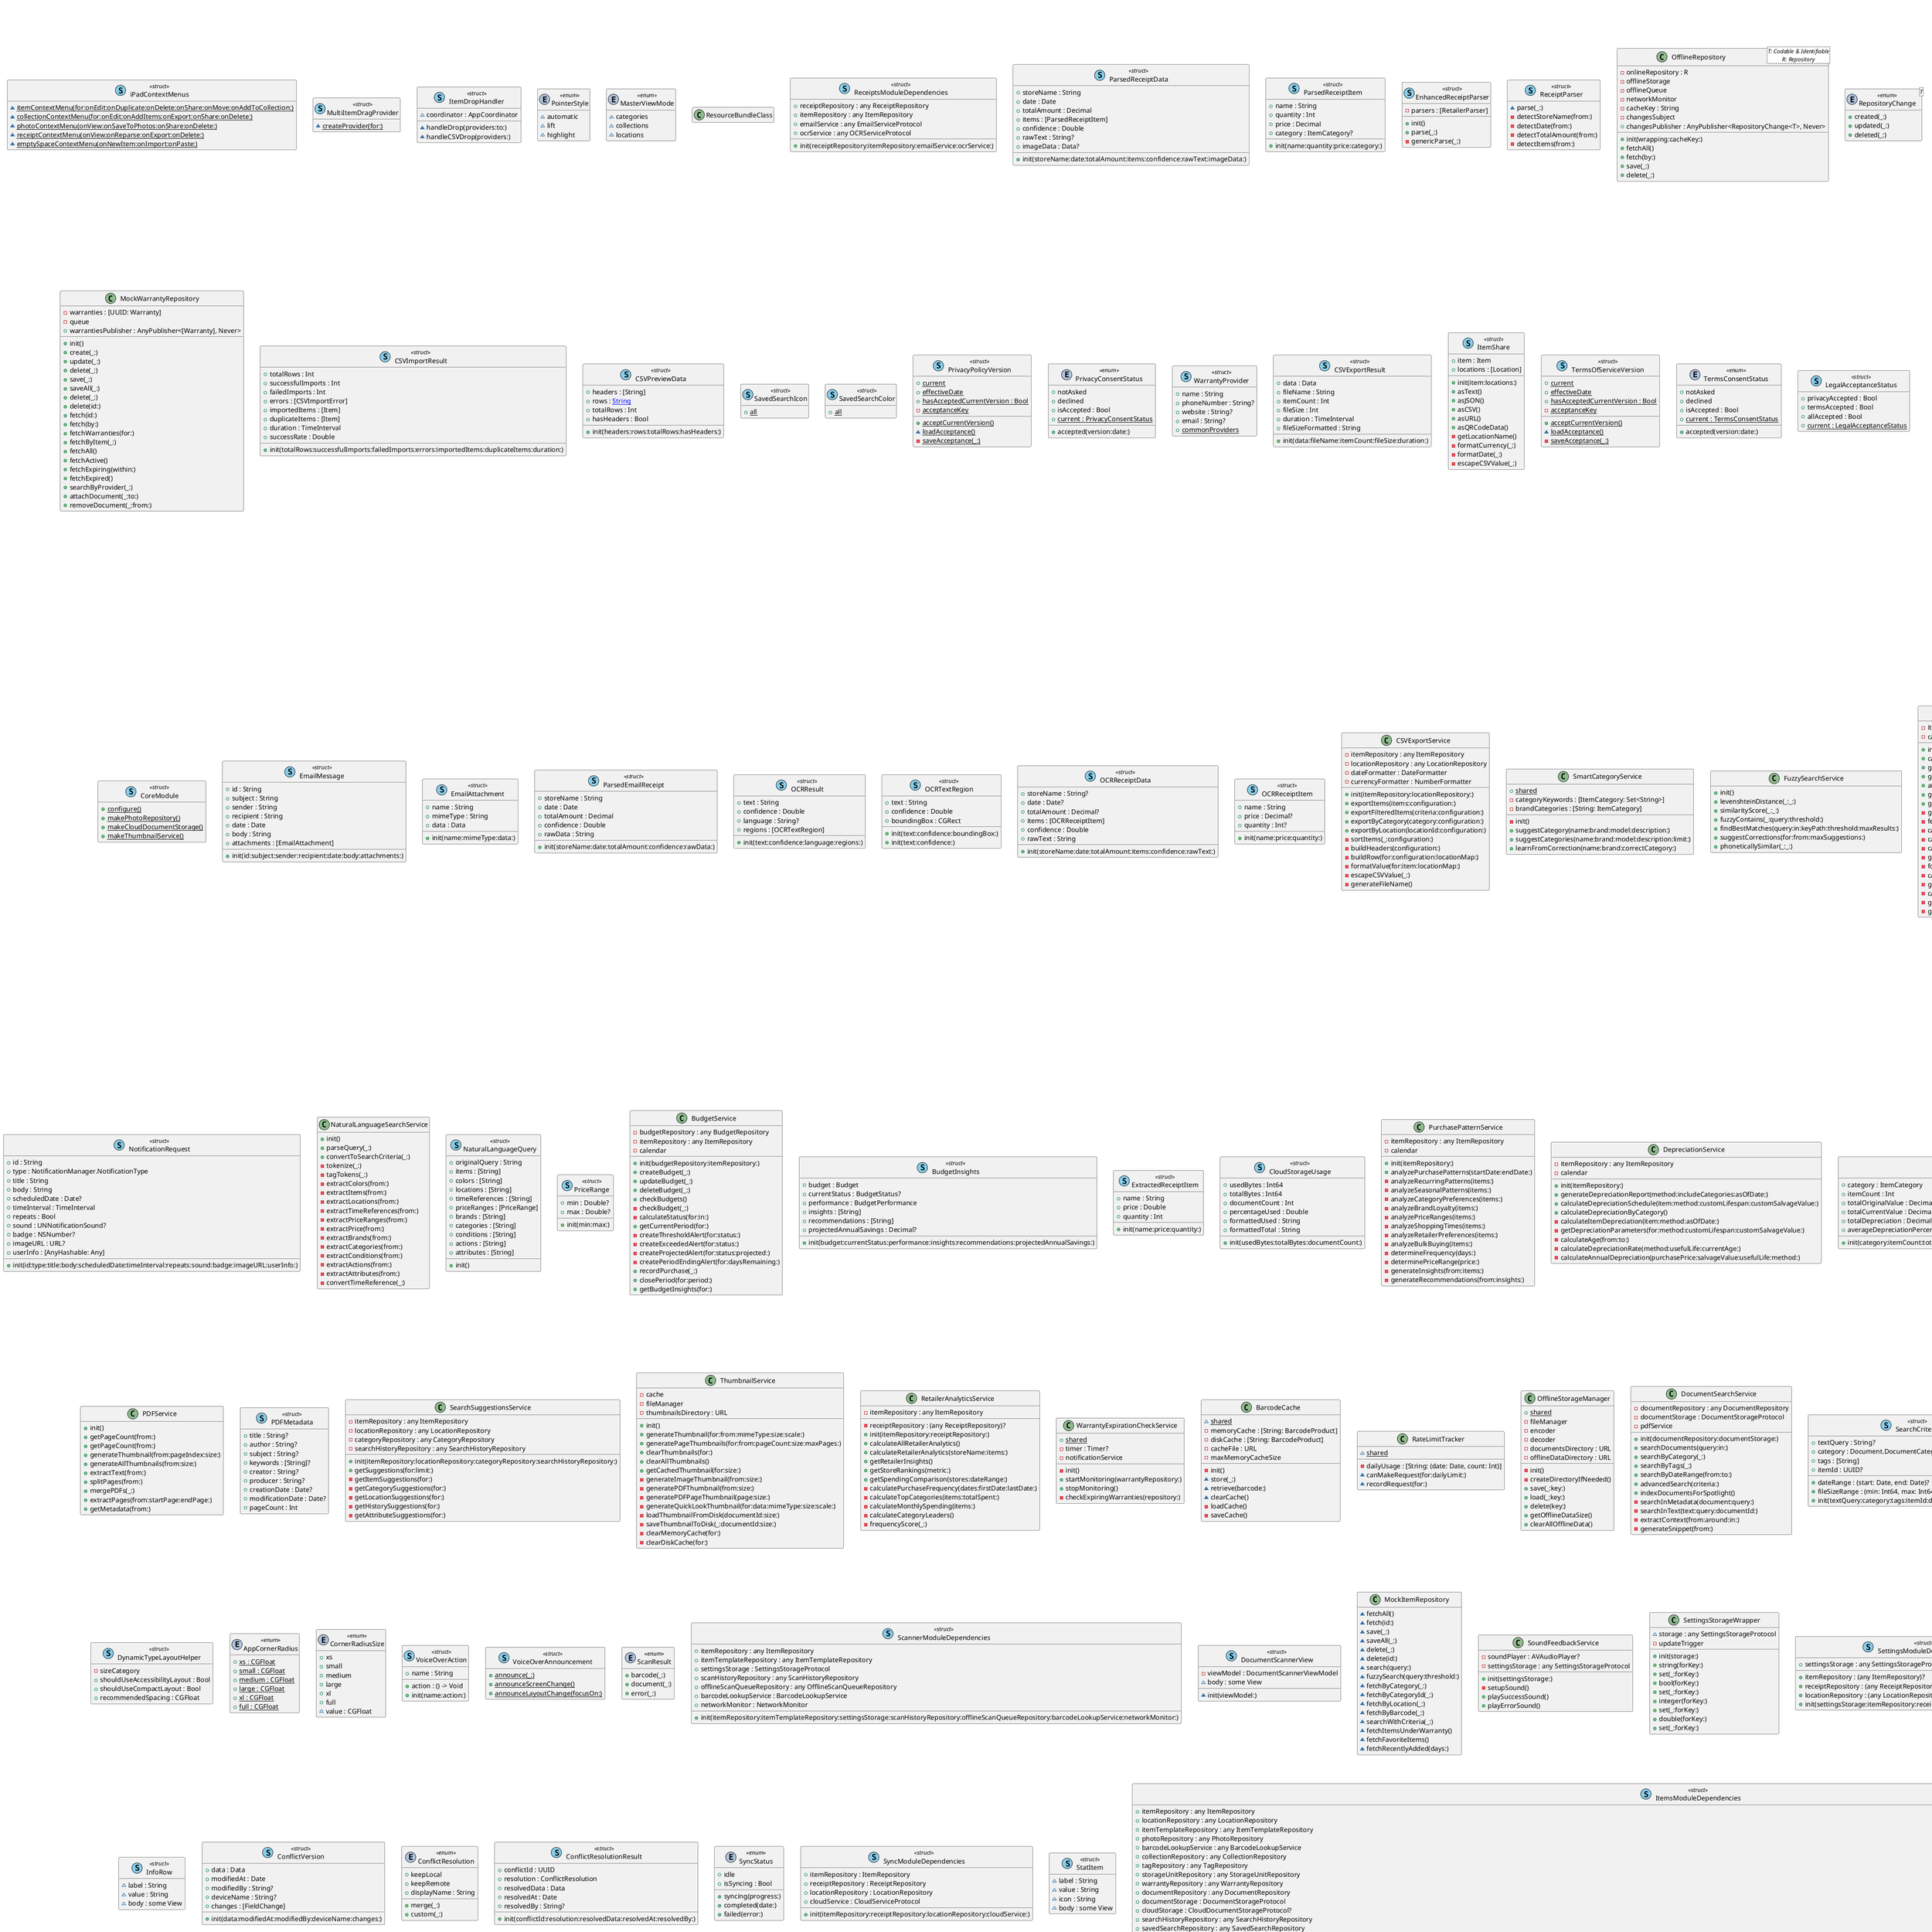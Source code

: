 @startuml
' STYLE START
hide empty members
skinparam shadowing false
' STYLE END
set namespaceSeparator none


class "ReceiptsModuleAPI" as ReceiptsModuleAPI << (P, GoldenRod) protocol >> { 
  +makeReceiptsListView()
  +makeReceiptDetailView(receipt:)
  +makeReceiptImportView(completion:)
  +makeReceiptPreviewView(parsedData:completion:) 
}
class "RetailerParser" as RetailerParser << (P, GoldenRod) protocol >> { 
  ~retailerName : String
  ~canParse(_:)
  ~parse(_:) 
}
class "ItemTemplateRepository" as ItemTemplateRepository << (P, GoldenRod) protocol >> { 
  +fetchByCategory(_:)
  +search(query:) 
}
class "CollectionRepository" as CollectionRepository << (P, GoldenRod) protocol >> { 
  +fetchByItemId(_:)
  +addItem(_:to:)
  +removeItem(_:from:)
  +fetchActive()
  +fetchArchived()
  +archive(_:)
  +unarchive(_:) 
}
class "TagRepository" as TagRepository << (P, GoldenRod) protocol >> { 
  +fetchByItemId(_:)
  +search(query:)
  +incrementItemCount(for:)
  +decrementItemCount(for:)
  +fetchMostUsed(limit:)
  +findByName(_:) 
}
class "StorageUnitRepository" as StorageUnitRepository << (P, GoldenRod) protocol >> { 
  +fetchByLocation(_:)
  +fetchByType(_:)
  +search(query:)
  +fetchWithAvailableCapacity()
  +updateItemCount(for:count:)
  +fetchByItemId(_:) 
}
class "ScanHistoryRepository" as ScanHistoryRepository << (P, GoldenRod) protocol >> { 
  +fetchAll()
  +fetchRecent(limit:)
  +fetch(id:)
  +save(_:)
  +delete(_:)
  +deleteAll()
  +fetchByBarcode(_:)
  +fetchByDateRange(from:to:) 
}
class "BudgetRepository" as BudgetRepository << (P, GoldenRod) protocol >> { 
  +create(_:)
  +update(_:)
  +delete(_:)
  +fetch(id:)
  +fetchAll()
  +fetchActive()
  +fetchByCategory(_:)
  +getCurrentStatus(for:)
  +getHistoricalStatuses(for:limit:)
  +updateStatus(_:)
  +createAlert(_:)
  +fetchAlerts(for:)
  +fetchUnreadAlerts()
  +markAlertAsRead(_:)
  +recordTransaction(_:)
  +fetchTransactions(for:in:)
  +deleteTransaction(_:)
  +recordHistoryEntry(_:)
  +fetchHistory(for:limit:)
  +calculateSpending(for:in:)
  +getAverageSpending(for:periods:)
  +getBudgetPerformance(for:) 
}
class "CategoryRepository" as CategoryRepository << (P, GoldenRod) protocol >> { 
  +fetchBuiltIn()
  +fetchCustom()
  +fetchByParent(id:)
  +canDelete(_:) 
}
class "SearchHistoryRepository" as SearchHistoryRepository << (P, GoldenRod) protocol >> { 
  +fetchRecent(limit:)
  +save(_:)
  +delete(_:)
  +deleteAll()
  +search(query:) 
}
class "SavedSearchRepository" as SavedSearchRepository << (P, GoldenRod) protocol >> { 
  +fetchAll()
  +fetchPinned()
  +save(_:)
  +update(_:)
  +delete(_:)
  +deleteAll()
  +recordUsage(of:) 
}
class "PhotoStorageProtocol" as PhotoStorageProtocol << (P, GoldenRod) protocol >> { 
  +savePhoto(_:for:)
  +loadPhoto(for:)
  +deletePhoto(for:)
  +generateThumbnail(_:size:) 
}
class "PhotoRepository" as PhotoRepository << (P, GoldenRod) protocol >> { 
  +savePhoto(_:image:)
  +loadPhotos(for:)
  +loadPhoto(id:)
  +deletePhoto(id:)
  +updatePhotoOrder(itemId:photoIds:)
  +updatePhotoCaption(id:caption:) 
}
class "DocumentStorageProtocol" as DocumentStorageProtocol << (P, GoldenRod) protocol >> { 
  +saveDocument(_:documentId:)
  +loadDocument(documentId:)
  +deleteDocument(documentId:)
  +getDocumentURL(documentId:)
  +documentExists(documentId:) 
}
class "DocumentRepository" as DocumentRepository << (P, GoldenRod) protocol >> { 
  +fetchByItemId(_:)
  +fetchByCategory(_:)
  +search(query:)
  +fetchByTags(_:)
  +updateSearchableText(documentId:text:)
  +getTotalStorageSize() 
}
class "OfflineScanQueueRepository" as OfflineScanQueueRepository << (P, GoldenRod) protocol >> { 
  +fetchPending()
  +fetchByStatus(_:)
  +updateStatus(id:status:)
  +incrementRetryCount(id:)
  +clearCompleted() 
}
class "Storage" as Storage << (P, GoldenRod) protocol >> { 
  +fetchAll()
  +fetch(id:)
  +save(_:)
  +saveAll(_:)
  +delete(_:)
  +delete(id:)
  +deleteAll() 
}
class "EmailServiceProtocol" as EmailServiceProtocol << (P, GoldenRod) protocol >> { 
  +fetchEmails(from:matching:)
  +parseReceiptFromEmail(_:) 
}
class "WarrantyRepository" as WarrantyRepository << (P, GoldenRod) protocol >> { 
  +fetchAll()
  +fetch(by:)
  +fetchWarranties(for:)
  +fetchExpiring(within:)
  +fetchExpired()
  +save(_:)
  +delete(_:)
  +warrantiesPublisher : AnyPublisher<[Warranty], Never> 
}
class "SettingsStorageProtocol" as SettingsStorageProtocol << (P, GoldenRod) protocol >> { 
  +string(forKey:)
  +set(_:forKey:)
  +bool(forKey:)
  +set(_:forKey:)
  +integer(forKey:)
  +set(_:forKey:)
  +double(forKey:)
  +set(_:forKey:) 
}
class "Repository" as Repository << (P, GoldenRod) protocol >> { 
  +fetchAll()
  +fetch(id:)
  +save(_:)
  +saveAll(_:)
  +delete(_:)
  +delete(id:) 
}
class "ItemRepository" as ItemRepository << (P, GoldenRod) protocol >> { 
  +search(query:)
  +fuzzySearch(query:threshold:)
  +searchWithCriteria(_:)
  +fetchByCategory(_:)
  +fetchByCategoryId(_:)
  +fetchByLocation(_:)
  +fetchByBarcode(_:)
  +fetchItemsUnderWarranty()
  +fetchFavoriteItems()
  +fetchRecentlyAdded(days:) 
}
class "LocationRepository" as LocationRepository << (P, GoldenRod) protocol >> { 
  +fetchRootLocations()
  +fetchChildren(of:)
  +getAllLocations() 
}
class "OCRServiceProtocol" as OCRServiceProtocol << (P, GoldenRod) protocol >> { 
  +extractText(from:)
  +extractReceiptData(from:) 
}
class "ReceiptRepository" as ReceiptRepository << (P, GoldenRod) protocol >> { 
  +fetchByDateRange(from:to:)
  +fetchByStore(_:)
  +fetchByItemId(_:)
  +fetchAboveAmount(_:) 
}
class "CloudDocumentStorageProtocol" as CloudDocumentStorageProtocol << (P, GoldenRod) protocol >> { 
  +uploadDocument(_:documentId:encrypted:)
  +downloadDocument(documentId:)
  +deleteDocument(documentId:)
  +documentExists(documentId:)
  +getDocumentMetadata(documentId:)
  +listDocuments()
  +getStorageUsage()
  +syncDocument(documentId:data:encrypted:)
  +syncPendingDocuments() 
}
class "BarcodeLookupService" as BarcodeLookupService << (P, GoldenRod) protocol >> { 
  +lookupProduct(barcode:) 
}
class "BarcodeProvider" as BarcodeProvider << (P, GoldenRod) protocol >> { 
  ~name : String
  ~lookup(_:) 
}
class "ScannerModuleAPI" as ScannerModuleAPI << (P, GoldenRod) protocol >> { 
  +makeScannerView()
  +makeBarcodeScannerView(completion:)
  +makeBatchScannerView(completion:)
  +makeDocumentScannerView(completion:)
  +makeScanHistoryView()
  +makeOfflineScanQueueView()
  +offlineScanService : OfflineScanService 
}
class "SettingsModuleAPI" as SettingsModuleAPI << (P, GoldenRod) protocol >> { 
  +makeSettingsView()
  +makeAboutView() 
}
class "SyncModuleAPI" as SyncModuleAPI << (P, GoldenRod) protocol >> { 
  +startSync()
  +stopSync()
  +syncNow()
  +syncStatus : SyncStatus
  +syncStatusPublisher : Published<SyncStatus>.Publisher 
}
class "CloudServiceProtocol" as CloudServiceProtocol << (P, GoldenRod) protocol >> { 
  +upload(_:to:)
  +download(_:from:)
  +delete(at:)
  +isAuthenticated : Bool
  +authenticate() 
}
class "ConflictDetails" as ConflictDetails << (P, GoldenRod) protocol >> { 
  +entityType : SyncConflict.EntityType
  +changes : [FieldChange] 
}
class "ItemsModuleAPI" as ItemsModuleAPI << (P, GoldenRod) protocol >> { 
  +makeItemsListView()
  +makeItemsListView(onSearchTapped:)
  +makeItemsListView(onSearchTapped:onBarcodeSearchTapped:)
  +makeItemDetailView(item:)
  +makeAddItemView(completion:)
  +makeEditItemView(item:completion:)
  +makeSpendingDashboardView()
  +makeCollectionsListView()
  +makeCollectionDetailView(collection:)
  +makeReceiptsListView()
  +makeTagsManagementView()
  +makeStorageUnitsListView()
  +makeNaturalLanguageSearchView()
  +makeBarcodeSearchView()
  +makeRetailerAnalyticsView()
  +makeTimeBasedAnalyticsView()
  +makeDepreciationReportView()
  +makePurchasePatternsView()
  +makeBudgetDashboardView()
  +makeCSVImportView(onImportComplete:)
  +makeCSVExportView(items:)
  +makeWarrantyDashboardView()
  +makeWarrantyNotificationsView() 
}
class "PremiumModuleAPI" as PremiumModuleAPI << (P, GoldenRod) protocol >> { 
  +isPremium : Bool
  +isPremiumPublisher : Published<Bool>.Publisher
  +makePremiumUpgradeView()
  +makeSubscriptionManagementView()
  +purchasePremium()
  +restorePurchases()
  +requiresPremium(_:) 
}
class "PurchaseServiceProtocol" as PurchaseServiceProtocol << (P, GoldenRod) protocol >> { 
  +fetchProducts()
  +purchase(_:)
  +restorePurchases()
  +hasActiveSubscription() 
}
class "WidgetsModuleAPI" as WidgetsModuleAPI << (P, GoldenRod) protocol >> {  
}
class "OnboardingModuleAPI" as OnboardingModuleAPI << (P, GoldenRod) protocol >> { 
  +isOnboardingCompleted : Bool
  +makeOnboardingView(completion:)
  +completeOnboarding()
  +resetOnboarding() 
}
class "iPadContextMenus" as iPadContextMenus << (S, SkyBlue) struct >> { 
  ~{static} itemContextMenu(for:onEdit:onDuplicate:onDelete:onShare:onMove:onAddToCollection:)
  ~{static} collectionContextMenu(for:onEdit:onAddItems:onExport:onShare:onDelete:)
  ~{static} photoContextMenu(onView:onSaveToPhotos:onShare:onDelete:)
  ~{static} receiptContextMenu(onView:onReparse:onExport:onDelete:)
  ~{static} emptySpaceContextMenu(onNewItem:onImport:onPaste:) 
}
class "ItemContextMenuModifier" as ItemContextMenuModifier << (S, SkyBlue) struct >> { 
  ~item : Item
  -showEditSheet
  -showMoveSheet
  -showCollectionPicker
  -showDeleteAlert
  -showShareSheet
  ~body(content:)
  -duplicateItem()
  -deleteItem() 
}
class "EditItemSheet" as EditItemSheet << (S, SkyBlue) struct >> { 
  ~item : Item
  -dismiss
  ~body : some View 
}
class "MoveItemSheet" as MoveItemSheet << (S, SkyBlue) struct >> { 
  ~item : Item
  -dismiss
  -selectedLocation : Location?
  ~body : some View 
}
class "CollectionPickerSheet" as CollectionPickerSheet << (S, SkyBlue) struct >> { 
  ~item : Item
  -dismiss
  -selectedCollections : Set<UUID>
  ~body : some View 
}
class "MultiSelectionContextMenu" as MultiSelectionContextMenu << (S, SkyBlue) struct >> { 
  ~selectedItems : Set<UUID>
  ~onDelete : () -> Void
  ~onMove : () -> Void
  ~onAddToCollection : () -> Void
  ~onExport : () -> Void
  ~body : some View 
}
class "AppCoordinator" as AppCoordinator << (C, DarkSeaGreen) >> { 
  ~itemsModule : Items.ItemsModuleAPI!
  ~scannerModule : BarcodeScanner.ScannerModuleAPI!
  ~settingsModule : SettingsModuleAPI!
  ~receiptsModule : Receipts.ReceiptsModuleAPI!
  ~syncModule : Sync.SyncModuleAPI!
  ~premiumModule : Premium.PremiumModuleAPI!
  ~onboardingModule : Onboarding.OnboardingModuleAPI!
  -itemRepository
  -locationRepository
  -itemTemplateRepository
  -receiptRepository
  -emailService
  -ocrService
  ~init()
  -setupModules() 
}
class "MockItemRepository" as MockItemRepository << (C, DarkSeaGreen) >> { 
  -items : [Item]
  ~fetchAll()
  ~fetch(id:)
  ~save(_:)
  ~saveAll(_:)
  ~delete(_:)
  ~delete(id:)
  ~search(query:)
  ~fuzzySearch(query:threshold:)
  ~fetchByCategory(_:)
  ~fetchByCategoryId(_:)
  ~fetchByLocation(_:)
  ~fetchByBarcode(_:)
  ~searchWithCriteria(_:)
  ~fetchItemsUnderWarranty()
  ~fetchFavoriteItems()
  ~fetchRecentlyAdded(days:) 
}
class "MockLocationRepository" as MockLocationRepository << (C, DarkSeaGreen) >> { 
  -locations : [Location]
  ~fetchAll()
  ~fetch(id:)
  ~save(_:)
  ~saveAll(_:)
  ~delete(_:)
  ~delete(id:)
  ~fetchRootLocations()
  ~fetchChildren(of:) 
}
class "MockReceiptRepository" as MockReceiptRepository << (C, DarkSeaGreen) >> { 
  -receipts : [Receipt]
  ~fetchAll()
  ~fetch(id:)
  ~save(_:)
  ~saveAll(_:)
  ~delete(_:)
  ~delete(id:)
  ~search(query:)
  ~fetchByDateRange(from:to:)
  ~fetchByStore(_:)
  ~fetchByItemId(_:)
  ~fetchAboveAmount(_:) 
}
class "MockEmailService" as MockEmailService << (C, DarkSeaGreen) >> { 
  ~fetchEmails(from:matching:)
  ~parseReceiptFromEmail(_:) 
}
class "MockOCRService" as MockOCRService << (C, DarkSeaGreen) >> { 
  ~extractText(from:)
  ~extractReceiptData(from:) 
}
class "MockWarrantyRepository" as MockWarrantyRepository << (C, DarkSeaGreen) >> { 
  -warranties : [Warranty]
  -warrantiesSubject : [Warranty]
  ~warrantiesPublisher : AnyPublisher<[Warranty], Never>
  ~fetchAll()
  ~fetch(by:)
  ~fetch(id:)
  ~fetchWarranties(for:)
  ~save(_:)
  ~saveAll(_:)
  ~delete(_:)
  ~delete(id:) 
}
class "MockCloudService" as MockCloudService << (C, DarkSeaGreen) >> { 
  -isLoggedIn
  ~upload(_:to:)
  ~download(_:from:)
  ~delete(at:)
  ~isAuthenticated : Bool
  ~authenticate() 
}
class "MockItemTemplateRepository" as MockItemTemplateRepository << (C, DarkSeaGreen) >> { 
  -templates : [ItemTemplate]
  ~fetchAll()
  ~fetch(id:)
  ~save(_:)
  ~saveAll(_:)
  ~delete(_:)
  ~delete(id:)
  ~fetchByCategory(_:)
  ~search(query:) 
}
class "MockPurchaseService" as MockPurchaseService << (C, DarkSeaGreen) >> { 
  ~fetchProducts()
  ~purchase(_:)
  ~restorePurchases()
  ~hasActiveSubscription() 
}
class "SnapshotError" as SnapshotError << (E, LightSteelBlue) enum >> { 
  ~cannotFindSimulatorHomeDirectory
  ~cannotRunOnPhysicalDevice
  ~debugDescription : String 
}
class "Snapshot" as Snapshot << (C, DarkSeaGreen) >> { 
  ~{static} app : XCUIApplication?
  ~{static} waitForAnimations
  ~{static} cacheDirectory : URL?
  ~{static} screenshotsDirectory : URL? 
}
class "ScreenshotDebug" as ScreenshotDebug << (C, DarkSeaGreen) >> { 
  ~testTakeSingleScreenshot() 
}
class "HomeInventoryModularUITests" as HomeInventoryModularUITests << (C, DarkSeaGreen) >> { 
  ~app : XCUIApplication!
  ~setUpWithError()
  ~tearDownWithError()
  ~testTakeScreenshots()
  ~testAccessibilityScreenshots() 
}
class "iPadDragDropModifier" as iPadDragDropModifier << (S, SkyBlue) struct >> { 
  ~item : Item
  ~body(content:)
  -itemProvider(for:) 
}
class "iPadDropDestinationModifier" as iPadDropDestinationModifier << (S, SkyBlue) struct >> { 
  ~supportedTypes : [UTType]
  ~onDrop : ([NSItemProvider]) -> Bool
  -isTargeted
  ~body(content:) 
}
class "MultiItemDragProvider" as MultiItemDragProvider << (S, SkyBlue) struct >> { 
  ~{static} createProvider(for:) 
}
class "DragPreview" as DragPreview << (S, SkyBlue) struct >> { 
  ~item : Item
  ~body : some View 
}
class "ItemDropHandler" as ItemDropHandler << (S, SkyBlue) struct >> { 
  ~coordinator : AppCoordinator
  ~handleDrop(providers:to:)
  ~handleCSVDrop(providers:) 
}
class "DragSession" as DragSession << (C, DarkSeaGreen) >> { 
  ~isDragging
  ~draggedItems : [Item]
  ~dropLocation : CGPoint
  ~startDrag(items:)
  ~endDrag() 
}
class "iPadKeyboardShortcutsModifier" as iPadKeyboardShortcutsModifier << (S, SkyBlue) struct >> { 
  ~navigationState : iPadNavigationState
  -searchText
  -isSearchFocused : Bool
  ~body(content:)
  -setupKeyCommands()
  -handleTabChange(_:)
  -handleKeyboardShortcut(_:) 
}
class "KeyboardNavigationModifier" as KeyboardNavigationModifier << (S, SkyBlue) struct >> { 
  -focusedField : FocusableField?
  ~body(content:)
  -handleTabNavigation(forward:)
  -handleReturnKey() 
}
class "FocusableField" as KeyboardNavigationModifier.FocusableField << (E, LightSteelBlue) enum >> { 
  ~searchField
  ~nameField
  ~priceField
  ~quantityField
  ~notesField 
}
class "KeyboardShortcutHelpView" as KeyboardShortcutHelpView << (S, SkyBlue) struct >> { 
  -dismiss
  ~body : some View 
}
class "ShortcutRow" as ShortcutRow << (S, SkyBlue) struct >> { 
  ~key : String
  ~description : String
  ~body : some View 
}
class "SmartCategoryDemoView" as SmartCategoryDemoView << (S, SkyBlue) struct >> { 
  -itemName
  -brand
  -model
  -description
  -selectedCategory : ItemCategory
  -suggestedCategory : ItemCategory?
  -suggestionConfidence : Double
  -showSuggestion
  ~body : some View
  -updateCategorySuggestion() 
}
class "SmartCategoryExampleUsage" as SmartCategoryExampleUsage << (S, SkyBlue) struct >> { 
  -name
  -brand
  -category : ItemCategory
  -showingSuggestion
  -suggestedCategory : ItemCategory?
  ~body : some View
  -updateSuggestion() 
}
class "SmartCategoryDemo_Previews" as SmartCategoryDemo_Previews << (S, SkyBlue) struct >> { 
  ~{static} previews : some View 
}
class "HomeInventoryWidgetBundle" as HomeInventoryWidgetBundle << (S, SkyBlue) struct >> { 
  ~body : some Widget 
}
class "iPadApp" as iPadApp << (S, SkyBlue) struct >> { 
  -navigationState
  -coordinator
  -horizontalSizeClass
  -verticalSizeClass
  -showKeyboardShortcuts
  ~body : some View
  -iPadInterface : some View
  -iPhoneInterface : some View
  -isIPad : Bool
  -shouldUseColumnView : Bool
  -setupIPadFeatures()
  -configureDragDrop()
  -configurePointerInteractions() 
}
class "MultitaskingModifier" as MultitaskingModifier << (S, SkyBlue) struct >> { 
  ~body(content:) 
}
class "WindowAccessor" as WindowAccessor << (S, SkyBlue) struct >> { 
  ~makeUIView(context:)
  ~updateUIView(_:context:) 
}
class "iPadSceneDelegate" as iPadSceneDelegate << (S, SkyBlue) struct >> { 
  -coordinator
  ~body : some Scene 
}
class "SlideOverModifier" as SlideOverModifier << (S, SkyBlue) struct >> { 
  -slideOverWidth : CGFloat
  -isSlideOverVisible
  ~body(content:) 
}
class "SlideOverPanel" as SlideOverPanel << (S, SkyBlue) struct >> { 
  ~width : CGFloat
  ~coordinator : AppCoordinator
  ~body : some View 
}
class "PointerInteractionModifier" as PointerInteractionModifier << (S, SkyBlue) struct >> { 
  -isHovered
  ~body(content:) 
}
class "PointerStyle" as PointerStyle << (E, LightSteelBlue) enum >> { 
  ~automatic
  ~lift
  ~highlight 
}
class "iPadColumnView" as iPadColumnView << (S, SkyBlue) struct >> { 
  -viewModel
  ~coordinator : AppCoordinator
  -horizontalSizeClass
  ~body : some View
  -threeColumnLayout : some View
  -twoColumnLayout : some View
  -singleColumnLayout : some View
  -masterColumn : some View
  -masterContent : some View
  -middleColumn : some View
  -detailColumn : some View
  -middleColumnTitle : String 
}
class "ColumnViewModel" as ColumnViewModel << (C, DarkSeaGreen) >> { 
  ~masterViewMode
  ~selectedCategoryEnum : ItemCategory?
  ~selectedCollection : UUID?
  ~selectedLocation : UUID?
  ~selectedItem : Item?
  ~showSearch
  ~showBarcodeSearch
  ~showAddItem
  ~searchText
  ~items : [Item]
  ~collections : [UUID]
  ~locations : [UUID]
  ~filteredItems : [Item]
  ~middleColumnTitle : String 
}
class "MasterViewMode" as MasterViewMode << (E, LightSteelBlue) enum >> { 
  ~categories
  ~collections
  ~locations 
}
class "CategoryRow" as CategoryRow << (S, SkyBlue) struct >> { 
  ~category : ItemCategory
  ~isSelected : Bool
  ~itemCount : Int
  ~body : some View 
}
class "ItemRow" as ItemRow << (S, SkyBlue) struct >> { 
  ~item : Item
  ~isSelected : Bool
  ~body : some View 
}
class "ItemDetailPlaceholder" as ItemDetailPlaceholder << (S, SkyBlue) struct >> { 
  ~item : Item
  ~body : some View 
}
class "DetailRow" as DetailRow << (S, SkyBlue) struct >> { 
  ~label : String
  ~value : String
  ~body : some View 
}
class "HomeInventoryModularApp" as HomeInventoryModularApp << (S, SkyBlue) struct >> { 
  ~appDelegate
  -coordinator
  -settingsStorage
  -selectedItem : Item?
  -showingItem
  ~init()
  ~body : some Scene
  -handleSpotlightActivity(_:) 
}
class "AppDelegate" as AppDelegate << (C, DarkSeaGreen) >> { 
  ~application(_:didFinishLaunchingWithOptions:)
  -setupCrashReporting()
  -checkForPreviousCrash()
  ~application(_:didRegisterForRemoteNotificationsWithDeviceToken:)
  ~application(_:didFailToRegisterForRemoteNotificationsWithError:)
  ~application(_:didReceiveRemoteNotification:fetchCompletionHandler:)
  ~applicationDidEnterBackground(_:)
  ~applicationWillEnterForeground(_:)
  ~applicationWillTerminate(_:) 
}
class "ResourceBundleClass" as ResourceBundleClass << (C, DarkSeaGreen) >> {  
}
class "ReceiptsTests" as ReceiptsTests << (C, DarkSeaGreen) >> { 
  ~testExample() 
}
class "ReceiptDetailViewModel" as ReceiptDetailViewModel << (C, DarkSeaGreen) >> { 
  ~receipt : Receipt
  ~linkedItems : [Item]
  ~isLoadingItems
  ~showingEditView
  ~showingDeleteConfirmation
  -receiptRepository : any ReceiptRepository
  -itemRepository : any ItemRepository
  ~init(receipt:receiptRepository:itemRepository:)
  ~loadLinkedItems()
  ~deleteReceipt() 
}
class "ReceiptsListViewModel" as ReceiptsListViewModel << (C, DarkSeaGreen) >> { 
  ~receipts : [Receipt]
  ~isLoading
  ~errorMessage : String?
  -receiptRepository : any ReceiptRepository
  -itemRepository : any ItemRepository
  -ocrService : any OCRServiceProtocol
  -cancellables
  ~init(receiptRepository:itemRepository:ocrService:)
  ~groupedReceipts : [(key: String, value: [Receipt])]
  ~loadReceipts()
  ~deleteReceipt(_:)
  -formatMonth(_:)
  ~makeAddReceiptView()
  ~makeReceiptDetailView(for:) 
}
class "ReceiptImportViewModel" as ReceiptImportViewModel << (C, DarkSeaGreen) >> { 
  ~isLoading
  ~errorMessage : String?
  -emailService : EmailServiceProtocol
  -ocrService : OCRServiceProtocol
  -completion : (Receipt) -> Void
  ~init(emailService:ocrService:completion:)
  ~importFromEmail()
  ~importFromCamera() 
}
class "ReceiptPreviewViewModel" as ReceiptPreviewViewModel << (C, DarkSeaGreen) >> { 
  ~parsedData : ParsedReceiptData
  ~isLoading
  -receiptRepository : any ReceiptRepository
  -itemRepository : any ItemRepository
  -completion : (Receipt) -> Void
  ~init(parsedData:receiptRepository:itemRepository:completion:)
  ~saveReceipt() 
}
class "ReceiptRepositoryImplementation" as ReceiptRepositoryImplementation << (C, DarkSeaGreen) >> { 
  -receipts : [Receipt]
  -queue
  ~init()
  ~fetchAll()
  ~fetch(id:)
  ~save(_:)
  ~delete(_:)
  ~saveAll(_:)
  ~delete(id:)
  ~fetchByDateRange(from:to:)
  ~fetchByStore(_:)
  ~fetchByItemId(_:)
  ~fetchAboveAmount(_:) 
}
class "ReceiptsModule" as ReceiptsModule << (C, DarkSeaGreen) >> { 
  -dependencies : ReceiptsModuleDependencies
  +init(dependencies:)
  +makeReceiptsListView()
  +makeReceiptDetailView(receipt:)
  +makeReceiptImportView(completion:)
  +makeReceiptPreviewView(parsedData:completion:) 
}
class "ReceiptsModuleDependencies" as ReceiptsModuleDependencies << (S, SkyBlue) struct >> { 
  +receiptRepository : any ReceiptRepository
  +itemRepository : any ItemRepository
  +emailService : any EmailServiceProtocol
  +ocrService : any OCRServiceProtocol
  +init(receiptRepository:itemRepository:emailService:ocrService:) 
}
class "ParsedReceiptData" as ParsedReceiptData << (S, SkyBlue) struct >> { 
  +storeName : String
  +date : Date
  +totalAmount : Decimal
  +items : [ParsedReceiptItem]
  +confidence : Double
  +rawText : String?
  +imageData : Data?
  +init(storeName:date:totalAmount:items:confidence:rawText:imageData:) 
}
class "ParsedReceiptItem" as ParsedReceiptItem << (S, SkyBlue) struct >> { 
  +name : String
  +quantity : Int
  +price : Decimal
  +category : ItemCategory?
  +init(name:quantity:price:category:) 
}
class "DocumentScannerView" as DocumentScannerView << (S, SkyBlue) struct >> { 
  ~scannedImages : [UIImage]
  -dismiss
  ~completion : ([UIImage]) -> Void
  ~makeUIViewController(context:)
  ~updateUIViewController(_:context:)
  ~makeCoordinator() 
}
class "Coordinator" as DocumentScannerView.Coordinator << (C, DarkSeaGreen) >> { 
  ~parent : DocumentScannerView
  ~init(_:)
  ~documentCameraViewController(_:didFinishWith:)
  ~documentCameraViewControllerDidCancel(_:)
  ~documentCameraViewController(_:didFailWithError:) 
}
class "DocumentScannerWrapper" as DocumentScannerWrapper << (S, SkyBlue) struct >> { 
  ~scannedImages : [UIImage]
  ~completion : ([UIImage]) -> Void
  -showingUnavailable
  ~body : some View 
}
class "MultiPageReceiptView" as MultiPageReceiptView << (S, SkyBlue) struct >> { 
  ~images : [UIImage]
  -currentPage
  -dismiss
  ~onSave : ([UIImage]) -> Void
  ~body : some View 
}
class "ReceiptPreviewView" as ReceiptPreviewView << (S, SkyBlue) struct >> { 
  -viewModel : ReceiptPreviewViewModel
  ~init(viewModel:)
  ~body : some View 
}
class "ReceiptsListView" as ReceiptsListView << (S, SkyBlue) struct >> { 
  -viewModel : ReceiptsListViewModel
  -showingImport
  ~init(viewModel:)
  ~body : some View
  -emptyStateView : some View
  -receiptsList : some View
  -destinationView(for:) 
}
class "ReceiptRowView" as ReceiptRowView << (S, SkyBlue) struct >> { 
  ~receipt : Receipt
  ~body : some View 
}
class "ReceiptDetailView" as ReceiptDetailView << (S, SkyBlue) struct >> { 
  -viewModel : ReceiptDetailViewModel
  -showingFullScreenImage
  -dismiss
  ~init(viewModel:)
  ~body : some View
  -receiptImageSection(_:)
  -storeInfoSection : some View
  -linkedItemsSection : some View
  -notesSection(_:)
  -metadataSection : some View 
}
class "InfoRow" as InfoRow << (S, SkyBlue) struct >> { 
  ~label : String
  ~value : String
  ~icon : String
  ~valueColor : Color
  ~body : some View 
}
class "LinkedItemRow" as LinkedItemRow << (S, SkyBlue) struct >> { 
  ~item : Item
  ~body : some View 
}
class "FullScreenImageView" as FullScreenImageView << (S, SkyBlue) struct >> { 
  ~image : UIImage
  -dismiss
  -scale : CGFloat
  -lastScale : CGFloat
  -offset : CGSize
  -lastOffset : CGSize
  ~body : some View 
}
class "AddReceiptView" as AddReceiptView << (S, SkyBlue) struct >> { 
  -viewModel : AddReceiptViewModel
  -dismiss
  -showingImagePicker
  -showingCamera
  -showingDocumentScanner
  -selectedImage : UIImage?
  -scannedImages : [UIImage]
  -focusedField : Field?
  ~init(viewModel:)
  ~body : some View
  -photoSection : some View
  -receiptInfoSection : some View
  -itemsSection : some View
  -linkedItemRow(_:)
  -notesSection : some View
  -toolbarContent : some ToolbarContent
  -photoOptionsDialog : some View
  -documentScannerSheet : some View
  -processingOverlay : some View
  -photoPlaceholder : some View
  -receiptImageView(_:) 
}
class "Field" as AddReceiptView.Field << (E, LightSteelBlue) enum >> { 
  ~storeName 
}
class "AddReceiptViewModel" as AddReceiptViewModel << (C, DarkSeaGreen) >> { 
  ~storeName
  ~date
  ~totalAmount : Decimal?
  ~notes
  ~linkedItems : [Item]
  ~showingItemPicker
  ~showError
  ~errorMessage
  ~isProcessingOCR
  ~ocrExtractedText
  ~showingMultiPageReceipt
  ~multiPageImages : [UIImage]
  -receiptRepository : any ReceiptRepository
  ~itemRepository : any ItemRepository
  -ocrService : any OCRServiceProtocol
  -completion : (Receipt) -> Void
  ~isValid : Bool
  ~init(receiptRepository:itemRepository:ocrService:completion:)
  ~unlinkItem(_:)
  ~processImage(_:)
  ~processMultiPageImages(_:)
  ~saveReceipt(image:) 
}
class "ImagePicker" as ImagePicker << (S, SkyBlue) struct >> { 
  ~selectedImage : UIImage?
  -dismiss
  ~sourceType : UIImagePickerController.SourceType
  ~makeUIViewController(context:)
  ~updateUIViewController(_:context:)
  ~makeCoordinator() 
}
class "Coordinator" as ImagePicker.Coordinator << (C, DarkSeaGreen) >> { 
  ~parent : ImagePicker
  ~init(_:)
  ~imagePickerController(_:didFinishPickingMediaWithInfo:)
  ~imagePickerControllerDidCancel(_:) 
}
class "ItemPickerView" as ItemPickerView << (S, SkyBlue) struct >> { 
  ~selectedItems : [Item]
  ~itemRepository : any ItemRepository
  -allItems : [Item]
  -searchText
  -isLoading
  -dismiss
  ~filteredItems : [Item]
  ~body : some View
  -toggleItem(_:) 
}
class "ItemPickerRow" as ItemPickerRow << (S, SkyBlue) struct >> { 
  ~item : Item
  ~isSelected : Bool
  ~onToggle : () -> Void
  ~body : some View 
}
class "ReceiptImportView" as ReceiptImportView << (S, SkyBlue) struct >> { 
  -viewModel : ReceiptImportViewModel
  ~init(viewModel:)
  ~body : some View 
}
class "TargetParser" as TargetParser << (S, SkyBlue) struct >> { 
  ~retailerName
  ~canParse(_:)
  ~parse(_:)
  -categorizeTargetItem(_:) 
}
class "WalmartParser" as WalmartParser << (S, SkyBlue) struct >> { 
  ~retailerName
  ~canParse(_:)
  ~parse(_:) 
}
class "AmazonParser" as AmazonParser << (S, SkyBlue) struct >> { 
  ~retailerName
  ~canParse(_:)
  ~parse(_:) 
}
class "AppleStoreParser" as AppleStoreParser << (S, SkyBlue) struct >> { 
  ~retailerName
  ~canParse(_:)
  ~parse(_:) 
}
class "BestBuyParser" as BestBuyParser << (S, SkyBlue) struct >> { 
  ~retailerName
  ~canParse(_:)
  ~parse(_:) 
}
class "EnhancedReceiptParser" as EnhancedReceiptParser << (S, SkyBlue) struct >> { 
  -parsers : [RetailerParser]
  +init()
  +parse(_:)
  -genericParse(_:) 
}
class "VisionOCRService" as VisionOCRService << (C, DarkSeaGreen) >> { 
  ~extractText(from:)
  ~extractReceiptData(from:)
  -convertBoundingBox(_:imageSize:) 
}
class "OCRError" as OCRError << (E, LightSteelBlue) enum >> { 
  ~invalidImage
  ~noTextFound
  ~recognitionFailed(_:)
  ~errorDescription : String? 
}
class "ReceiptParser" as ReceiptParser << (S, SkyBlue) struct >> { 
  ~parse(_:)
  -detectStoreName(from:)
  -detectDate(from:)
  -detectTotalAmount(from:)
  -detectItems(from:) 
}
class "ItemTests" as ItemTests << (C, DarkSeaGreen) >> { 
  ~testItemCreation()
  ~testItemEquality() 
}
class "ItemTemplate" as ItemTemplate << (S, SkyBlue) struct >> { 
  +id : UUID
  +name : String
  +templateName : String
  +brand : String?
  +model : String?
  +category : ItemCategory
  +condition : ItemCondition
  +tags : [String]
  +notes : String?
  +createdAt : Date
  +updatedAt : Date
  +init(id:name:templateName:brand:model:category:condition:tags:notes:createdAt:updatedAt:) 
}
class "ErrorBoundaryView" as ErrorBoundaryView<Content: View> << (S, SkyBlue) struct >> { 
  ~content : () -> Content
  ~errorView : (Error) -> AnyView
  -currentError : Error?
  +init(content:errorView:)
  +body : some View 
}
class "ErrorFallbackView" as ErrorFallbackView << (S, SkyBlue) struct >> { 
  +init()
  +body : some View 
}
class "DefaultStorageUnitRepository" as DefaultStorageUnitRepository << (C, DarkSeaGreen) >> { 
  -storageUnits : [StorageUnit]
  -queue
  +init()
  +fetchAll()
  +fetch(id:)
  +save(_:)
  +saveAll(_:)
  +delete(_:)
  +delete(id:)
  +fetchByLocation(_:)
  +fetchByType(_:)
  +search(query:)
  +fetchWithAvailableCapacity()
  +updateItemCount(for:count:)
  +fetchByItemId(_:) 
}
class "DefaultSavedSearchRepository" as DefaultSavedSearchRepository << (C, DarkSeaGreen) >> { 
  -userDefaults : UserDefaults
  -storageKey
  +init(userDefaults:)
  +fetchAll()
  +fetchPinned()
  +save(_:)
  +update(_:)
  +delete(_:)
  +deleteAll()
  +recordUsage(of:) 
}
class "DefaultDocumentRepository" as DefaultDocumentRepository << (C, DarkSeaGreen) >> { 
  -documents : [Document]
  -userDefaults
  -storageKey
  +init()
  +fetchAll()
  +fetch(id:)
  +save(_:)
  +saveAll(_:)
  +delete(_:)
  +delete(id:)
  +fetchByItemId(_:)
  +fetchByCategory(_:)
  +search(query:)
  +fetchByTags(_:)
  +updateSearchableText(documentId:text:)
  +getTotalStorageSize()
  -saveToStorage()
  -loadFromStorage() 
}
class "FileDocumentStorage" as FileDocumentStorage << (C, DarkSeaGreen) >> { 
  -documentsDirectory : URL
  +init()
  +saveDocument(_:documentId:)
  +loadDocument(documentId:)
  +deleteDocument(documentId:)
  +getDocumentURL(documentId:)
  +documentExists(documentId:) 
}
class "DocumentStorageError" as DocumentStorageError << (E, LightSteelBlue) enum >> { 
  +directoryNotFound
  +documentNotFound
  +saveFailed
  +deleteFailed
  +errorDescription : String? 
}
class "OfflineRepository" as OfflineRepository<T: Codable & Identifiable\nR: Repository> << (C, DarkSeaGreen) >> { 
  -onlineRepository : R
  -offlineStorage
  -offlineQueue
  -networkMonitor
  -cacheKey : String
  -changesSubject
  +changesPublisher : AnyPublisher<RepositoryChange<T>, Never>
  +init(wrapping:cacheKey:)
  +fetchAll()
  +fetch(by:)
  +save(_:)
  +delete(_:) 
}
class "RepositoryChange" as RepositoryChange<T> << (E, LightSteelBlue) enum >> { 
  +created(_:)
  +updated(_:)
  +deleted(_:) 
}
class "OfflineError" as OfflineError << (E, LightSteelBlue) enum >> { 
  +noOfflineData
  +syncInProgress
  +networkUnavailable
  +errorDescription : String? 
}
class "OfflineItemOperation" as OfflineItemOperation << (S, SkyBlue) struct >> { 
  ~item : Data
  ~repositoryKey : String
  ~itemType : String
  ~init(item:repositoryKey:) 
}
class "OfflineSyncCoordinator" as OfflineSyncCoordinator << (C, DarkSeaGreen) >> { 
  +{static} shared
  +isSyncing
  +syncProgress : Double
  +lastSyncDate : Date?
  +pendingOperations : Int
  -offlineQueue
  -networkMonitor
  -cancellables
  -init()
  -setupNetworkMonitoring()
  +syncNow()
  -performSync()
  -saveLastSyncDate()
  -loadLastSyncDate() 
}
class "DefaultCollectionRepository" as DefaultCollectionRepository << (C, DarkSeaGreen) >> { 
  -collections : [Collection]
  +init()
  +fetchAll()
  +fetch(id:)
  +save(_:)
  +saveAll(_:)
  +delete(_:)
  +delete(id:)
  +fetchByItemId(_:)
  +addItem(_:to:)
  +removeItem(_:from:)
  +fetchActive()
  +fetchArchived()
  +archive(_:)
  +unarchive(_:) 
}
class "RepositoryError" as RepositoryError << (E, LightSteelBlue) enum >> { 
  ~notFound
  ~errorDescription : String? 
}
class "DefaultOfflineScanQueueRepository" as DefaultOfflineScanQueueRepository << (C, DarkSeaGreen) >> { 
  -queue : [OfflineScanQueueEntry]
  -userDefaults
  -storageKey
  +init()
  +fetchAll()
  +fetch(id:)
  +save(_:)
  +saveAll(_:)
  +delete(_:)
  +delete(id:)
  +fetchPending()
  +fetchByStatus(_:)
  +updateStatus(id:status:)
  +incrementRetryCount(id:)
  +clearCompleted()
  -saveToStorage()
  -loadFromStorage() 
}
class "DefaultScanHistoryRepository" as DefaultScanHistoryRepository << (C, DarkSeaGreen) >> { 
  -entries : [ScanHistoryEntry]
  +init()
  +fetchAll()
  +fetchRecent(limit:)
  +fetch(id:)
  +save(_:)
  +delete(_:)
  +deleteAll()
  +fetchByBarcode(_:)
  +fetchByDateRange(from:to:) 
}
class "DefaultTagRepository" as DefaultTagRepository << (C, DarkSeaGreen) >> { 
  -tags : [Tag]
  -queue
  +init()
  +fetchAll()
  +fetch(id:)
  +save(_:)
  +saveAll(_:)
  +delete(_:)
  +delete(id:)
  +fetchByItemId(_:)
  +search(query:)
  +incrementItemCount(for:)
  +decrementItemCount(for:)
  +fetchMostUsed(limit:)
  +findByName(_:) 
}
class "DefaultSearchHistoryRepository" as DefaultSearchHistoryRepository << (C, DarkSeaGreen) >> { 
  -userDefaults : UserDefaults
  -storageKey
  -maxHistoryItems
  +init(userDefaults:)
  +fetchRecent(limit:)
  +save(_:)
  +delete(_:)
  +deleteAll()
  +search(query:) 
}
class "InMemoryCategoryRepository" as InMemoryCategoryRepository << (C, DarkSeaGreen) >> { 
  -categories : [ItemCategoryModel]
  -queue
  +init()
  -{static} createBuiltInCategories()
  +fetchAll()
  +fetch(id:)
  +save(_:)
  +saveAll(_:)
  +delete(_:)
  +delete(id:)
  +search(query:)
  +fetchBuiltIn()
  +fetchCustom()
  +fetchByParent(id:)
  +canDelete(_:) 
}
class "BudgetPerformance" as BudgetPerformance << (S, SkyBlue) struct >> { 
  +id : UUID
  +budgetId : UUID
  +averageSpending : Decimal
  +monthsAnalyzed : Int
  +timesExceeded : Int
  +averagePercentageUsed : Double
  +trend : TrendDirection
  +savingsOpportunity : Decimal?
  +init(budgetId:averageSpending:monthsAnalyzed:timesExceeded:averagePercentageUsed:trend:savingsOpportunity:) 
}
class "DefaultCategoryRepository" as DefaultCategoryRepository << (C, DarkSeaGreen) >> { 
  -storage : any Storage<ItemCategoryModel>
  -itemRepository : any ItemRepository
  +init(storage:itemRepository:)
  +fetchAll()
  +fetch(id:)
  +save(_:)
  +saveAll(_:)
  +delete(_:)
  +delete(id:)
  +search(query:)
  +fetchBuiltIn()
  +fetchCustom()
  +fetchByParent(id:)
  +canDelete(_:) 
}
class "CategoryError" as CategoryError << (E, LightSteelBlue) enum >> { 
  +cannotDeleteBuiltInCategory
  +cannotDeleteCategoryInUse
  +invalidParentCategory
  +errorDescription : String? 
}
class "MockBudgetRepository" as MockBudgetRepository << (C, DarkSeaGreen) >> { 
  -budgets : [UUID: Budget]
  -statuses : [UUID: BudgetStatus]
  -alerts : [BudgetAlert]
  -transactions : [BudgetTransaction]
  -historyEntries : [BudgetHistoryEntry]
  +init()
  +create(_:)
  +update(_:)
  +delete(_:)
  +fetch(id:)
  +fetchAll()
  +fetchActive()
  +fetchByCategory(_:)
  +getCurrentStatus(for:)
  +getHistoricalStatuses(for:limit:)
  +updateStatus(_:)
  +createAlert(_:)
  +fetchAlerts(for:)
  +fetchUnreadAlerts()
  +markAlertAsRead(_:)
  +recordTransaction(_:)
  +fetchTransactions(for:in:)
  +deleteTransaction(_:)
  +recordHistoryEntry(_:)
  +fetchHistory(for:limit:)
  +calculateSpending(for:in:)
  +getAverageSpending(for:periods:)
  +getBudgetPerformance(for:) 
}
class "PhotoRepositoryImpl" as PhotoRepositoryImpl << (C, DarkSeaGreen) >> { 
  -storage : PhotoStorageProtocol
  -photoCache : [UUID: Photo]
  -cacheQueue
  +init(storage:)
  +savePhoto(_:image:)
  +loadPhotos(for:)
  +loadPhoto(id:)
  +deletePhoto(id:)
  +updatePhotoOrder(itemId:photoIds:)
  +updatePhotoCaption(id:caption:) 
}
class "FilePhotoStorage" as FilePhotoStorage << (C, DarkSeaGreen) >> { 
  -documentsDirectory : URL
  -photosDirectory : URL
  -thumbnailsDirectory : URL
  +init()
  +savePhoto(_:for:)
  +loadPhoto(for:)
  +deletePhoto(for:)
  +generateThumbnail(_:size:) 
}
class "PhotoStorageError" as PhotoStorageError << (E, LightSteelBlue) enum >> { 
  +compressionFailed
  +photoNotFound
  +invalidImageData
  +errorDescription : String? 
}
class "MockWarrantyRepository" as MockWarrantyRepository0 << (C, DarkSeaGreen) >> { 
  -warranties : [UUID: Warranty]
  -queue
  +init()
  +create(_:)
  +update(_:)
  +delete(_:)
  +save(_:)
  +saveAll(_:)
  +delete(_:)
  +delete(id:)
  +fetch(id:)
  +fetch(by:)
  +fetchWarranties(for:)
  +warrantiesPublisher : AnyPublisher<[Warranty], Never>
  +fetchByItem(_:)
  +fetchAll()
  +fetchActive()
  +fetchExpiring(within:)
  +fetchExpired()
  +searchByProvider(_:)
  +attachDocument(_:to:)
  +removeDocument(_:from:) 
}
class "RetailerAnalytics" as RetailerAnalytics << (S, SkyBlue) struct >> { 
  +id : UUID
  +storeName : String
  +totalSpent : Decimal
  +itemCount : Int
  +averageItemPrice : Decimal
  +lastPurchaseDate : Date?
  +firstPurchaseDate : Date?
  +purchaseFrequency : PurchaseFrequency
  +topCategories : [CategorySpending]
  +monthlySpending : [MonthlySpending]
  +lastUpdated : Date
  +init(id:storeName:totalSpent:itemCount:averageItemPrice:lastPurchaseDate:firstPurchaseDate:purchaseFrequency:topCategories:monthlySpending:lastUpdated:) 
}
class "PurchaseFrequency" as PurchaseFrequency << (E, LightSteelBlue) enum >> { 
  +id : String
  +daily
  +weekly
  +monthly
  +occasional
  +rare
  +icon : String
  +color : String 
}
class "CategorySpending" as CategorySpending << (S, SkyBlue) struct >> { 
  +id : UUID
  +category : ItemCategory
  +totalSpent : Decimal
  +itemCount : Int
  +percentage : Double
  +init(id:category:totalSpent:itemCount:percentage:) 
}
class "MonthlySpending" as MonthlySpending << (S, SkyBlue) struct >> { 
  +id : UUID
  +month : Date
  +amount : Decimal
  +itemCount : Int
  +init(id:month:amount:itemCount:) 
}
class "StoreRanking" as StoreRanking << (S, SkyBlue) struct >> { 
  +id : UUID
  +storeName : String
  +metric : RankingMetric
  +value : Decimal
  +rank : Int
  +init(id:storeName:metric:value:rank:) 
}
class "RankingMetric" as RankingMetric << (E, LightSteelBlue) enum >> { 
  +totalSpent
  +itemCount
  +frequency
  +averageTransaction
  +icon : String 
}
class "RetailerInsights" as RetailerInsights << (S, SkyBlue) struct >> { 
  +favoriteStore : String?
  +totalStores : Int
  +totalSpentAllStores : Decimal
  +averagePerStore : Decimal
  +mostExpensiveStore : String?
  +mostFrequentStore : String?
  +categoryLeaders : [CategoryLeader]
  +init(favoriteStore:totalStores:totalSpentAllStores:averagePerStore:mostExpensiveStore:mostFrequentStore:categoryLeaders:) 
}
class "CategoryLeader" as CategoryLeader << (S, SkyBlue) struct >> { 
  +id : UUID
  +category : ItemCategory
  +storeName : String
  +itemCount : Int
  +averagePrice : Decimal
  +init(id:category:storeName:itemCount:averagePrice:) 
}
class "CSVImportConfiguration" as CSVImportConfiguration << (S, SkyBlue) struct >> { 
  +delimiter : String
  +hasHeaders : Bool
  +encodingName : String
  +dateFormat : String
  +currencySymbol : String
  +columnMapping : CSVColumnMapping
  +encoding : String.Encoding
  +init(delimiter:hasHeaders:encoding:dateFormat:currencySymbol:columnMapping:) 
}
class "CSVColumnMapping" as CSVColumnMapping << (S, SkyBlue) struct >> { 
  +name : Int?
  +brand : Int?
  +model : Int?
  +serialNumber : Int?
  +barcode : Int?
  +category : Int?
  +location : Int?
  +storeName : Int?
  +purchaseDate : Int?
  +purchasePrice : Int?
  +quantity : Int?
  +notes : Int?
  +tags : Int?
  +warrantyEndDate : Int?
  +condition : Int?
  +init()
  +isValid() 
}
class "CSVImportResult" as CSVImportResult << (S, SkyBlue) struct >> { 
  +totalRows : Int
  +successfulImports : Int
  +failedImports : Int
  +errors : [CSVImportError]
  +importedItems : [Item]
  +duplicateItems : [Item]
  +duration : TimeInterval
  +successRate : Double
  +init(totalRows:successfulImports:failedImports:errors:importedItems:duplicateItems:duration:) 
}
class "CSVImportError" as CSVImportError << (S, SkyBlue) struct >> { 
  +id
  +row : Int
  +column : String?
  +value : String?
  +reason : CSVImportErrorReason
  +description : String
  +init(row:column:value:reason:description:) 
}
class "CSVImportErrorReason" as CSVImportErrorReason << (E, LightSteelBlue) enum >> { 
  +missingRequiredField
  +invalidDateFormat
  +invalidNumberFormat
  +invalidCategory
  +invalidLocation
  +duplicateItem
  +parsingError
  +unknown 
}
class "CSVPreviewData" as CSVPreviewData << (S, SkyBlue) struct >> { 
  +headers : [String]
  +rows : [[String]]
  +totalRows : Int
  +hasHeaders : Bool
  +init(headers:rows:totalRows:hasHeaders:) 
}
class "CSVImportTemplate" as CSVImportTemplate << (S, SkyBlue) struct >> { 
  +id : UUID
  +name : String
  +description : String
  +configuration : CSVImportConfiguration
  +sampleData : String
  +createdAt : Date
  +init(id:name:description:configuration:sampleData:createdAt:) 
}
class "Location" as Location << (S, SkyBlue) struct >> { 
  +id : UUID
  +name : String
  +icon : String
  +parentId : UUID?
  +notes : String?
  +createdAt : Date
  +updatedAt : Date
  +init(id:name:icon:parentId:notes:createdAt:updatedAt:)
  +fullPath(with:) 
}
class "Collection" as Collection << (S, SkyBlue) struct >> { 
  +id : UUID
  +name : String
  +description : String?
  +icon : String
  +color : String
  +itemIds : [UUID]
  +isArchived : Bool
  +createdAt : Date
  +updatedAt : Date
  +init(id:name:description:icon:color:itemIds:isArchived:createdAt:updatedAt:) 
}
class "ItemCategory" as ItemCategory << (E, LightSteelBlue) enum >> { 
  +electronics
  +furniture
  +clothing
  +books
  +kitchen
  +tools
  +sports
  +toys
  +jewelry
  +art
  +collectibles
  +appliances
  +outdoor
  +office
  +automotive
  +health
  +beauty
  +home
  +garden
  +other
  +icon : String
  +displayName : String
  +color : String 
}
class "ItemCondition" as ItemCondition << (E, LightSteelBlue) enum >> { 
  +new
  +likeNew
  +excellent
  +veryGood
  +good
  +fair
  +poor
  +forParts
  +displayName : String
  +icon : String
  +colorName : String 
}
class "SearchHistoryEntry" as SearchHistoryEntry << (S, SkyBlue) struct >> { 
  +id : UUID
  +query : String
  +searchType : SearchType
  +timestamp : Date
  +resultCount : Int
  +init(id:query:searchType:timestamp:resultCount:) 
}
class "SearchType" as SearchHistoryEntry.SearchType << (E, LightSteelBlue) enum >> { 
  +natural
  +barcode
  +advanced
  +icon : String
  +displayName : String 
}
class "PurchasePattern" as PurchasePattern << (S, SkyBlue) struct >> { 
  +id : UUID
  +analysisDate : Date
  +periodAnalyzed : DateInterval
  +patterns : [PatternType]
  +insights : [PatternInsight]
  +recommendations : [PatternRecommendation]
  +init(id:analysisDate:periodAnalyzed:patterns:insights:recommendations:) 
}
class "PatternType" as PatternType << (E, LightSteelBlue) enum >> { 
  +recurring(_:)
  +seasonal(_:)
  +categoryPreference(_:)
  +brandLoyalty(_:)
  +priceRange(_:)
  +shoppingTime(_:)
  +retailerPreference(_:)
  +bulkBuying(_:)
  +id : String 
}
class "RecurringPattern" as RecurringPattern << (S, SkyBlue) struct >> { 
  +id : UUID
  +itemName : String
  +category : ItemCategory
  +averageInterval : TimeInterval
  +frequency : PatternFrequency
  +lastPurchaseDate : Date
  +nextExpectedDate : Date
  +confidence : Double
  +init(id:itemName:category:averageInterval:frequency:lastPurchaseDate:nextExpectedDate:confidence:) 
}
class "PatternFrequency" as PatternFrequency << (E, LightSteelBlue) enum >> { 
  +daily
  +weekly
  +biweekly
  +monthly
  +quarterly
  +annually
  +irregular
  +days : Double 
}
class "SeasonalBuyingPattern" as SeasonalBuyingPattern << (S, SkyBlue) struct >> { 
  +id : UUID
  +season : Season
  +categories : [ItemCategory]
  +averageSpending : Decimal
  +peakMonth : String
  +itemCount : Int
  +init(id:season:categories:averageSpending:peakMonth:itemCount:) 
}
class "CategoryPreference" as CategoryPreference << (S, SkyBlue) struct >> { 
  +id : UUID
  +category : ItemCategory
  +purchaseCount : Int
  +totalSpent : Decimal
  +averagePrice : Decimal
  +percentageOfTotal : Double
  +trend : TrendDirection
  +init(id:category:purchaseCount:totalSpent:averagePrice:percentageOfTotal:trend:) 
}
class "BrandLoyalty" as BrandLoyalty << (S, SkyBlue) struct >> { 
  +id : UUID
  +brand : String
  +category : ItemCategory
  +purchaseCount : Int
  +loyaltyScore : Double
  +averageRating : Double?
  +totalSpent : Decimal
  +init(id:brand:category:purchaseCount:loyaltyScore:averageRating:totalSpent:) 
}
class "PriceRangePattern" as PriceRangePattern << (S, SkyBlue) struct >> { 
  +id : UUID
  +category : ItemCategory
  +minPrice : Decimal
  +maxPrice : Decimal
  +averagePrice : Decimal
  +sweetSpot : Decimal
  +priceDistribution : [PatternPriceRange: Int]
  +init(id:category:minPrice:maxPrice:averagePrice:sweetSpot:priceDistribution:) 
}
class "PatternPriceRange" as PatternPriceRange << (E, LightSteelBlue) enum >> { 
  +under10
  +range10to25
  +range25to50
  +range50to100
  +range100to250
  +range250to500
  +range500to1000
  +over1000 
}
class "ShoppingTimePattern" as ShoppingTimePattern << (S, SkyBlue) struct >> { 
  +id : UUID
  +preferredDayOfWeek : String
  +preferredTimeOfDay : TimeOfDay
  +weekendVsWeekday : WeekdayPreference
  +monthlyDistribution : [Int: Int]
  +init(id:preferredDayOfWeek:preferredTimeOfDay:weekendVsWeekday:monthlyDistribution:) 
}
class "TimeOfDay" as TimeOfDay << (E, LightSteelBlue) enum >> { 
  +earlyMorning
  +morning
  +afternoon
  +evening
  +night 
}
class "WeekdayPreference" as WeekdayPreference << (E, LightSteelBlue) enum >> { 
  +weekday
  +weekend
  +mixed 
}
class "RetailerPreference" as RetailerPreference << (S, SkyBlue) struct >> { 
  +id : UUID
  +retailer : String
  +visitCount : Int
  +totalSpent : Decimal
  +averageBasketSize : Decimal
  +categories : [ItemCategory]
  +loyaltyRank : Int
  +init(id:retailer:visitCount:totalSpent:averageBasketSize:categories:loyaltyRank:) 
}
class "BulkBuyingPattern" as BulkBuyingPattern << (S, SkyBlue) struct >> { 
  +id : UUID
  +itemType : String
  +category : ItemCategory
  +averageQuantity : Int
  +bulkSavings : Decimal
  +frequency : PatternFrequency
  +init(id:itemType:category:averageQuantity:bulkSavings:frequency:) 
}
class "PatternInsight" as PatternInsight << (S, SkyBlue) struct >> { 
  +id : UUID
  +type : InsightType
  +title : String
  +description : String
  +impact : InsightImpact
  +actionable : Bool
  +init(id:type:title:description:impact:actionable:) 
}
class "PatternRecommendation" as PatternRecommendation << (S, SkyBlue) struct >> { 
  +id : UUID
  +type : RecommendationType
  +title : String
  +description : String
  +potentialSavings : Decimal?
  +priority : RecommendationPriority
  +init(id:type:title:description:potentialSavings:priority:) 
}
class "RecommendationType" as RecommendationType << (E, LightSteelBlue) enum >> { 
  +bulkBuy
  +timing
  +alternative
  +budget
  +recurring
  +seasonal 
}
class "RecommendationPriority" as RecommendationPriority << (E, LightSteelBlue) enum >> { 
  +high
  +medium
  +low
  +color : String 
}
class "Item" as Item << (S, SkyBlue) struct >> { 
  +id : UUID
  +name : String
  +brand : String?
  +model : String?
  +category : ItemCategory
  +categoryId : UUID
  +condition : ItemCondition
  +quantity : Int
  +value : Decimal?
  +purchasePrice : Decimal?
  +purchaseDate : Date?
  +notes : String?
  +barcode : String?
  +serialNumber : String?
  +tags : [String]
  +imageIds : [UUID]
  +locationId : UUID?
  +storageUnitId : UUID?
  +warrantyId : UUID?
  +storeName : String?
  +createdAt : Date
  +updatedAt : Date
  +init(id:name:brand:model:category:categoryId:condition:quantity:value:purchasePrice:purchaseDate:notes:barcode:serialNumber:tags:imageIds:locationId:storageUnitId:warrantyId:storeName:createdAt:updatedAt:) 
}
class "SavedSearch" as SavedSearch << (S, SkyBlue) struct >> { 
  +id : UUID
  +name : String
  +query : String
  +searchType : SearchHistoryEntry.SearchType
  +criteria : ItemSearchCriteria?
  +color : String
  +icon : String
  +createdAt : Date
  +lastUsedAt : Date
  +useCount : Int
  +isPinned : Bool
  +init(id:name:query:searchType:criteria:color:icon:createdAt:lastUsedAt:useCount:isPinned:)
  +withUpdatedUsage()
  +togglePinned() 
}
class "SavedSearchIcon" as SavedSearchIcon << (S, SkyBlue) struct >> { 
  +{static} all 
}
class "SavedSearchColor" as SavedSearchColor << (S, SkyBlue) struct >> { 
  +{static} all 
}
class "PrivacyPolicyAcceptance" as PrivacyPolicyAcceptance << (S, SkyBlue) struct >> { 
  +version : String
  +acceptedAt : Date
  +acceptedVersion : String
  +init(version:acceptedAt:acceptedVersion:) 
}
class "PrivacyPolicyVersion" as PrivacyPolicyVersion << (S, SkyBlue) struct >> { 
  +{static} current
  +{static} effectiveDate
  +{static} hasAcceptedCurrentVersion : Bool
  +{static} acceptCurrentVersion()
  -{static} acceptanceKey
  ~{static} loadAcceptance()
  -{static} saveAcceptance(_:) 
}
class "PrivacyConsentStatus" as PrivacyConsentStatus << (E, LightSteelBlue) enum >> { 
  +notAsked
  +accepted(version:date:)
  +declined
  +isAccepted : Bool
  +{static} current : PrivacyConsentStatus 
}
class "Receipt" as Receipt << (S, SkyBlue) struct >> { 
  +id : UUID
  +storeName : String
  +date : Date
  +totalAmount : Decimal
  +itemIds : [UUID]
  +imageData : Data?
  +rawText : String?
  +confidence : Double
  +createdAt : Date
  +updatedAt : Date
  +init(id:storeName:date:totalAmount:itemIds:imageData:rawText:confidence:createdAt:updatedAt:) 
}
class "Photo" as Photo << (S, SkyBlue) struct >> { 
  +id : UUID
  +itemId : UUID
  +caption : String?
  +sortOrder : Int
  +createdAt : Date
  +updatedAt : Date
  +image : UIImage?
  +init(id:itemId:caption:sortOrder:createdAt:updatedAt:) 
}
class "CodingKeys" as Photo.CodingKeys << (E, LightSteelBlue) enum >> { 
  ~id 
}
class "Warranty" as Warranty << (S, SkyBlue) struct >> { 
  +id : UUID
  +itemId : UUID
  +type : WarrantyType
  +provider : String
  +startDate : Date
  +endDate : Date
  +coverageDetails : String?
  +registrationNumber : String?
  +phoneNumber : String?
  +email : String?
  +website : String?
  +documentIds : [UUID]
  +notes : String?
  +isExtended : Bool
  +cost : Decimal?
  +createdAt : Date
  +updatedAt : Date
  +init(id:itemId:type:provider:startDate:endDate:coverageDetails:registrationNumber:phoneNumber:email:website:documentIds:notes:isExtended:cost:createdAt:updatedAt:) 
}
class "WarrantyType" as WarrantyType << (E, LightSteelBlue) enum >> { 
  +manufacturer
  +retailer
  +extended
  +protection
  +service
  +insurance
  +displayName : String
  +icon : String 
}
class "Status" as Warranty.Status << (E, LightSteelBlue) enum >> { 
  +active
  +expiringSoon(daysRemaining:)
  +expired
  +displayName : String
  +color : String
  +icon : String 
}
class "WarrantyProvider" as WarrantyProvider << (S, SkyBlue) struct >> { 
  +name : String
  +phoneNumber : String?
  +website : String?
  +email : String?
  +{static} commonProviders 
}
class "BarcodeFormat" as BarcodeFormat << (S, SkyBlue) struct >> { 
  +metadataObjectType : AVMetadataObject.ObjectType
  +name : String
  +description : String
  +example : String
  +isCommon : Bool
  +{static} allFormats : [BarcodeFormat]
  +{static} allMetadataTypes : [AVMetadataObject.ObjectType]
  +{static} commonMetadataTypes : [AVMetadataObject.ObjectType]
  +{static} format(for:)
  +{static} validate(barcode:type:)
  -{static} validateEAN13(_:)
  -{static} validateEAN8(_:)
  -{static} validateUPCE(_:)
  -{static} validateCode39(_:)
  -{static} validateChecksum(_:) 
}
class "FormatGroup" as BarcodeFormat.FormatGroup << (E, LightSteelBlue) enum >> { 
  +retail
  +industrial
  +twoDimensional
  +formats : [BarcodeFormat] 
}
class "Document" as Document << (S, SkyBlue) struct >> { 
  +id : UUID
  +name : String
  +type : DocumentType
  +category : DocumentCategory
  +subcategory : String?
  +fileSize : Int64
  +mimeType : String
  +itemId : UUID?
  +receiptId : UUID?
  +warrantyId : UUID?
  +tags : [String]
  +notes : String?
  +pageCount : Int?
  +thumbnailData : Data?
  +searchableText : String?
  +createdAt : Date
  +updatedAt : Date
  +init(id:name:type:category:subcategory:fileSize:mimeType:itemId:receiptId:warrantyId:tags:notes:pageCount:thumbnailData:searchableText:createdAt:updatedAt:)
  +formattedFileSize : String
  +isPDF : Bool
  +isImage : Bool 
}
class "DocumentType" as Document.DocumentType << (E, LightSteelBlue) enum >> { 
  +pdf
  +image
  +text
  +other
  +icon : String
  +{static} from(mimeType:) 
}
class "DocumentCategory" as Document.DocumentCategory << (E, LightSteelBlue) enum >> { 
  +receipt
  +manual
  +warranty
  +invoice
  +certificate
  +insurance
  +contract
  +specification
  +other
  +displayName : String
  +icon : String
  +color : String
  +subcategories : [String] 
}
class "ItemCategoryModel" as ItemCategoryModel << (S, SkyBlue) struct >> { 
  +id : UUID
  +name : String
  +icon : String
  +color : String
  +isBuiltIn : Bool
  +parentId : UUID?
  +sortOrder : Int
  +createdAt : Date
  +updatedAt : Date
  +init(id:name:icon:color:isBuiltIn:parentId:sortOrder:createdAt:updatedAt:) 
}
class "Budget" as Budget << (S, SkyBlue) struct >> { 
  +id : UUID
  +name : String
  +description : String?
  +amount : Decimal
  +period : BudgetPeriod
  +category : ItemCategory?
  +startDate : Date
  +endDate : Date?
  +isActive : Bool
  +notificationThreshold : Double
  +createdAt : Date
  +updatedAt : Date
  +init(id:name:description:amount:period:category:startDate:endDate:isActive:notificationThreshold:createdAt:updatedAt:) 
}
class "BudgetPeriod" as BudgetPeriod << (E, LightSteelBlue) enum >> { 
  +daily
  +weekly
  +biweekly
  +monthly
  +quarterly
  +yearly
  +custom
  +days : Int
  +icon : String 
}
class "BudgetStatus" as BudgetStatus << (S, SkyBlue) struct >> { 
  +id : UUID
  +budgetId : UUID
  +periodStart : Date
  +periodEnd : Date
  +spent : Decimal
  +remaining : Decimal
  +percentageUsed : Double
  +itemCount : Int
  +isOverBudget : Bool
  +projectedSpending : Decimal?
  +lastUpdated : Date
  +init(id:budgetId:periodStart:periodEnd:spent:remaining:percentageUsed:itemCount:isOverBudget:projectedSpending:lastUpdated:) 
}
class "BudgetAlert" as BudgetAlert << (S, SkyBlue) struct >> { 
  +id : UUID
  +budgetId : UUID
  +type : BudgetAlertType
  +title : String
  +message : String
  +percentageUsed : Double
  +amountSpent : Decimal
  +amountRemaining : Decimal
  +createdAt : Date
  +isRead : Bool
  +init(id:budgetId:type:title:message:percentageUsed:amountSpent:amountRemaining:createdAt:isRead:) 
}
class "BudgetAlertType" as BudgetAlertType << (E, LightSteelBlue) enum >> { 
  +threshold
  +exceeded
  +projected
  +periodEnding
  +icon : String
  +color : String 
}
class "BudgetTransaction" as BudgetTransaction << (S, SkyBlue) struct >> { 
  +id : UUID
  +budgetId : UUID
  +itemId : UUID
  +amount : Decimal
  +date : Date
  +category : ItemCategory
  +itemName : String
  +storeName : String?
  +init(id:budgetId:itemId:amount:date:category:itemName:storeName:) 
}
class "BudgetHistoryEntry" as BudgetHistoryEntry << (S, SkyBlue) struct >> { 
  +id : UUID
  +budgetId : UUID
  +period : DateInterval
  +budgetAmount : Decimal
  +actualSpent : Decimal
  +itemCount : Int
  +wasOverBudget : Bool
  +percentageUsed : Double
  +init(id:budgetId:period:budgetAmount:actualSpent:itemCount:wasOverBudget:percentageUsed:) 
}
class "OfflineScanQueueEntry" as OfflineScanQueueEntry << (S, SkyBlue) struct >> { 
  +id : UUID
  +barcode : String
  +scanDate : Date
  +retryCount : Int
  +lastRetryDate : Date?
  +status : QueueStatus
  +errorMessage : String?
  +init(id:barcode:scanDate:retryCount:lastRetryDate:status:errorMessage:) 
}
class "QueueStatus" as OfflineScanQueueEntry.QueueStatus << (E, LightSteelBlue) enum >> { 
  +pending
  +processing
  +completed
  +failed 
}
class "CSVExportConfiguration" as CSVExportConfiguration << (S, SkyBlue) struct >> { 
  +delimiter : String
  +includeHeaders : Bool
  +encodingName : String
  +dateFormat : String
  +currencySymbol : String
  +includeAllFields : Bool
  +selectedFields : Set<CSVExportField>
  +sortBy : CSVExportSortField
  +sortAscending : Bool
  +encoding : String.Encoding
  +init(delimiter:includeHeaders:encoding:dateFormat:currencySymbol:includeAllFields:selectedFields:sortBy:sortAscending:) 
}
class "CSVExportField" as CSVExportField << (E, LightSteelBlue) enum >> { 
  +name
  +brand
  +model
  +serialNumber
  +barcode
  +category
  +location
  +storeName
  +purchaseDate
  +purchasePrice
  +quantity
  +condition
  +warrantyEndDate
  +tags
  +notes
  +createdAt
  +updatedAt
  +displayName : String 
}
class "CSVExportSortField" as CSVExportSortField << (E, LightSteelBlue) enum >> { 
  +name
  +category
  +purchaseDate
  +purchasePrice
  +createdAt
  +displayName : String 
}
class "CSVExportResult" as CSVExportResult << (S, SkyBlue) struct >> { 
  +data : Data
  +fileName : String
  +itemCount : Int
  +fileSize : Int
  +duration : TimeInterval
  +fileSizeFormatted : String
  +init(data:fileName:itemCount:fileSize:duration:) 
}
class "CSVExportTemplate" as CSVExportTemplate << (S, SkyBlue) struct >> { 
  +id : UUID
  +name : String
  +description : String
  +configuration : CSVExportConfiguration
  +createdAt : Date
  +init(id:name:description:configuration:createdAt:) 
}
class "Tag" as Tag << (S, SkyBlue) struct >> { 
  +id : UUID
  +name : String
  +color : String
  +icon : String?
  +itemCount : Int
  +createdAt : Date
  +updatedAt : Date
  +init(id:name:color:icon:itemCount:createdAt:updatedAt:) 
}
class "TimeBasedAnalytics" as TimeBasedAnalytics << (S, SkyBlue) struct >> { 
  +id : UUID
  +period : AnalyticsPeriod
  +startDate : Date
  +endDate : Date
  +metrics : TimeMetrics
  +trends : [TrendData]
  +comparisons : PeriodComparison?
  +insights : [TimeInsight]
  +lastUpdated : Date
  +init(id:period:startDate:endDate:metrics:trends:comparisons:insights:lastUpdated:) 
}
class "AnalyticsPeriod" as AnalyticsPeriod << (E, LightSteelBlue) enum >> { 
  +day
  +week
  +month
  +quarter
  +year
  +custom
  +calendarComponent : Calendar.Component 
}
class "TimeMetrics" as TimeMetrics << (S, SkyBlue) struct >> { 
  +totalSpent : Decimal
  +itemsAdded : Int
  +averageItemValue : Decimal
  +mostExpensiveItem : Item?
  +mostActiveDay : Date?
  +categoryBreakdown : [CategoryTimeMetric]
  +storeBreakdown : [StoreTimeMetric]
  +init(totalSpent:itemsAdded:averageItemValue:mostExpensiveItem:mostActiveDay:categoryBreakdown:storeBreakdown:) 
}
class "CategoryTimeMetric" as CategoryTimeMetric << (S, SkyBlue) struct >> { 
  +id : UUID
  +category : ItemCategory
  +totalSpent : Decimal
  +itemCount : Int
  +percentageOfTotal : Double
  +init(id:category:totalSpent:itemCount:percentageOfTotal:) 
}
class "StoreTimeMetric" as StoreTimeMetric << (S, SkyBlue) struct >> { 
  +id : UUID
  +storeName : String
  +totalSpent : Decimal
  +itemCount : Int
  +percentageOfTotal : Double
  +init(id:storeName:totalSpent:itemCount:percentageOfTotal:) 
}
class "TrendData" as TrendData << (S, SkyBlue) struct >> { 
  +id : UUID
  +date : Date
  +value : Decimal
  +itemCount : Int
  +label : String
  +init(id:date:value:itemCount:label:) 
}
class "PeriodComparison" as PeriodComparison << (S, SkyBlue) struct >> { 
  +previousPeriod : TimeMetrics
  +spendingChange : Decimal
  +spendingChangePercentage : Double
  +itemCountChange : Int
  +itemCountChangePercentage : Double
  +trend : TrendDirection
  +init(previousPeriod:spendingChange:spendingChangePercentage:itemCountChange:itemCountChangePercentage:trend:) 
}
class "TrendDirection" as TrendDirection << (E, LightSteelBlue) enum >> { 
  +up
  +down
  +stable
  +icon : String
  +color : String 
}
class "TimeInsight" as TimeInsight << (S, SkyBlue) struct >> { 
  +id : UUID
  +type : InsightType
  +title : String
  +description : String
  +impact : InsightImpact
  +init(id:type:title:description:impact:) 
}
class "InsightType" as InsightType << (E, LightSteelBlue) enum >> { 
  +spending
  +acquisition
  +category
  +seasonal
  +anomaly
  +icon : String 
}
class "InsightImpact" as InsightImpact << (E, LightSteelBlue) enum >> { 
  +high
  +medium
  +low
  +color : String 
}
class "SeasonalPattern" as SeasonalPattern << (S, SkyBlue) struct >> { 
  +season : Season
  +averageSpending : Decimal
  +typicalCategories : [ItemCategory]
  +peakMonth : String
  +init(season:averageSpending:typicalCategories:peakMonth:) 
}
class "Season" as Season << (E, LightSteelBlue) enum >> { 
  +spring
  +summer
  +fall
  +winter
  +months : [Int]
  +icon : String 
}
class "DepreciationReport" as DepreciationReport << (S, SkyBlue) struct >> { 
  +id : UUID
  +generatedDate : Date
  +items : [DepreciatingItem]
  +totalOriginalValue : Decimal
  +totalCurrentValue : Decimal
  +totalDepreciation : Decimal
  +depreciationPercentage : Double
  +init(id:generatedDate:items:totalOriginalValue:totalCurrentValue:totalDepreciation:depreciationPercentage:) 
}
class "DepreciatingItem" as DepreciatingItem << (S, SkyBlue) struct >> { 
  +id : UUID
  +itemId : UUID
  +itemName : String
  +category : ItemCategory
  +purchaseDate : Date
  +purchasePrice : Decimal
  +currentValue : Decimal
  +depreciationAmount : Decimal
  +depreciationPercentage : Double
  +ageInYears : Double
  +depreciationMethod : DepreciationMethod
  +estimatedLifespan : Int?
  +salvageValue : Decimal?
  +init(id:itemId:itemName:category:purchaseDate:purchasePrice:currentValue:depreciationAmount:depreciationPercentage:ageInYears:depreciationMethod:estimatedLifespan:salvageValue:) 
}
class "DepreciationMethod" as DepreciationMethod << (E, LightSteelBlue) enum >> { 
  +straightLine
  +decliningBalance
  +categoryBased
  +custom
  +description : String 
}
class "DepreciationSchedule" as DepreciationSchedule << (S, SkyBlue) struct >> { 
  +id : UUID
  +itemId : UUID
  +method : DepreciationMethod
  +purchasePrice : Decimal
  +salvageValue : Decimal
  +usefulLife : Int
  +annualDepreciation : [AnnualDepreciation]
  +init(id:itemId:method:purchasePrice:salvageValue:usefulLife:annualDepreciation:) 
}
class "AnnualDepreciation" as AnnualDepreciation << (S, SkyBlue) struct >> { 
  +id : UUID
  +year : Int
  +depreciationAmount : Decimal
  +accumulatedDepreciation : Decimal
  +bookValue : Decimal
  +init(id:year:depreciationAmount:accumulatedDepreciation:bookValue:) 
}
class "CategoryDepreciationRule" as CategoryDepreciationRule << (S, SkyBlue) struct >> { 
  +category : ItemCategory
  +defaultLifespan : Int
  +defaultMethod : DepreciationMethod
  +salvagePercentage : Double
  +init(category:defaultLifespan:defaultMethod:salvagePercentage:) 
}
class "ScanHistoryEntry" as ScanHistoryEntry << (S, SkyBlue) struct >> { 
  +id : UUID
  +barcode : String
  +scanDate : Date
  +scanType : ScanType
  +itemId : UUID?
  +itemName : String?
  +itemThumbnail : String?
  +init(id:barcode:scanDate:scanType:itemId:itemName:itemThumbnail:) 
}
class "ScanType" as ScanHistoryEntry.ScanType << (E, LightSteelBlue) enum >> { 
  +single
  +batch
  +continuous 
}
class "StorageUnit" as StorageUnit << (S, SkyBlue) struct >> { 
  +id : UUID
  +name : String
  +type : StorageUnitType
  +locationId : UUID
  +description : String?
  +dimensions : Dimensions?
  +position : String?
  +capacity : Int?
  +currentItemCount : Int
  +photoId : UUID?
  +notes : String?
  +createdAt : Date
  +updatedAt : Date
  +init(id:name:type:locationId:description:dimensions:position:capacity:currentItemCount:photoId:notes:createdAt:updatedAt:) 
}
class "StorageUnitType" as StorageUnitType << (E, LightSteelBlue) enum >> { 
  +shelf
  +drawer
  +cabinet
  +closet
  +box
  +bin
  +container
  +rack
  +pegboard
  +safe
  +other
  +icon : String 
}
class "Dimensions" as Dimensions << (S, SkyBlue) struct >> { 
  +width : Double
  +height : Double
  +depth : Double
  +unit : MeasurementUnit
  +init(width:height:depth:unit:)
  +displayString : String 
}
class "MeasurementUnit" as MeasurementUnit << (E, LightSteelBlue) enum >> { 
  +inches
  +centimeters
  +feet
  +meters
  +abbreviation : String 
}
class "ItemShare" as ItemShare << (S, SkyBlue) struct >> { 
  +item : Item
  +locations : [Location]
  +init(item:locations:)
  +asText()
  +asJSON()
  +asCSV()
  +asURL()
  +asQRCodeData()
  -getLocationName()
  -formatCurrency(_:)
  -formatDate(_:)
  -escapeCSVValue(_:) 
}
class "ItemShareData" as ItemShareData << (S, SkyBlue) struct >> { 
  +name : String
  +brand : String?
  +model : String?
  +category : String
  +location : String?
  +quantity : Int
  +purchasePrice : Decimal?
  +purchaseDate : Date?
  +storeName : String?
  +serialNumber : String?
  +barcode : String?
  +condition : String
  +tags : [String]
  +notes : String? 
}
class "TermsOfServiceAcceptance" as TermsOfServiceAcceptance << (S, SkyBlue) struct >> { 
  +version : String
  +acceptedAt : Date
  +acceptedVersion : String
  +init(version:acceptedAt:acceptedVersion:) 
}
class "TermsOfServiceVersion" as TermsOfServiceVersion << (S, SkyBlue) struct >> { 
  +{static} current
  +{static} effectiveDate
  +{static} hasAcceptedCurrentVersion : Bool
  +{static} acceptCurrentVersion()
  -{static} acceptanceKey
  ~{static} loadAcceptance()
  -{static} saveAcceptance(_:) 
}
class "TermsConsentStatus" as TermsConsentStatus << (E, LightSteelBlue) enum >> { 
  +notAsked
  +accepted(version:date:)
  +declined
  +isAccepted : Bool
  +{static} current : TermsConsentStatus 
}
class "LegalAcceptanceStatus" as LegalAcceptanceStatus << (S, SkyBlue) struct >> { 
  +privacyAccepted : Bool
  +termsAccepted : Bool
  +allAccepted : Bool
  +{static} current : LegalAcceptanceStatus 
}
class "CoreModule" as CoreModule << (S, SkyBlue) struct >> { 
  +{static} configure()
  +{static} makePhotoRepository()
  +{static} makeCloudDocumentStorage()
  +{static} makeThumbnailService() 
}
class "EmailMessage" as EmailMessage << (S, SkyBlue) struct >> { 
  +id : String
  +subject : String
  +sender : String
  +recipient : String
  +date : Date
  +body : String
  +attachments : [EmailAttachment]
  +init(id:subject:sender:recipient:date:body:attachments:) 
}
class "EmailAttachment" as EmailAttachment << (S, SkyBlue) struct >> { 
  +name : String
  +mimeType : String
  +data : Data
  +init(name:mimeType:data:) 
}
class "ParsedEmailReceipt" as ParsedEmailReceipt << (S, SkyBlue) struct >> { 
  +storeName : String
  +date : Date
  +totalAmount : Decimal
  +confidence : Double
  +rawData : String
  +init(storeName:date:totalAmount:confidence:rawData:) 
}
class "SettingsKey" as SettingsKey << (S, SkyBlue) struct >> { 
  +key : String
  +init(_:)
  +init(stringLiteral:) 
}
class "OCRResult" as OCRResult << (S, SkyBlue) struct >> { 
  +text : String
  +confidence : Double
  +language : String?
  +regions : [OCRTextRegion]
  +init(text:confidence:language:regions:) 
}
class "OCRTextRegion" as OCRTextRegion << (S, SkyBlue) struct >> { 
  +text : String
  +confidence : Double
  +boundingBox : CGRect
  +init(text:confidence:boundingBox:)
  +init(text:confidence:) 
}
class "OCRReceiptData" as OCRReceiptData << (S, SkyBlue) struct >> { 
  +storeName : String?
  +date : Date?
  +totalAmount : Decimal?
  +items : [OCRReceiptItem]
  +confidence : Double
  +rawText : String
  +init(storeName:date:totalAmount:items:confidence:rawText:) 
}
class "OCRReceiptItem" as OCRReceiptItem << (S, SkyBlue) struct >> { 
  +name : String
  +price : Decimal?
  +quantity : Int?
  +init(name:price:quantity:) 
}
class "CSVExportService" as CSVExportService << (C, DarkSeaGreen) >> { 
  -itemRepository : any ItemRepository
  -locationRepository : any LocationRepository
  -dateFormatter : DateFormatter
  -currencyFormatter : NumberFormatter
  +init(itemRepository:locationRepository:)
  +exportItems(items:configuration:)
  +exportFilteredItems(criteria:configuration:)
  +exportByCategory(category:configuration:)
  +exportByLocation(locationId:configuration:)
  -sortItems(_:configuration:)
  -buildHeaders(configuration:)
  -buildRow(for:configuration:locationMap:)
  -formatValue(for:item:locationMap:)
  -escapeCSVValue(_:)
  -generateFileName() 
}
class "CSVExportError" as CSVExportError << (E, LightSteelBlue) enum >> { 
  +encodingFailed
  +noItemsToExport
  +errorDescription : String? 
}
class "SmartCategoryService" as SmartCategoryService << (C, DarkSeaGreen) >> { 
  +{static} shared
  -categoryKeywords : [ItemCategory: Set<String>]
  -brandCategories : [String: ItemCategory]
  -init()
  +suggestCategory(name:brand:model:description:)
  +suggestCategories(name:brand:model:description:limit:)
  +learnFromCorrection(name:brand:correctCategory:) 
}
class "FuzzySearchService" as FuzzySearchService << (C, DarkSeaGreen) >> { 
  +init()
  +levenshteinDistance(_:_:)
  +similarityScore(_:_:)
  +fuzzyContains(_:query:threshold:)
  +findBestMatches(query:in:keyPath:threshold:maxResults:)
  +suggestCorrections(for:from:maxSuggestions:)
  +phoneticallySimilar(_:_:) 
}
class "TimeBasedAnalyticsService" as TimeBasedAnalyticsService << (C, DarkSeaGreen) >> { 
  -itemRepository : any ItemRepository
  -calendar
  +init(itemRepository:)
  +calculateAnalytics(for:startDate:)
  +getMonthlyTrends(months:)
  +getYearlyTrends(years:)
  +analyzeSeasonalPatterns()
  +getSpendingHeatmap(year:)
  +getAcquisitionRateAnalysis(period:)
  -getDateRange(for:startDate:)
  -fetchItemsInRange(_:)
  -calculateMetrics(for:in:)
  -calculateCategoryBreakdown(items:totalSpent:)
  -calculateStoreBreakdown(items:totalSpent:)
  -generateTrendData(for:period:in:)
  -formatPeriodLabel(date:period:)
  -calculatePeriodComparison(currentRange:period:currentMetrics:)
  -generateInsights(metrics:trends:comparison:period:)
  -calculateSeasonalPatterns(from:)
  -groupItemsByPeriod(_:period:in:)
  -getPeriodDate(index:from:period:) 
}
class "AcquisitionAnalysis" as AcquisitionAnalysis << (S, SkyBlue) struct >> { 
  +averageItemsPerPeriod : Double
  +peakPeriod : Date?
  +trend : TrendDirection
  +projectedNextPeriod : Int 
}
class "SpotlightIntegrationManager" as SpotlightIntegrationManager << (C, DarkSeaGreen) >> { 
  +{static} shared
  +isIndexing
  +indexedItemCount
  +lastIndexDate : Date?
  -spotlightService
  -cancellables
  -itemRepository : (any ItemRepository)?
  -locationRepository : (any LocationRepository)?
  -indexingEnabledKey
  -lastIndexDateKey
  +isIndexingEnabled : Bool
  -init()
  +configure(itemRepository:locationRepository:)
  -setupNotificationObservers()
  +startIndexing()
  +reindexAll()
  +clearIndex()
  -indexItem(_:)
  -updateItem(_:)
  -removeItem(_:)
  +indexItems(_:)
  +removeItems(_:)
  +handleUserActivity(_:)
  -loadLastIndexDate()
  -saveLastIndexDate() 
}
class "UserDefaultsSettingsStorage" as UserDefaultsSettingsStorage << (C, DarkSeaGreen) >> { 
  -userDefaults : UserDefaults
  +init(userDefaults:)
  +string(forKey:)
  +set(_:forKey:)
  +bool(forKey:)
  +set(_:forKey:)
  +integer(forKey:)
  +set(_:forKey:)
  +double(forKey:)
  +set(_:forKey:) 
}
class "NotificationManager" as NotificationManager << (C, DarkSeaGreen) >> { 
  +{static} shared
  -notificationCenter
  -cancellables
  +isAuthorized
  +pendingNotifications : [NotificationRequest]
  +notificationSettings
  -init()
  +requestAuthorization()
  +checkAuthorizationStatus()
  +scheduleNotification(_:)
  +cancelNotification(id:)
  +cancelNotifications(ofType:)
  +loadPendingNotifications()
  +registerDeviceToken(_:)
  +registrationFailed(_:)
  -createContent(for:)
  -createTrigger(for:)
  -setupNotificationCategories()
  -loadSettings() 
}
class "NotificationType" as NotificationManager.NotificationType << (E, LightSteelBlue) enum >> { 
  +warrantyExpiration
  +priceAlert
  +lowStock
  +budgetAlert
  +receiptProcessed
  +syncComplete
  +itemRecall
  +maintenanceReminder
  +customAlert
  +displayName : String
  +icon : String
  ~defaultEnabled : Bool 
}
class "NotificationRequest" as NotificationRequest << (S, SkyBlue) struct >> { 
  +id : String
  +type : NotificationManager.NotificationType
  +title : String
  +body : String
  +scheduledDate : Date?
  +timeInterval : TimeInterval
  +repeats : Bool
  +sound : UNNotificationSound?
  +badge : NSNumber?
  +imageURL : URL?
  +userInfo : [AnyHashable: Any]
  +init(id:type:title:body:scheduledDate:timeInterval:repeats:sound:badge:imageURL:userInfo:) 
}
class "NotificationSettings" as NotificationSettings << (C, DarkSeaGreen) >> { 
  +enabledTypes : Set<NotificationManager.NotificationType>
  +soundEnabled
  +badgeEnabled
  +quietHoursEnabled
  +quietHoursStart
  +quietHoursEnd
  -{static} enabledTypesKey
  -{static} soundEnabledKey
  -{static} badgeEnabledKey
  -{static} quietHoursEnabledKey
  ~init()
  +isEnabled(for:)
  +toggle(_:)
  ~{static} load()
  ~save() 
}
class "NotificationError" as NotificationError << (E, LightSteelBlue) enum >> { 
  +notAuthorized
  +schedulingFailed
  +errorDescription : String? 
}
class "NaturalLanguageSearchService" as NaturalLanguageSearchService << (C, DarkSeaGreen) >> { 
  +init()
  +parseQuery(_:)
  +convertToSearchCriteria(_:)
  -tokenize(_:)
  -tagTokens(_:)
  -extractColors(from:)
  -extractItems(from:)
  -extractLocations(from:)
  -extractTimeReferences(from:)
  -extractPriceRanges(from:)
  -extractPrice(from:)
  -extractBrands(from:)
  -extractCategories(from:)
  -extractConditions(from:)
  -extractActions(from:)
  -extractAttributes(from:)
  -convertTimeReference(_:) 
}
class "NaturalLanguageQuery" as NaturalLanguageQuery << (S, SkyBlue) struct >> { 
  +originalQuery : String
  +items : [String]
  +colors : [String]
  +locations : [String]
  +timeReferences : [String]
  +priceRanges : [PriceRange]
  +brands : [String]
  +categories : [String]
  +conditions : [String]
  +actions : [String]
  +attributes : [String]
  +init() 
}
class "PriceRange" as PriceRange << (S, SkyBlue) struct >> { 
  +min : Double?
  +max : Double?
  +init(min:max:) 
}
class "ItemSearchCriteria" as ItemSearchCriteria << (S, SkyBlue) struct >> { 
  +searchText : String?
  +categories : [ItemCategory]
  +locationNames : [String]
  +brands : [String]
  +purchaseDateStart : Date?
  +purchaseDateEnd : Date?
  +minPrice : Double?
  +maxPrice : Double?
  +conditions : [ItemCondition]
  +underWarranty : Bool?
  +recentlyAdded : Bool?
  +useFuzzySearch : Bool?
  +fuzzyThreshold : Double?
  +init() 
}
class "BudgetService" as BudgetService << (C, DarkSeaGreen) >> { 
  -budgetRepository : any BudgetRepository
  -itemRepository : any ItemRepository
  -calendar
  +init(budgetRepository:itemRepository:)
  +createBudget(_:)
  +updateBudget(_:)
  +deleteBudget(_:)
  +checkBudgets()
  -checkBudget(_:)
  -calculateStatus(for:in:)
  +getCurrentPeriod(for:)
  -createThresholdAlert(for:status:)
  -createExceededAlert(for:status:)
  -createProjectedAlert(for:status:projected:)
  -createPeriodEndingAlert(for:daysRemaining:)
  +recordPurchase(_:)
  +closePeriod(for:period:)
  +getBudgetInsights(for:) 
}
class "BudgetInsights" as BudgetInsights << (S, SkyBlue) struct >> { 
  +budget : Budget
  +currentStatus : BudgetStatus?
  +performance : BudgetPerformance
  +insights : [String]
  +recommendations : [String]
  +projectedAnnualSavings : Decimal?
  +init(budget:currentStatus:performance:insights:recommendations:projectedAnnualSavings:) 
}
class "CrashReportingService" as CrashReportingService << (C, DarkSeaGreen) >> { 
  +{static} shared
  +isEnabled
  +pendingReportsCount
  -logger
  -reportQueue
  -reportDirectory : URL
  -maxReportsToStore
  -maxReportAge : TimeInterval
  -init()
  +setEnabled(_:)
  +reportError(_:userInfo:file:function:line:)
  +reportNonFatal(_:userInfo:file:function:line:)
  +getPendingReports()
  +sendPendingReports()
  +clearPendingReports()
  -setupCrashHandlers()
  -registerExceptionHandler()
  -unregisterExceptionHandler()
  -installSignalHandlers()
  -{static} signalName(for:)
  -{static} handleSignal(_:name:)
  -saveReport(_:)
  -saveReportSynchronously(_:)
  -loadPendingReports()
  -deleteReport(_:)
  -updatePendingReportsCount()
  -cleanOldReports()
  -sendReport(_:) 
}
class "CrashReport" as CrashReport << (S, SkyBlue) struct >> { 
  +id : UUID
  +timestamp : Date
  +type : CrashType
  +reason : String
  +callStack : [String]
  +userInfo : [String: String]?
  +deviceInfo : DeviceInfo
  +appInfo : AppInfo
  +sourceLocation : SourceLocation?
  ~init(type:reason:callStack:userInfo:file:function:line:) 
}
class "CrashType" as CrashType << (E, LightSteelBlue) enum >> { 
  +exception
  +signal
  +error
  +nonFatal 
}
class "DeviceInfo" as DeviceInfo << (S, SkyBlue) struct >> { 
  +model : String
  +systemName : String
  +systemVersion : String
  +isSimulator : Bool
  ~{static} current : DeviceInfo 
}
class "AppInfo" as AppInfo << (S, SkyBlue) struct >> { 
  +version : String
  +build : String
  +bundleIdentifier : String
  ~{static} current : AppInfo 
}
class "SourceLocation" as SourceLocation << (S, SkyBlue) struct >> { 
  +file : String
  +function : String
  +line : Int 
}
class "ItemSharingService" as ItemSharingService << (C, DarkSeaGreen) >> { 
  -locationRepository : any LocationRepository
  +init(locationRepository:)
  +generateShareContent(for:format:)
  +generateShareItems(for:includeFormats:)
  +createShareFile(for:format:)
  -sanitizeFileName(_:) 
}
class "ShareFormat" as ItemSharingService.ShareFormat << (E, LightSteelBlue) enum >> { 
  +text
  +json
  +csv
  +qrCode
  +icon : String
  +description : String 
}
class "ShareError" as ShareError << (E, LightSteelBlue) enum >> { 
  +formatGenerationFailed
  +qrCodeGenerationFailed
  +dataConversionFailed
  +errorDescription : String? 
}
class "ItemActivityItemSource" as ItemActivityItemSource << (C, DarkSeaGreen) >> { 
  -item : Item
  +init(item:)
  +activityViewControllerPlaceholderItem(_:)
  +activityViewController(_:itemForActivityType:)
  +activityViewController(_:subjectForActivityType:)
  +activityViewController(_:thumbnailImageForActivityType:suggestedSize:)
  +activityViewControllerLinkMetadata(_:) 
}
class "MultiPageDocumentService" as MultiPageDocumentService << (C, DarkSeaGreen) >> { 
  -pdfService
  +init()
  +scanMultiPageDocument(from:)
  +processScannedPages(_:)
  +createPDFFromImages(_:)
  +splitDocumentIntoSections(data:maxPagesPerSection:)
  +extractReceiptItems(from:)
  -parseReceiptText(_:)
  -scanContinuation : CheckedContinuation<Data?, Error>? 
}
class "ExtractedReceiptItem" as ExtractedReceiptItem << (S, SkyBlue) struct >> { 
  +name : String
  +price : Double
  +quantity : Int
  +init(name:price:quantity:) 
}
class "CloudDocumentMetadata" as CloudDocumentMetadata << (S, SkyBlue) struct >> { 
  +id : UUID
  +documentId : UUID
  +cloudPath : String
  +uploadedAt : Date
  +lastModified : Date
  +fileSize : Int64
  +checksum : String
  +encrypted : Bool
  +syncStatus : SyncStatus 
}
class "SyncStatus" as CloudDocumentMetadata.SyncStatus << (E, LightSteelBlue) enum >> { 
  +synced
  +pending
  +uploading
  +failed 
}
class "SyncStatus" as SyncStatus << (E, LightSteelBlue) enum >> { 
  +synced
  +pending
  +uploading
  +failed
  +error
  +conflict
  +notSynced
  +color : String
  +icon : String 
}
class "CloudStorageUsage" as CloudStorageUsage << (S, SkyBlue) struct >> { 
  +usedBytes : Int64
  +totalBytes : Int64
  +documentCount : Int
  +percentageUsed : Double
  +formattedUsed : String
  +formattedTotal : String
  +init(usedBytes:totalBytes:documentCount:) 
}
class "ICloudDocumentStorage" as ICloudDocumentStorage << (C, DarkSeaGreen) >> { 
  -containerIdentifier
  -encryptionKey : SymmetricKey
  -documentsDirectory : URL
  -metadataStore : URL
  +init()
  +uploadDocument(_:documentId:encrypted:)
  +downloadDocument(documentId:)
  +deleteDocument(documentId:)
  +documentExists(documentId:)
  +getDocumentMetadata(documentId:)
  +listDocuments()
  +getStorageUsage()
  +syncDocument(documentId:data:encrypted:)
  +syncPendingDocuments()
  -saveMetadata(_:)
  -encryptData(_:)
  -decryptData(_:)
  -{static} getOrCreateEncryptionKey() 
}
class "CloudStorageError" as CloudStorageError << (E, LightSteelBlue) enum >> { 
  +iCloudNotAvailable
  +documentNotFound
  +uploadFailed
  +downloadFailed
  +encryptionFailed
  +decryptionFailed
  +quotaExceeded
  +networkError
  +errorDescription : String? 
}
class "KeychainService" as KeychainService << (C, DarkSeaGreen) >> { 
  ~save(_:key:)
  ~load(key:) 
}
class "KeychainError" as KeychainService.KeychainError << (E, LightSteelBlue) enum >> { 
  ~saveFailed
  ~loadFailed 
}
class "PurchasePatternService" as PurchasePatternService << (C, DarkSeaGreen) >> { 
  -itemRepository : any ItemRepository
  -calendar
  +init(itemRepository:)
  +analyzePurchasePatterns(startDate:endDate:)
  -analyzeRecurringPatterns(items:)
  -analyzeSeasonalPatterns(items:)
  -analyzeCategoryPreferences(items:)
  -analyzeBrandLoyalty(items:)
  -analyzePriceRanges(items:)
  -analyzeShoppingTimes(items:)
  -analyzeRetailerPreferences(items:)
  -analyzeBulkBuying(items:)
  -determineFrequency(days:)
  -determinePriceRange(price:)
  -generateInsights(from:items:)
  -generateRecommendations(from:insights:) 
}
class "DepreciationService" as DepreciationService << (C, DarkSeaGreen) >> { 
  -itemRepository : any ItemRepository
  -calendar
  +init(itemRepository:)
  +generateDepreciationReport(method:includeCategories:asOfDate:)
  +calculateDepreciationSchedule(item:method:customLifespan:customSalvageValue:)
  +calculateDepreciationByCategory()
  -calculateItemDepreciation(item:method:asOfDate:)
  -getDepreciationParameters(for:method:customLifespan:customSalvageValue:)
  -calculateAge(from:to:)
  -calculateDepreciationRate(method:usefulLife:currentAge:)
  -calculateAnnualDepreciation(purchasePrice:salvageValue:usefulLife:method:) 
}
class "CategoryDepreciationSummary" as CategoryDepreciationSummary << (S, SkyBlue) struct >> { 
  +category : ItemCategory
  +itemCount : Int
  +totalOriginalValue : Decimal
  +totalCurrentValue : Decimal
  +totalDepreciation : Decimal
  +averageDepreciationPercentage : Double
  +init(category:itemCount:totalOriginalValue:totalCurrentValue:totalDepreciation:averageDepreciationPercentage:) 
}
class "CSVImportService" as CSVImportService << (C, DarkSeaGreen) >> { 
  -itemRepository : any ItemRepository
  -locationRepository : any LocationRepository
  -dateFormatter : DateFormatter
  -numberFormatter : NumberFormatter
  +init(itemRepository:locationRepository:)
  +previewCSV(data:configuration:)
  +importCSV(data:configuration:progressHandler:)
  +exportTemplate(_:)
  -parseCSV(_:delimiter:)
  -parseCSVLine(_:delimiter:)
  -generateHeaders(columnCount:)
  -parseItem(from:rowNumber:configuration:existingLocations:)
  -checkForDuplicate(_:) 
}
class "MockDataService" as MockDataService << (C, DarkSeaGreen) >> { 
  +{static} shared
  -init()
  +{static} locations : [Location]
  +{static} storageUnits : [StorageUnit]
  +{static} generateComprehensiveItems()
  +{static} generateWarranties()
  +{static} generateReceipts()
  +{static} generateCollections()
  +{static} generateBudgets()
  +loadAllMockData(itemRepository:locationRepository:receiptRepository:budgetRepository:) 
}
class "BiometricAuthService" as BiometricAuthService << (C, DarkSeaGreen) >> { 
  +{static} shared
  +isAuthenticated
  +biometricType : BiometricType
  +isAvailable
  +error : BiometricError?
  -context
  -keychainService
  -init()
  +checkBiometricAvailability()
  +authenticate(reason:)
  +authenticateWithPasscode(reason:)
  +storeSecureData(_:for:)
  +retrieveSecureData(for:reason:)
  +removeSecureData(for:)
  +reset()
  -mapError(_:) 
}
class "BiometricType" as BiometricAuthService.BiometricType << (E, LightSteelBlue) enum >> { 
  +none
  +touchID
  +faceID
  +displayName : String
  +icon : String 
}
class "BiometricError" as BiometricAuthService.BiometricError << (E, LightSteelBlue) enum >> { 
  +notAvailable
  +notEnrolled
  +authenticationFailed
  +userCancelled
  +passcodeNotSet
  +systemCancel
  +appCancel
  +invalidContext
  +notInteractive
  +unknown(_:)
  +errorDescription : String? 
}
class "KeychainService" as KeychainService1 << (C, DarkSeaGreen) >> { 
  ~store(_:for:accessControl:)
  ~retrieve(for:)
  ~remove(for:) 
}
class "KeychainError" as KeychainService.KeychainError2 << (E, LightSteelBlue) enum >> { 
  ~unhandledError(status:)
  ~noData
  ~unexpectedData
  ~errorDescription : String? 
}
class "PDFService" as PDFService << (C, DarkSeaGreen) >> { 
  +init()
  +getPageCount(from:)
  +getPageCount(from:)
  +generateThumbnail(from:pageIndex:size:)
  +generateAllThumbnails(from:size:)
  +extractText(from:)
  +splitPages(from:)
  +mergePDFs(_:)
  +extractPages(from:startPage:endPage:)
  +getMetadata(from:) 
}
class "PDFMetadata" as PDFMetadata << (S, SkyBlue) struct >> { 
  +title : String?
  +author : String?
  +subject : String?
  +keywords : [String]?
  +creator : String?
  +producer : String?
  +creationDate : Date?
  +modificationDate : Date?
  +pageCount : Int 
}
class "CloudSyncService" as CloudSyncService << (C, DarkSeaGreen) >> { 
  +{static} shared
  +isSyncing
  +syncProgress : Double
  +lastSyncDate : Date?
  +syncErrors : [SyncError]
  +syncQueue : [SyncQueueItem]
  +conflictedDocuments : [SyncConflict]
  +isAutoSyncEnabled
  +syncOnCellular
  -documentRepository : any DocumentRepository
  -cloudStorage : CloudDocumentStorageProtocol
  -networkMonitor
  -syncTimer : Timer?
  -cancellables
  -syncInterval : TimeInterval
  -processingQueue
  -lastSyncKey
  -syncQueueKey
  -encryptionPrefsKey
  -init(documentRepository:cloudStorage:)
  +syncNow()
  +syncDocument(_:encrypted:)
  +deleteDocumentFromCloud(_:)
  +setEncryptionPreference(for:encrypted:)
  +getEncryptionPreference(for:)
  +resolveConflict(_:resolution:)
  +clearSyncErrors()
  +getSyncStatus(for:)
  -setupNetworkMonitoring()
  -startAutoSync()
  -stopAutoSync()
  -canSync()
  -performSync()
  -processSyncQueue()
  -syncSingleDocument(_:encrypted:)
  -downloadCloudDocument(_:)
  -checkForConflict(localDocument:cloudMetadata:)
  -removeSyncQueueItem(_:)
  -loadSyncState()
  -saveLastSyncDate()
  -saveSyncQueue() 
}
class "SyncQueueItem" as SyncQueueItem << (S, SkyBlue) struct >> { 
  +id : UUID
  +documentId : UUID
  +operation : SyncOperation
  +encrypted : Bool
  +timestamp : Date
  +init(documentId:operation:encrypted:timestamp:) 
}
class "SyncOperation" as SyncQueueItem.SyncOperation << (E, LightSteelBlue) enum >> { 
  +upload
  +download
  +delete 
}
class "SyncConflict" as SyncConflict << (S, SkyBlue) struct >> { 
  +id : UUID
  +documentId : UUID
  +localDocument : Document
  +cloudMetadata : CloudDocumentMetadata
  +localModified : Date
  +cloudModified : Date
  +localEncrypted : Bool
  +cloudEncrypted : Bool
  +newerVersion : ConflictResolution 
}
class "ConflictResolution" as ConflictResolution << (E, LightSteelBlue) enum >> { 
  +keepLocal
  +keepCloud
  +keepBoth 
}
class "SyncError" as SyncError << (S, SkyBlue) struct >> { 
  +id : UUID
  +error : Error
  +timestamp : Date
  +documentId : UUID?
  +localizedDescription : String 
}
class "MockCloudStorage" as MockCloudStorage << (C, DarkSeaGreen) >> { 
  ~uploadDocument(_:documentId:encrypted:)
  ~downloadDocument(documentId:)
  ~deleteDocument(documentId:)
  ~documentExists(documentId:)
  ~getDocumentMetadata(documentId:)
  ~listDocuments()
  ~getStorageUsage()
  ~syncDocument(documentId:data:encrypted:)
  ~syncPendingDocuments() 
}
class "SearchSuggestionsService" as SearchSuggestionsService << (C, DarkSeaGreen) >> { 
  -itemRepository : any ItemRepository
  -locationRepository : any LocationRepository
  -categoryRepository : any CategoryRepository
  -searchHistoryRepository : any SearchHistoryRepository
  +init(itemRepository:locationRepository:categoryRepository:searchHistoryRepository:)
  +getSuggestions(for:limit:)
  -getItemSuggestions(for:)
  -getCategorySuggestions(for:)
  -getLocationSuggestions(for:)
  -getHistorySuggestions(for:)
  -getAttributeSuggestions(for:) 
}
class "SearchSuggestion" as SearchSuggestion << (S, SkyBlue) struct >> { 
  +id
  +text : String
  +type : SuggestionType
  +relevanceScore : Double
  +metadata : [String: String]
  +init(text:type:relevanceScore:metadata:)
  +hash(into:)
  +{static} ==(_:_:) 
}
class "SuggestionType" as SuggestionType << (E, LightSteelBlue) enum >> { 
  +itemName
  +brand
  +model
  +category
  +location
  +history
  +attribute
  +timeReference
  +priceQualifier
  +icon : String
  +color : String 
}
class "ThumbnailService" as ThumbnailService << (C, DarkSeaGreen) >> { 
  -cache
  -fileManager
  -thumbnailsDirectory : URL
  +init()
  +generateThumbnail(for:from:mimeType:size:scale:)
  +generatePageThumbnails(for:from:pageCount:size:maxPages:)
  +clearThumbnails(for:)
  +clearAllThumbnails()
  +getCachedThumbnail(for:size:)
  -generateImageThumbnail(from:size:)
  -generatePDFThumbnail(from:size:)
  -generatePDFPageThumbnail(page:size:)
  -generateQuickLookThumbnail(for:data:mimeType:size:scale:)
  -loadThumbnailFromDisk(documentId:size:)
  -saveThumbnailToDisk(_:documentId:size:)
  -clearMemoryCache(for:)
  -clearDiskCache(for:) 
}
class "RetailerAnalyticsService" as RetailerAnalyticsService << (C, DarkSeaGreen) >> { 
  -itemRepository : any ItemRepository
  -receiptRepository : (any ReceiptRepository)?
  +init(itemRepository:receiptRepository:)
  +calculateAllRetailerAnalytics()
  +calculateRetailerAnalytics(storeName:items:)
  +getRetailerInsights()
  +getStoreRankings(metric:)
  +getSpendingComparison(stores:dateRange:)
  -calculatePurchaseFrequency(dates:firstDate:lastDate:)
  -calculateTopCategories(items:totalSpent:)
  -calculateMonthlySpending(items:)
  -calculateCategoryLeaders()
  -frequencyScore(_:) 
}
class "WarrantyNotificationService" as WarrantyNotificationService << (C, DarkSeaGreen) >> { 
  +{static} shared
  -notificationCenter
  -cancellables
  +isEnabled
  +notificationDays
  -init()
  +scheduleNotifications(for:)
  +removeNotifications(for:)
  +updateAllNotifications(_:)
  +checkNotificationPermission()
  -scheduleNotification(for:at:daysRemaining:)
  -requestNotificationPermission()
  -setupNotificationCategories()
  -loadSettings() 
}
class "WarrantyExpirationCheckService" as WarrantyExpirationCheckService << (C, DarkSeaGreen) >> { 
  +{static} shared
  -timer : Timer?
  -notificationService
  -init()
  +startMonitoring(warrantyRepository:)
  +stopMonitoring()
  -checkExpiringWarranties(repository:) 
}
class "NotificationTriggerService" as NotificationTriggerService << (C, DarkSeaGreen) >> { 
  +{static} shared
  -notificationManager
  -cancellables
  +isMonitoringActive
  -init()
  +startMonitoring(itemRepository:warrantyRepository:budgetRepository:)
  +stopMonitoring()
  -monitorWarrantyExpirations(warrantyRepository:itemRepository:)
  -checkWarrantyExpirations(warrantyRepository:itemRepository:)
  -shouldNotifyForWarranty(daysUntilExpiration:warranty:)
  -scheduleWarrantyNotification(warranty:item:daysUntilExpiration:)
  -monitorBudgetAlerts(budgetRepository:itemRepository:)
  -checkBudgetAlerts(budgets:budgetRepository:itemRepository:)
  -scheduleBudgetNotification(budget:percentUsed:spent:)
  -monitorLowStockItems(itemRepository:)
  -checkLowStockItems(itemRepository:)
  -scheduleLowStockNotification(item:currentQuantity:minQuantity:)
  +checkPriceAlert(for:newPrice:oldPrice:)
  +notifyReceiptProcessed(receipt:itemCount:)
  -setupNotificationHandlers()
  -handleNotificationTap(_:)
  -handleNotificationAction(_:) 
}
class "SpotlightService" as SpotlightService << (C, DarkSeaGreen) >> { 
  +{static} shared
  -spotlightIndex
  -domainIdentifier
  +{static} viewItemActivityType
  +{static} searchItemsActivityType
  -init()
  -setupActivityTypes()
  +indexItem(_:location:)
  +indexItems(_:locationLookup:)
  +removeItem(id:)
  +removeItems(ids:)
  +clearIndex()
  +reindexAllItems(itemRepository:locationRepository:)
  ~createSearchableItem(for:location:)
  -createDescription(for:location:)
  +createViewItemActivity(for:)
  +handleUserActivity(_:itemRepository:)
  +updateItem(_:location:)
  +updateItems(_:locationLookup:) 
}
class "BarcodeProduct" as BarcodeProduct << (S, SkyBlue) struct >> { 
  +barcode : String
  +name : String
  +brand : String?
  +category : String?
  +description : String?
  +imageURL : String?
  +source : String
  +additionalImages : [String]?
  +init(barcode:name:brand:category:description:imageURL:source:additionalImages:) 
}
class "DefaultBarcodeLookupService" as DefaultBarcodeLookupService << (C, DarkSeaGreen) >> { 
  -cache
  -providers : [BarcodeProvider]
  +init()
  +lookupProduct(barcode:)
  -isValidBarcode(_:) 
}
class "BarcodeLookupError" as BarcodeLookupError << (E, LightSteelBlue) enum >> { 
  +invalidBarcode
  +rateLimitExceeded
  +networkError
  +parseError
  +errorDescription : String? 
}
class "CachedBarcodeProvider" as CachedBarcodeProvider << (C, DarkSeaGreen) >> { 
  ~name
  ~lookup(_:) 
}
class "OpenFoodFactsProvider" as OpenFoodFactsProvider << (C, DarkSeaGreen) >> { 
  ~name
  -baseURL
  ~lookup(_:) 
}
class "UPCItemDBProvider" as UPCItemDBProvider << (C, DarkSeaGreen) >> { 
  ~name
  -baseURL
  -dailyLimit
  ~lookup(_:)
  -checkDailyLimit() 
}
class "BarcodespiderProvider" as BarcodespiderProvider << (C, DarkSeaGreen) >> { 
  ~name
  -baseURL
  ~lookup(_:) 
}
class "BarcodeMonsterProvider" as BarcodeMonsterProvider << (C, DarkSeaGreen) >> { 
  ~name
  ~lookup(_:) 
}
class "DatakickProvider" as DatakickProvider << (C, DarkSeaGreen) >> { 
  ~name
  -baseURL
  ~lookup(_:) 
}
class "BarcodeCache" as BarcodeCache << (C, DarkSeaGreen) >> { 
  ~{static} shared
  -memoryCache : [String: BarcodeProduct]
  -diskCache : [String: BarcodeProduct]
  -cacheFile : URL
  -maxMemoryCacheSize
  -init()
  ~store(_:)
  ~retrieve(barcode:)
  ~clearCache()
  -loadCache()
  -saveCache() 
}
class "OpenFoodFactsResponse" as OpenFoodFactsResponse << (S, SkyBlue) struct >> { 
  ~status : Int
  ~product : OpenFoodFactsProduct? 
}
class "OpenFoodFactsProduct" as OpenFoodFactsProduct << (S, SkyBlue) struct >> { 
  ~product_name : String?
  ~brands : String?
  ~categories : String?
  ~generic_name : String?
  ~image_url : String?
  ~image_front_url : String?
  ~image_nutrition_url : String?
  ~image_ingredients_url : String? 
}
class "UPCItemDBResponse" as UPCItemDBResponse << (S, SkyBlue) struct >> { 
  ~code : String?
  ~total : Int?
  ~items : [UPCItemDBItem]? 
}
class "UPCItemDBItem" as UPCItemDBItem << (S, SkyBlue) struct >> { 
  ~ean : String?
  ~title : String?
  ~description : String?
  ~brand : String?
  ~category : String?
  ~images : [String]? 
}
class "DatakickItem" as DatakickItem << (S, SkyBlue) struct >> { 
  ~gtin14 : String?
  ~name : String?
  ~brand_name : String?
  ~description : String?
  ~images : [DatakickImage]? 
}
class "DatakickImage" as DatakickImage << (S, SkyBlue) struct >> { 
  ~url : String? 
}
class "RateLimitTracker" as RateLimitTracker << (C, DarkSeaGreen) >> { 
  ~{static} shared
  -dailyUsage : [String: (date: Date, count: Int)]
  ~canMakeRequest(for:dailyLimit:)
  ~recordRequest(for:) 
}
class "NetworkMonitor" as NetworkMonitor << (C, DarkSeaGreen) >> { 
  +{static} shared
  +isConnected
  +isExpensive
  +connectionType : ConnectionType
  -monitor
  -queue
  -init()
  -startMonitoring()
  -updateConnectionStatus(_:)
  +deinit 
}
class "ConnectionType" as NetworkMonitor.ConnectionType << (E, LightSteelBlue) enum >> { 
  +wifi
  +cellular
  +wired
  +unknown
  +displayName : String 
}
class "OfflineQueueManager" as OfflineQueueManager << (C, DarkSeaGreen) >> { 
  +{static} shared
  +isSyncing
  +syncProgress : Double
  +pendingOperations : [QueuedOperation]
  -queuedOperations : [QueuedOperation]
  -queue
  -fileManager
  -cancellables
  -queueFileURL : URL
  -init()
  -setupNetworkMonitoring()
  +enqueue(_:)
  +processQueue()
  +syncPendingOperations()
  +clearAll()
  -removeOperation(_:)
  -saveQueue()
  -loadQueue() 
}
class "QueuedOperation" as QueuedOperation << (S, SkyBlue) struct >> { 
  +id
  +type : OperationType
  +timestamp : Date
  +data : Data
  +init(type:data:)
  +execute() 
}
class "OperationType" as QueuedOperation.OperationType << (E, LightSteelBlue) enum >> { 
  +createItem
  +updateItem
  +deleteItem
  +uploadPhoto
  +createReceipt
  +syncData 
}
class "OfflineStorageManager" as OfflineStorageManager << (C, DarkSeaGreen) >> { 
  +{static} shared
  -fileManager
  -encoder
  -decoder
  -documentsDirectory : URL
  -offlineDataDirectory : URL
  -init()
  -createDirectoryIfNeeded()
  +save(_:key:)
  +load(_:key:)
  +delete(key:)
  +getOfflineDataSize()
  +clearAllOfflineData() 
}
class "DocumentSearchService" as DocumentSearchService << (C, DarkSeaGreen) >> { 
  -documentRepository : any DocumentRepository
  -documentStorage : DocumentStorageProtocol
  -pdfService
  +init(documentRepository:documentStorage:)
  +searchDocuments(query:in:)
  +searchByCategory(_:)
  +searchByTags(_:)
  +searchByDateRange(from:to:)
  +advancedSearch(criteria:)
  +indexDocumentsForSpotlight()
  -searchInMetadata(document:query:)
  -searchInText(text:query:documentId:)
  -extractContext(from:around:in:)
  -generateSnippet(from:) 
}
class "DocumentSearchResult" as DocumentSearchResult << (S, SkyBlue) struct >> { 
  +id
  +document : Document
  +matches : [SearchMatch]
  +relevanceScore : Double
  +snippet : String? 
}
class "SearchMatch" as SearchMatch << (S, SkyBlue) struct >> { 
  +field : SearchField
  +text : String
  +range : NSRange
  +context : String 
}
class "SearchField" as SearchMatch.SearchField << (E, LightSteelBlue) enum >> { 
  +name
  +content
  +notes
  +tag
  +subcategory 
}
class "SearchCriteria" as SearchCriteria << (S, SkyBlue) struct >> { 
  +textQuery : String?
  +category : Document.DocumentCategory?
  +tags : [String]
  +itemId : UUID?
  +dateRange : (start: Date, end: Date)?
  +fileSizeRange : (min: Int64, max: Int64)?
  +init(textQuery:category:tags:itemId:dateRange:fileSizeRange:) 
}
class "ColorsTests" as ColorsTests << (C, DarkSeaGreen) >> { 
  ~testHexColorInitialization()
  ~testAppColorsExist() 
}
class "AdvancedFiltersViewModel" as AdvancedFiltersViewModel << (C, DarkSeaGreen) >> { 
  ~searchText
  ~selectedCategories
  ~minPrice : Double
  ~maxPrice : Double
  ~useDateFilter
  ~startDate
  ~endDate
  ~selectedLocations
  ~locations : [Location]
  ~selectedTags
  ~tags : [Tag]
  ~hasPhotos
  ~hasReceipt
  ~hasWarranty
  ~isFavorite
  -onApply : (ItemFilters) -> Void
  -cancellables
  ~activeFilterCount : Int
  ~quickPriceRanges
  ~quickDateRanges
  +init(currentFilters:onApply:)
  ~toggleCategory(_:)
  ~toggleLocation(_:)
  ~applyPriceRange(_:)
  ~applyDateRange(_:)
  ~isDateRangeActive(_:)
  ~clearAllFilters()
  ~applyFilters()
  -loadLocationAndTags() 
}
class "ItemFilters" as ItemFilters << (S, SkyBlue) struct >> { 
  +searchText : String?
  +categories : [ItemCategory]?
  +minPrice : Decimal?
  +maxPrice : Decimal?
  +startDate : Date?
  +endDate : Date?
  +locationIds : [UUID]?
  +tagIds : [UUID]?
  +hasPhotos : Bool?
  +hasReceipt : Bool?
  +hasWarranty : Bool?
  +isFavorite : Bool?
  +init(searchText:categories:minPrice:maxPrice:startDate:endDate:locationIds:tagIds:hasPhotos:hasReceipt:hasWarranty:isFavorite:)
  +{static} empty
  +isEmpty : Bool
  +activeCount : Int 
}
class "AppTypography" as AppTypography << (S, SkyBlue) struct >> { 
  +{static} displayLarge(_:)
  +{static} displayMedium(_:)
  +{static} displaySmall(_:)
  +{static} headlineLarge(_:)
  +{static} headlineMedium(_:)
  +{static} headlineSmall(_:)
  +{static} bodyLarge(_:)
  +{static} bodyMedium(_:)
  +{static} bodySmall(_:)
  +{static} labelLarge(_:)
  +{static} labelMedium(_:)
  +{static} labelSmall(_:) 
}
class "TextStyle" as TextStyle << (S, SkyBlue) struct >> { 
  ~style : Style
  +body(content:) 
}
class "Style" as TextStyle.Style << (E, LightSteelBlue) enum >> { 
  +displayLarge
  +headlineLarge
  +bodyLarge
  +labelLarge
  ~font : Font 
}
class "AppSpacing" as AppSpacing << (S, SkyBlue) struct >> { 
  +{static} xxs : CGFloat
  +{static} xs : CGFloat
  +{static} sm : CGFloat
  +{static} md : CGFloat
  +{static} lg : CGFloat
  +{static} xl : CGFloat
  +{static} xxl : CGFloat
  +{static} xxxl : CGFloat 
}
class "AppPadding" as AppPadding << (S, SkyBlue) struct >> { 
  ~edges : Edge.Set
  ~spacing : CGFloat
  +body(content:) 
}
class "DynamicTextStyle" as DynamicTextStyle << (S, SkyBlue) struct >> { 
  ~style : Style
  -sizeCategory
  +body(content:) 
}
class "Style" as DynamicTextStyle.Style << (E, LightSteelBlue) enum >> { 
  +displayLarge
  +headlineLarge
  +bodyLarge
  +labelLarge
  ~textStyle : Font.TextStyle
  ~weight : Font.Weight
  ~design : Font.Design 
}
class "TextSizePreference" as TextSizePreference << (E, LightSteelBlue) enum >> { 
  +extraSmall
  +small
  +medium
  +large
  +extraLarge
  +extraExtraLarge
  +extraExtraExtraLarge
  +displayName : String
  +contentSizeCategory : ContentSizeCategory 
}
class "TextSizePreferenceKey" as TextSizePreferenceKey << (S, SkyBlue) struct >> { 
  ~{static} defaultValue : TextSizePreference? 
}
class "AccessibleLineSpacingModifier" as AccessibleLineSpacingModifier << (S, SkyBlue) struct >> { 
  -sizeCategory
  ~body(content:)
  -lineSpacing : CGFloat 
}
class "DynamicTypeLayoutHelper" as DynamicTypeLayoutHelper << (S, SkyBlue) struct >> { 
  -sizeCategory
  +shouldUseAccessibilityLayout : Bool
  +shouldUseCompactLayout : Bool
  +recommendedSpacing : CGFloat 
}
class "AppColors" as AppColors << (S, SkyBlue) struct >> { 
  +{static} primary
  +{static} primaryLight
  +{static} primaryDark
  +{static} success
  +{static} warning
  +{static} error
  +{static} info
  +{static} background
  +{static} secondaryBackground
  +{static} tertiaryBackground
  +{static} textPrimary
  +{static} textSecondary
  +{static} textTertiary
  +{static} textQuaternary
  +{static} surface
  +{static} surfaceSecondary
  +{static} border
  +{static} borderLight 
}
class "AppCornerRadius" as AppCornerRadius << (E, LightSteelBlue) enum >> { 
  +{static} xs : CGFloat
  +{static} small : CGFloat
  +{static} medium : CGFloat
  +{static} large : CGFloat
  +{static} xl : CGFloat
  +{static} full : CGFloat 
}
class "CornerRadiusModifier" as CornerRadiusModifier << (S, SkyBlue) struct >> { 
  ~size : CornerRadiusSize
  +body(content:) 
}
class "CornerRadiusSize" as CornerRadiusSize << (E, LightSteelBlue) enum >> { 
  +xs
  +small
  +medium
  +large
  +xl
  +full
  ~value : CGFloat 
}
class "TagInputView" as TagInputView << (S, SkyBlue) struct >> { 
  ~selectedTags : [String]
  -newTag
  -showingTagPicker
  -isInputFocused : Bool
  ~availableTags : [Tag]
  +init(selectedTags:availableTags:)
  +body : some View
  -addTag()
  -removeTag(_:)
  -colorForTag(_:) 
}
class "TagChip" as TagChip << (S, SkyBlue) struct >> { 
  ~name : String
  ~color : Color
  ~onDelete : () -> Void
  +init(name:color:onDelete:)
  +body : some View 
}
class "TagPickerView" as TagPickerView << (S, SkyBlue) struct >> { 
  ~availableTags : [Tag]
  ~selectedTags : [String]
  -dismiss
  -searchText
  ~filteredTags : [Tag]
  ~body : some View
  -toggleTag(_:) 
}
class "TagPickerRow" as TagPickerRow << (S, SkyBlue) struct >> { 
  ~tag : Tag
  ~isSelected : Bool
  ~onToggle : () -> Void
  ~body : some View 
}
class "FeatureUnavailableView" as FeatureUnavailableView << (S, SkyBlue) struct >> { 
  +feature : String
  +reason : String?
  +icon : String
  +init(feature:reason:icon:)
  +body : some View 
}
class "PrimaryButton" as PrimaryButton << (S, SkyBlue) struct >> { 
  ~title : String
  ~action : () -> Void
  ~isLoading : Bool
  ~isEnabled : Bool
  +init(title:isLoading:isEnabled:action:)
  +body : some View 
}
class "ThemeManager" as ThemeManager << (C, DarkSeaGreen) >> { 
  +{static} shared
  +colorScheme : ColorScheme?
  +isDarkMode : Bool
  +useSystemTheme : Bool
  -init()
  -loadPreferences()
  +setDarkMode(_:) 
}
class "ThemedView" as ThemedView << (S, SkyBlue) struct >> { 
  -themeManager
  +body(content:) 
}
class "DynamicTypeExampleView" as DynamicTypeExampleView << (S, SkyBlue) struct >> { 
  -sizeCategory
  +init()
  +body : some View
  -adaptiveLayoutExample : some View
  -itemRow(icon:title:count:)
  -textStylesDemo : some View
  -styleExample(_:style:)
  -bestPracticesSection : some View
  -bestPracticeItem(_:_:) 
}
class "DynamicTypeExampleView_Previews" as DynamicTypeExampleView_Previews << (S, SkyBlue) struct >> { 
  ~{static} previews : some View 
}
class "VoiceOverAction" as VoiceOverAction << (S, SkyBlue) struct >> { 
  +name : String
  +action : () -> Void
  +init(name:action:) 
}
class "VoiceOverActionsModifier" as VoiceOverActionsModifier << (S, SkyBlue) struct >> { 
  ~actions : [VoiceOverAction]
  ~body(content:) 
}
class "VoiceOverFocusModifier" as VoiceOverFocusModifier << (S, SkyBlue) struct >> { 
  ~condition : Bool
  ~value : Bool
  -isVoiceOverFocused : Bool
  ~body(content:) 
}
class "VoiceOverAnnouncement" as VoiceOverAnnouncement << (S, SkyBlue) struct >> { 
  +{static} announce(_:)
  +{static} announceScreenChange()
  +{static} announceLayoutChange(focusOn:) 
}
class "AccessibleItemCard" as AccessibleItemCard<Content: View> << (S, SkyBlue) struct >> { 
  ~itemName : String
  ~category : String
  ~location : String?
  ~quantity : Int
  ~value : String?
  ~content : Content
  +init(itemName:category:location:quantity:value:content:)
  +body : some View
  -accessibilityLabel : String 
}
class "AccessibleProgressView" as AccessibleProgressView << (S, SkyBlue) struct >> { 
  ~value : Double
  ~total : Double
  ~label : String
  +init(value:total:label:)
  +body : some View 
}
class "VoiceOverGuideView" as VoiceOverGuideView << (S, SkyBlue) struct >> { 
  -exampleText
  -sliderValue
  -isToggled
  -selectedOption
  -voiceOverEnabled
  +init()
  +body : some View
  -headerSection : some View
  -statusSection : some View
  -labelsSection : some View
  -interactiveSection : some View
  -customActionsSection : some View
  -listsSection : some View
  -bestPracticesSection : some View
  -bestPracticeItem(icon:title:description:) 
}
class "VoiceOverGuideView_Previews" as VoiceOverGuideView_Previews << (S, SkyBlue) struct >> { 
  ~{static} previews : some View 
}
class "FilterChipsView" as FilterChipsView << (S, SkyBlue) struct >> { 
  ~filters : ItemFilters
  ~onRemove : (FilterType) -> Void
  ~onShowFilters : () -> Void
  +init(filters:onRemove:onShowFilters:)
  +body : some View
  -activeFilterChips : some View
  -formatPriceRange(min:max:)
  -formatDateRange(start:end:) 
}
class "FilterType" as FilterChipsView.FilterType << (E, LightSteelBlue) enum >> { 
  +search
  +category(_:)
  +priceRange
  +dateRange
  +location(_:)
  +tag(_:)
  +hasPhotos
  +hasReceipt
  +hasWarranty
  +isFavorite 
}
class "FilterChip" as FilterChip << (S, SkyBlue) struct >> { 
  ~label : String
  ~icon : String
  ~iconColor : Color
  ~onRemove : () -> Void
  ~body : some View 
}
class "AdvancedFiltersView" as AdvancedFiltersView << (S, SkyBlue) struct >> { 
  -viewModel : AdvancedFiltersViewModel
  -dismiss
  +init(currentFilters:onApply:)
  +body : some View
  -searchSection : some View
  -categoriesSection : some View
  -priceRangeSection : some View
  -dateRangeSection : some View
  -locationSection : some View
  -tagsSection : some View
  -additionalFiltersSection : some View 
}
class "FilterToggleRow" as FilterToggleRow << (S, SkyBlue) struct >> { 
  ~title : String
  ~icon : String
  ~isSelected : Bool
  ~action : () -> Void
  ~body : some View 
}
class "TagCloudView" as TagCloudView << (S, SkyBlue) struct >> { 
  ~tags : [Tag]
  ~selectedTags : Set<UUID>
  ~body : some View 
}
class "RangeSlider" as RangeSlider << (S, SkyBlue) struct >> { 
  ~minValue : Double
  ~maxValue : Double
  ~bounds : ClosedRange<Double>
  ~body : some View 
}
class "CategoryPickerView" as CategoryPickerView << (S, SkyBlue) struct >> { 
  ~selectedCategoryId : UUID
  ~categoryRepository : any CategoryRepository
  -categories : [ItemCategoryModel]
  -subcategories : [UUID: [ItemCategoryModel]]
  -expandedCategories : Set<UUID>
  -isLoading
  -dismiss
  +init(selectedCategoryId:categoryRepository:)
  +body : some View
  -toggleExpanded(_:)
  -loadCategories() 
}
class "CategoryPickerRow" as CategoryPickerRow << (S, SkyBlue) struct >> { 
  ~category : ItemCategoryModel
  ~isSelected : Bool
  ~hasSubcategories : Bool
  ~isExpanded : Bool
  ~level : Int
  ~onSelect : () -> Void
  ~onToggleExpand : () -> Void
  ~body : some View 
}
class "CategoryDisplayView" as CategoryDisplayView << (S, SkyBlue) struct >> { 
  ~categoryId : UUID
  ~categoryRepository : any CategoryRepository
  -category : ItemCategoryModel?
  -parentCategory : ItemCategoryModel?
  +init(categoryId:categoryRepository:)
  +body : some View
  -loadCategory() 
}
class "PDFViewerEnhanced" as PDFViewerEnhanced << (S, SkyBlue) struct >> { 
  ~url : URL
  ~title : String
  -currentPage : Int
  -totalPages : Int
  -showingThumbnails
  -showingPageJumper
  -pageNumberText
  -pdfDocument : PDFDocument?
  -displayMode : PDFDisplayMode
  -scaleFactor : CGFloat
  -dismiss
  +init(url:title:)
  +body : some View
  -pageControlsOverlay : some View
  -pageJumperView : some View
  -goToFirstPage()
  -goToLastPage()
  -goToPreviousPage()
  -goToNextPage() 
}
class "PDFViewerRepresentable" as PDFViewerRepresentable << (S, SkyBlue) struct >> { 
  ~url : URL
  ~currentPage : Int
  ~totalPages : Int
  ~pdfDocument : PDFDocument?
  ~displayMode : PDFDisplayMode
  ~scaleFactor : CGFloat
  ~makeUIView(context:)
  ~updateUIView(_:context:)
  ~makeCoordinator() 
}
class "Coordinator" as PDFViewerRepresentable.Coordinator << (C, DarkSeaGreen) >> { 
  ~parent : PDFViewerRepresentable
  ~init(_:)
  ~pdfViewPageChanged(_:) 
}
class "PDFThumbnailsView" as PDFThumbnailsView << (S, SkyBlue) struct >> { 
  ~pdfDocument : PDFDocument?
  ~currentPage : Int
  ~isPresented : Bool
  -columns
  ~body : some View 
}
class "PDFThumbnailView" as PDFThumbnailView << (S, SkyBlue) struct >> { 
  ~document : PDFDocument
  ~pageIndex : Int
  ~isSelected : Bool
  ~action : () -> Void
  -thumbnail : UIImage?
  ~body : some View
  -generateThumbnail() 
}
class "DocumentPicker" as DocumentPicker << (S, SkyBlue) struct >> { 
  ~documentTypes : [UTType]
  ~allowsMultipleSelection : Bool
  ~onCompletion : (Result<[URL], Error>) -> Void
  +init(documentTypes:allowsMultipleSelection:onCompletion:)
  +makeUIViewController(context:)
  +updateUIViewController(_:context:)
  +makeCoordinator() 
}
class "Coordinator" as DocumentPicker.Coordinator << (C, DarkSeaGreen) >> { 
  ~parent : DocumentPicker
  ~init(_:)
  +documentPicker(_:didPickDocumentsAt:)
  +documentPickerWasCancelled(_:) 
}
class "DocumentPickerError" as DocumentPickerError << (E, LightSteelBlue) enum >> { 
  +cancelled
  +accessDenied
  +unsupportedType
  +errorDescription : String? 
}
class "DocumentPickerButton" as DocumentPickerButton << (S, SkyBlue) struct >> { 
  ~title : String
  ~documentTypes : [UTType]
  ~allowsMultipleSelection : Bool
  ~onSelection : ([URL]) -> Void
  -showingPicker
  -showingError
  -errorMessage
  +init(title:documentTypes:allowsMultipleSelection:onSelection:)
  +body : some View 
}
class "SecureDataView" as SecureDataView<Content: View> << (S, SkyBlue) struct >> { 
  -biometricService
  -protectSensitiveData
  -isAuthenticated
  -isAuthenticating
  ~content : () -> Content
  ~placeholder : String
  ~reason : String
  +init(placeholder:reason:content:)
  +body : some View
  -authenticate() 
}
class "SecureTextModifier" as SecureTextModifier << (S, SkyBlue) struct >> { 
  -protectSensitiveData
  -isSecured
  ~placeholder : String
  +init(placeholder:)
  +body(content:) 
}
class "SecureCurrencyText" as SecureCurrencyText << (S, SkyBlue) struct >> { 
  ~amount : Decimal
  ~currency : String
  ~style : Font.TextStyle
  -protectSensitiveData
  +init(_:currency:style:)
  +body : some View
  -formattedAmount : String 
}
class "SecureStatCard" as SecureStatCard << (S, SkyBlue) struct >> { 
  ~title : String
  ~value : String
  ~icon : String
  ~isFinancial : Bool
  +init(title:value:icon:isFinancial:)
  +body : some View 
}
class "SecureDataView_Previews" as SecureDataView_Previews << (S, SkyBlue) struct >> { 
  ~{static} previews : some View 
}
class "OfflineIndicator" as OfflineIndicator << (S, SkyBlue) struct >> { 
  -networkMonitor
  -showDetails
  +init()
  +body : some View 
}
class "OfflineAwareModifier" as OfflineAwareModifier << (S, SkyBlue) struct >> { 
  -networkMonitor
  +body(content:) 
}
class "SyncStatusView" as SyncStatusView << (S, SkyBlue) struct >> { 
  -networkMonitor
  -lastSyncDate : Date?
  +init()
  +body : some View 
}
class "OfflineDataView" as OfflineDataView << (S, SkyBlue) struct >> { 
  -dataSize : String
  -showingClearAlert
  +init()
  +body : some View 
}
class "PDFViewer" as PDFViewer << (S, SkyBlue) struct >> { 
  ~url : URL
  ~currentPage : Int
  +init(url:currentPage:)
  +makeUIView(context:)
  +updateUIView(_:context:)
  +makeCoordinator() 
}
class "Coordinator" as PDFViewer.Coordinator << (C, DarkSeaGreen) >> { 
  ~parent : PDFViewer
  ~init(_:)
  +pdfViewPageChanged(_:) 
}
class "PDFViewerView" as PDFViewerView << (S, SkyBlue) struct >> { 
  ~url : URL
  ~title : String
  -currentPage : Int
  -totalPages : Int
  -showingShareSheet
  -dismiss
  +init(url:title:)
  +body : some View
  -loadPageCount() 
}
class "ShareSheet" as ShareSheet << (S, SkyBlue) struct >> { 
  ~items : [Any]
  ~makeUIViewController(context:)
  ~updateUIViewController(_:context:) 
}
class "SearchBar" as SearchBar << (S, SkyBlue) struct >> { 
  ~text : String
  ~placeholder : String
  ~onEditingChanged : ((Bool) -> Void)?
  ~onCommit : (() -> Void)?
  -isFocused : Bool
  +init(text:placeholder:onEditingChanged:onCommit:)
  +body : some View 
}
class "PhotoGridView" as PhotoGridView << (S, SkyBlue) struct >> { 
  ~photos : [Photo]
  ~columns : Int
  ~spacing : CGFloat
  ~onPhotoTap : (Int) -> Void
  ~onAddPhoto : () -> Void
  -gridColumns : [GridItem]
  +init(photos:columns:spacing:onPhotoTap:onAddPhoto:)
  +body : some View 
}
class "PhotoThumbnailView" as PhotoThumbnailView << (S, SkyBlue) struct >> { 
  ~photo : Photo
  ~body : some View 
}
class "AddPhotoButton" as AddPhotoButton << (S, SkyBlue) struct >> { 
  ~action : () -> Void
  ~body : some View 
}
class "PhotoGalleryView" as PhotoGalleryView << (S, SkyBlue) struct >> { 
  ~photos : [Photo]
  ~selectedIndex : Int
  -dismiss
  +init(photos:selectedIndex:)
  +body : some View
  -emptyStateView : some View
  -sharePhoto()
  -deletePhoto() 
}
class "PhotoDetailView" as PhotoDetailView << (S, SkyBlue) struct >> { 
  ~photo : Photo
  -scale : CGFloat
  -lastScale : CGFloat
  -offset : CGSize
  -lastOffset : CGSize
  ~body : some View 
}
class "PhotoPickerView" as PhotoPickerView << (S, SkyBlue) struct >> { 
  ~selectedImages : [UIImage]
  -selectedItems : [PhotosPickerItem]
  ~maxSelectionCount : Int
  +init(selectedImages:maxSelectionCount:)
  +body : some View 
}
class "CameraCaptureView" as CameraCaptureView << (S, SkyBlue) struct >> { 
  ~capturedImage : UIImage?
  -dismiss
  +init(capturedImage:)
  +makeUIViewController(context:)
  +updateUIViewController(_:context:)
  +makeCoordinator() 
}
class "Coordinator" as CameraCaptureView.Coordinator << (C, DarkSeaGreen) >> { 
  ~parent : CameraCaptureView
  ~init(_:)
  +imagePickerController(_:didFinishPickingMediaWithInfo:)
  +imagePickerControllerDidCancel(_:) 
}
class "LoadingOverlay" as LoadingOverlay << (S, SkyBlue) struct >> { 
  ~message : String
  +init(message:)
  +body : some View 
}
class "DocumentCategoryPicker" as DocumentCategoryPicker << (S, SkyBlue) struct >> { 
  ~category : Document.DocumentCategory
  ~subcategory : String?
  -showingSubcategoryPicker
  +init(category:subcategory:)
  +body : some View 
}
class "DocumentCategoryFilter" as DocumentCategoryFilter << (S, SkyBlue) struct >> { 
  ~selectedCategories : Set<Document.DocumentCategory>
  -showingAllCategories
  +init(selectedCategories:)
  +body : some View 
}
class "CategoryFilterChip" as CategoryFilterChip << (S, SkyBlue) struct >> { 
  ~category : Document.DocumentCategory
  ~isSelected : Bool
  ~action : () -> Void
  ~body : some View 
}
class "DocumentOrganizationView" as DocumentOrganizationView << (S, SkyBlue) struct >> { 
  ~documents : [Document]
  -selectedCategories : Set<Document.DocumentCategory>
  -groupBySubcategory
  +init(documents:)
  -filteredDocuments : [Document]
  -groupedDocuments : [String: [Document]]
  +body : some View 
}
class "DocumentCard" as DocumentCard << (S, SkyBlue) struct >> { 
  ~document : Document
  ~body : some View 
}
class "BiometricLockView" as BiometricLockView << (S, SkyBlue) struct >> { 
  -biometricService
  -isUnlocking
  -showingError
  -attemptCount
  ~onAuthenticated : () -> Void
  ~onCancel : (() -> Void)?
  +init(onAuthenticated:onCancel:)
  +body : some View
  -authenticate()
  -authenticateWithPasscode() 
}
class "BiometricLockModifier" as BiometricLockModifier << (S, SkyBlue) struct >> { 
  -biometricEnabled
  -appLockEnabled
  -isLocked
  -lastBackgroundTime : Date?
  -scenePhase
  +body(content:)
  -handleScenePhaseChange(_:)
  -checkInitialLockState()
  -checkLockRequired() 
}
class "BiometricLockView_Previews" as BiometricLockView_Previews << (S, SkyBlue) struct >> { 
  ~{static} previews : some View 
}
class "CrashReportBanner" as CrashReportBanner << (S, SkyBlue) struct >> { 
  -crashService
  -isExpanded
  -isSending
  -isDismissed
  +init()
  +body : some View
  -sendReports()
  -viewDetails()
  -clearReports() 
}
class "MultiPageDocumentScanner" as MultiPageDocumentScanner << (S, SkyBlue) struct >> { 
  ~onCompletion : (Result<Data, Error>) -> Void
  -dismiss
  +init(onCompletion:)
  +makeUIViewController(context:)
  +updateUIViewController(_:context:)
  +makeCoordinator() 
}
class "Coordinator" as MultiPageDocumentScanner.Coordinator << (C, DarkSeaGreen) >> { 
  ~parent : MultiPageDocumentScanner
  -pdfService
  ~init(_:)
  +documentCameraViewController(_:didFinishWith:)
  +documentCameraViewControllerDidCancel(_:)
  +documentCameraViewController(_:didFailWithError:)
  -processScannedPages(_:)
  -createPDFFromImages(_:) 
}
class "DocumentScannerError" as DocumentScannerError << (E, LightSteelBlue) enum >> { 
  +cancelled
  +pdfCreationFailed
  +noPages
  +errorDescription : String? 
}
class "MultiPageDocumentScannerButton" as MultiPageDocumentScannerButton << (S, SkyBlue) struct >> { 
  ~title : String
  ~onScan : (Data) -> Void
  -showingScanner
  -showingError
  -errorMessage
  +init(title:onScan:)
  +body : some View 
}
class "SearchableItemModifier" as SearchableItemModifier << (S, SkyBlue) struct >> { 
  ~item : Item
  ~location : Location?
  +body(content:) 
}
class "SettingsStorageWrapper" as SettingsStorageWrapper << (C, DarkSeaGreen) >> { 
  ~storage : any SettingsStorageProtocol
  ~init(storage:) 
}
class "DynamicTypeModifier" as DynamicTypeModifier << (S, SkyBlue) struct >> { 
  -wrapper : SettingsStorageWrapper
  +init(settingsStorage:)
  +body(content:)
  -textSizePreference : TextSizePreference?
  -legibilityWeight : LegibilityWeight? 
}
class "AccessibilityLayoutModifier" as AccessibilityLayoutModifier << (S, SkyBlue) struct >> { 
  -sizeCategory
  +body(content:) 
}
class "ScannerModuleTests" as ScannerModuleTests << (C, DarkSeaGreen) >> { 
  ~testModuleInitialization() 
}
class "ScanResult" as ScanResult << (E, LightSteelBlue) enum >> { 
  +barcode(_:)
  +document(_:)
  +error(_:) 
}
class "ScannerModuleDependencies" as ScannerModuleDependencies << (S, SkyBlue) struct >> { 
  +itemRepository : any ItemRepository
  +itemTemplateRepository : any ItemTemplateRepository
  +settingsStorage : SettingsStorageProtocol
  +scanHistoryRepository : any ScanHistoryRepository
  +offlineScanQueueRepository : any OfflineScanQueueRepository
  +barcodeLookupService : BarcodeLookupService
  +networkMonitor : NetworkMonitor
  +init(itemRepository:itemTemplateRepository:settingsStorage:scanHistoryRepository:offlineScanQueueRepository:barcodeLookupService:networkMonitor:) 
}
class "ScannerModule" as ScannerModule << (C, DarkSeaGreen) >> { 
  -dependencies : ScannerModuleDependencies
  -soundService : SoundFeedbackService
  +offlineScanService : OfflineScanService
  +init(dependencies:)
  +makeScannerView()
  +makeBarcodeScannerView(completion:)
  +makeBatchScannerView(completion:)
  +makeDocumentScannerView(completion:)
  +makeScanHistoryView()
  +makeOfflineScanQueueView() 
}
class "BatchScannerView" as BatchScannerView << (S, SkyBlue) struct >> { 
  -viewModel : BatchScannerViewModel
  -dismiss
  -showingAddItemView
  -currentBarcode : String?
  ~init(viewModel:)
  ~body : some View
  -topBar : some View
  -scanningFrame : some View
  -bottomSection : some View 
}
class "BatchScannerViewModel" as BatchScannerViewModel << (C, DarkSeaGreen) >> { 
  ~isScanning
  ~isFlashOn
  ~showingPermissionAlert
  ~showingCompleteAlert
  ~scannedItems : [ScannedItem]
  ~recentScans : [String]
  ~isContinuousMode
  ~scanMode : ScanMode
  ~captureSession
  -metadataOutput
  -videoDevice : AVCaptureDevice?
  -completion : ([Item]) -> Void
  -lastScannedCode : String?
  -scanCooldown
  -itemRepository : any ItemRepository
  -itemTemplateRepository : any ItemTemplateRepository
  -createItemView : ((String) -> AnyView)?
  -soundService : SoundFeedbackService?
  -settingsStorage : (any Core.SettingsStorageProtocol)?
  -scanHistoryRepository : (any ScanHistoryRepository)?
  ~init(itemRepository:itemTemplateRepository:createItemView:soundService:settingsStorage:scanHistoryRepository:completion:)
  ~checkCameraPermission()
  -setupCaptureSession()
  ~startScanning()
  ~stopScanning()
  ~pauseScanning()
  ~resumeScanning()
  ~toggleFlash()
  ~handleScannedCode(_:)
  -createItemWithDefaults(barcode:)
  ~makeAddItemView(barcode:)
  ~completeScanning() 
}
class "ScanMode" as BatchScannerViewModel.ScanMode << (E, LightSteelBlue) enum >> { 
  ~manual
  ~continuous 
}
class "ScannedItem" as BatchScannerViewModel.ScannedItem << (S, SkyBlue) struct >> { 
  ~id
  ~barcode : String
  ~timestamp : Date
  ~item : Item? 
}
class "DocumentScannerView" as DocumentScannerView3 << (S, SkyBlue) struct >> { 
  -viewModel : DocumentScannerViewModel
  ~init(viewModel:)
  ~body : some View 
}
class "DocumentScannerViewModel" as DocumentScannerViewModel << (C, DarkSeaGreen) >> { 
  -completion : (UIImage) -> Void
  ~init(completion:)
  ~handleScannedDocument(_:) 
}
class "BarcodeScannerView" as BarcodeScannerView << (S, SkyBlue) struct >> { 
  -viewModel : BarcodeScannerViewModel
  -dismiss
  -showingAlert
  -alertMessage
  ~init(viewModel:)
  ~body : some View 
}
class "CameraPreview" as CameraPreview << (S, SkyBlue) struct >> { 
  ~session : AVCaptureSession
  ~shouldScan : Bool
  ~makeUIView(context:)
  ~updateUIView(_:context:) 
}
class "BarcodeScannerViewModel" as BarcodeScannerViewModel << (C, DarkSeaGreen) >> { 
  ~isScanning
  ~lastScannedCode : String?
  ~isFlashOn
  ~showingPermissionAlert
  ~captureSession
  -metadataOutput
  -videoDevice : AVCaptureDevice?
  -completion : (String) -> Void
  -soundService : SoundFeedbackService?
  -settingsStorage : (any Core.SettingsStorageProtocol)?
  -scanHistoryRepository : (any ScanHistoryRepository)?
  -lastScanTime : Date
  ~init(soundService:settingsStorage:scanHistoryRepository:completion:)
  ~checkCameraPermission()
  -setupCaptureSession()
  -configureFocusArea()
  ~startScanning()
  ~stopScanning()
  ~toggleFlash()
  ~handleScannedCode(_:) 
}
class "OfflineScanQueueView" as OfflineScanQueueView << (S, SkyBlue) struct >> { 
  -offlineScanService : OfflineScanService
  -showingClearAlert
  +init(offlineScanService:)
  +body : some View
  -emptyView : some View
  -queueList : some View 
}
class "OfflineScanQueueRow" as OfflineScanQueueRow << (S, SkyBlue) struct >> { 
  ~entry : OfflineScanQueueEntry
  ~onRetry : () -> Void
  ~body : some View
  -statusColor : Color
  -statusView : some View 
}
class "ScannerTabView" as ScannerTabView << (S, SkyBlue) struct >> { 
  -scanMode : ScanMode
  -showingScanner
  -showingHistory
  -showingOfflineQueue
  -lastScannedCode : String?
  -lastScannedImage : UIImage?
  -scanHistoryRepository : any ScanHistoryRepository
  -itemRepository : any ItemRepository
  -offlineScanService : OfflineScanService?
  +init(scanHistoryRepository:itemRepository:offlineScanService:)
  +body : some View
  -scannerSheet : some View
  -lastScannedResultView : some View 
}
class "ScanMode" as ScannerTabView.ScanMode << (E, LightSteelBlue) enum >> { 
  ~barcode
  ~document
  ~icon : String
  ~description : String 
}
class "BarcodeScannerPlaceholder" as BarcodeScannerPlaceholder << (S, SkyBlue) struct >> { 
  ~completion : (String) -> Void
  -dismiss
  ~body : some View 
}
class "DocumentScannerPlaceholder" as DocumentScannerPlaceholder << (S, SkyBlue) struct >> { 
  ~completion : (UIImage) -> Void
  -dismiss
  ~body : some View 
}
class "ScanHistoryView" as ScanHistoryView << (S, SkyBlue) struct >> { 
  -viewModel : ScanHistoryViewModel
  -showingClearConfirmation
  -selectedEntry : ScanHistoryEntry?
  ~init(scanHistoryRepository:itemRepository:)
  ~body : some View
  -emptyStateView : some View
  -historyList : some View
  -groupedEntries : [(key: String, entries: [ScanHistoryEntry])]
  -formatSectionDate(_:) 
}
class "ScanHistoryRow" as ScanHistoryRow << (S, SkyBlue) struct >> { 
  ~entry : ScanHistoryEntry
  ~onTap : () -> Void
  ~body : some View
  -scanTypeIcon : String
  -formatTime(_:) 
}
class "ScanHistoryViewModel" as ScanHistoryViewModel << (C, DarkSeaGreen) >> { 
  ~entries : [ScanHistoryEntry]
  ~isLoading
  -scanHistoryRepository : any ScanHistoryRepository
  -itemRepository : any ItemRepository
  ~init(scanHistoryRepository:itemRepository:)
  ~loadHistory()
  ~clearHistory() 
}
class "MockItemRepository" as MockItemRepository4 << (C, DarkSeaGreen) >> { 
  ~fetchAll()
  ~fetch(id:)
  ~save(_:)
  ~saveAll(_:)
  ~delete(_:)
  ~delete(id:)
  ~search(query:)
  ~fuzzySearch(query:threshold:)
  ~fetchByCategory(_:)
  ~fetchByCategoryId(_:)
  ~fetchByLocation(_:)
  ~fetchByBarcode(_:)
  ~searchWithCriteria(_:)
  ~fetchItemsUnderWarranty()
  ~fetchFavoriteItems()
  ~fetchRecentlyAdded(days:) 
}
class "SoundFeedbackService" as SoundFeedbackService << (C, DarkSeaGreen) >> { 
  -soundPlayer : AVAudioPlayer?
  -settingsStorage : any SettingsStorageProtocol
  +init(settingsStorage:)
  -setupSound()
  +playSuccessSound()
  +playErrorSound() 
}
class "OfflineScanService" as OfflineScanService << (C, DarkSeaGreen) >> { 
  +pendingScans : [OfflineScanQueueEntry]
  +isProcessing : Bool
  -offlineScanQueueRepository : any OfflineScanQueueRepository
  -barcodeLookupService : BarcodeLookupService
  -itemRepository : any ItemRepository
  -networkMonitor : NetworkMonitor
  -cancellables
  -maxRetries
  -retryDelay : TimeInterval
  +init(offlineScanQueueRepository:barcodeLookupService:itemRepository:networkMonitor:)
  +queueScan(barcode:)
  +processQueue()
  +clearCompleted()
  +pendingCount : Int
  -setupNetworkMonitoring()
  -loadPendingScans()
  -processEntry(_:)
  +retryScan(id:) 
}
class "SettingsTests" as SettingsTests << (C, DarkSeaGreen) >> { 
  ~testExample() 
}
class "SettingsViewModel" as SettingsViewModel << (C, DarkSeaGreen) >> { 
  +settings : AppSettings
  +hasConflicts
  +conflictCount
  +settingsStorage : SettingsStorageProtocol
  -cancellables
  +itemRepository : (any ItemRepository)?
  +receiptRepository : (any ReceiptRepository)?
  +locationRepository : (any LocationRepository)?
  +init(settingsStorage:itemRepository:receiptRepository:locationRepository:)
  ~resetToDefaults()
  ~exportData()
  ~clearCache()
  ~saveSettings()
  ~checkForConflicts() 
}
class "SettingsStorageWrapper" as SettingsStorageWrapper5 << (C, DarkSeaGreen) >> { 
  ~storage : any SettingsStorageProtocol
  -updateTrigger
  +init(storage:)
  +string(forKey:)
  +set(_:forKey:)
  +bool(forKey:)
  +set(_:forKey:)
  +integer(forKey:)
  +set(_:forKey:)
  +double(forKey:)
  +set(_:forKey:) 
}
class "SettingsModule" as SettingsModule << (C, DarkSeaGreen) >> { 
  -dependencies : SettingsModuleDependencies
  +init(dependencies:)
  +makeSettingsView()
  +makeAboutView() 
}
class "ScannerSensitivity" as ScannerSensitivity << (E, LightSteelBlue) enum >> { 
  +low
  +medium
  +high
  +scanInterval : Double
  +focusAreaScale : CGFloat 
}
class "AppSettings" as AppSettings << (S, SkyBlue) struct >> { 
  +notificationsEnabled : Bool
  +darkModeEnabled : Bool
  +biometricAuthEnabled : Bool
  +defaultCurrency : String
  +autoBackupEnabled : Bool
  +offlineModeEnabled : Bool
  +autoSyncOnWiFi : Bool
  +scannerSoundEnabled : Bool
  +scannerSensitivity : ScannerSensitivity
  +continuousScanDelay : Double
  +enabledBarcodeFormats : [String]
  +init(notificationsEnabled:darkModeEnabled:biometricAuthEnabled:defaultCurrency:autoBackupEnabled:offlineModeEnabled:autoSyncOnWiFi:scannerSoundEnabled:scannerSensitivity:continuousScanDelay:enabledBarcodeFormats:) 
}
class "SettingsModuleDependencies" as SettingsModuleDependencies << (S, SkyBlue) struct >> { 
  +settingsStorage : any SettingsStorageProtocol
  +itemRepository : (any ItemRepository)?
  +receiptRepository : (any ReceiptRepository)?
  +locationRepository : (any LocationRepository)?
  +init(settingsStorage:itemRepository:receiptRepository:locationRepository:) 
}
class "AboutView" as AboutView << (S, SkyBlue) struct >> { 
  -dismiss
  +init()
  +body : some View 
}
class "EnhancedSettingsView" as EnhancedSettingsView << (S, SkyBlue) struct >> { 
  -viewModel : SettingsViewModel
  -searchText
  -showingSheet
  -sheetContent : SheetContent?
  -userName
  -userEmail
  -profileImage : UIImage?
  -isSearching
  +init(viewModel:)
  +body : some View
  -handleItemTap(_:)
  -handleProfileEdit()
  -handleSupport()
  -handlePrivacy()
  -handleTerms()
  -sheetView(for:) 
}
class "SettingsListView" as SettingsListView << (S, SkyBlue) struct >> { 
  ~searchText : String
  ~viewModel : SettingsViewModel
  ~onItemTap : (SettingsItem) -> Void
  -expandedSections : Set<String>
  ~body : some View
  -filteredSections : [SettingsSection] 
}
class "SheetContent" as SheetContent << (E, LightSteelBlue) enum >> { 
  ~notifications
  ~biometric
  ~crashReporting
  ~rate
  ~id : String 
}
class "SettingsSection" as SettingsSection << (S, SkyBlue) struct >> { 
  ~id
  ~title : String
  ~icon : String
  ~color : Color
  ~items : [SettingsItem]
  ~{static} allSections : [SettingsSection] 
}
class "SettingsItem" as SettingsItem << (S, SkyBlue) struct >> { 
  ~id : String
  ~title : String
  ~icon : String
  ~type : SettingsItemType
  ~subtitle : String?
  ~badge : String?
  ~destructive : Bool 
}
class "SettingsItemType" as SettingsItemType << (E, LightSteelBlue) enum >> { 
  ~toggle(key:)
  ~navigation
  ~action
  ~picker(key:options:) 
}
class "SettingsSectionCard" as SettingsSectionCard << (S, SkyBlue) struct >> { 
  ~section : SettingsSection
  ~isExpanded : Bool
  ~viewModel : SettingsViewModel
  ~onTap : () -> Void
  ~onItemTap : (SettingsItem) -> Void
  ~body : some View 
}
class "SettingsItemRow" as SettingsItemRow << (S, SkyBlue) struct >> { 
  ~item : SettingsItem
  ~viewModel : SettingsViewModel
  ~onTap : () -> Void
  ~body : some View
  -rightSideContent : some View
  -boolBinding(for:)
  -stringBinding(for:) 
}
class "QuickStatCard" as QuickStatCard << (S, SkyBlue) struct >> { 
  ~icon : String
  ~value : String
  ~label : String
  ~color : Color
  ~body : some View 
}
class "SpotlightSettingsView" as SpotlightSettingsView << (S, SkyBlue) struct >> { 
  -spotlightManager
  -showingReindexConfirmation
  -showingClearConfirmation
  -isReindexing
  ~body : some View
  -statusSection : some View
  -settingsSection : some View
  -actionsSection : some View
  -infoSection : some View
  -reindexItems()
  -clearIndex() 
}
class "ExportDataView" as ExportDataView << (S, SkyBlue) struct >> { 
  -dismiss
  ~body : some View 
}
class "ScannerSettingsView" as ScannerSettingsView << (S, SkyBlue) struct >> { 
  ~settings : AppSettings
  ~viewModel : SettingsViewModel
  -dismiss
  ~body : some View
  -sensitivityDescription : String
  -tipRow(icon:title:description:) 
}
class "BarcodeFormatSettingsView" as BarcodeFormatSettingsView << (S, SkyBlue) struct >> { 
  ~viewModel : SettingsViewModel
  -searchText
  -selectedGroup : BarcodeFormat.FormatGroup?
  ~body : some View
  -filteredFormats : [BarcodeFormat]
  -isFormatEnabled(_:)
  -toggleFormat(_:enabled:)
  -enableAllFormats()
  -resetToCommonFormats() 
}
class "BarcodeFormatRow" as BarcodeFormatRow << (S, SkyBlue) struct >> { 
  ~format : BarcodeFormat
  ~isEnabled : Bool
  ~onToggle : (Bool) -> Void
  ~body : some View 
}
class "AccessibilitySettingsView" as AccessibilitySettingsView << (S, SkyBlue) struct >> { 
  -settingsWrapper : SettingsStorageWrapper
  ~init(settingsStorage:)
  -selectedTextSize : TextSizePreference
  -showPreview
  -sizeCategory
  ~body : some View
  -textSizeSection : some View
  -previewSection : some View
  -additionalSettingsSection : some View
  -informationSection : some View
  -loadCurrentTextSize()
  -saveTextSize(_:)
  -mapSystemSizeToPreference(_:)
  -bindingForBool(key:defaultValue:) 
}
class "CrashReportingSettingsView" as CrashReportingSettingsView << (S, SkyBlue) struct >> { 
  -settingsWrapper : SettingsStorageWrapper
  ~init(settingsStorage:)
  -crashService
  -showingReportDetails
  -showingPrivacyInfo
  -isSendingReports
  -selectedReport : CrashReport?
  ~body : some View
  -statusSection : some View
  -settingsSection : some View
  -pendingReportsSection : some View
  -privacySection : some View
  -testingSection : some View
  -bindingForCrashReporting()
  -bindingForBool(key:defaultValue:)
  -bindingForDetailLevel()
  -sendPendingReports()
  -clearPendingReports()
  -loadReportDetails()
  -generateTestCrash()
  -generateNonFatalError() 
}
class "CrashReportDetailLevel" as CrashReportDetailLevel << (E, LightSteelBlue) enum >> { 
  ~basic
  ~standard
  ~detailed 
}
class "TestError" as TestError << (E, LightSteelBlue) enum >> { 
  ~testCrash
  ~localizedDescription : String 
}
class "CrashReportingPrivacyView" as CrashReportingPrivacyView << (S, SkyBlue) struct >> { 
  ~body : some View
  -privacySection(title:items:isExclusion:) 
}
class "CrashReportDetailView" as CrashReportDetailView << (S, SkyBlue) struct >> { 
  ~report : CrashReport
  -showingFullStackTrace
  ~body : some View
  -headerSection : some View
  -infoSection : some View
  -stackTraceSection : some View
  -deviceInfoSection : some View
  -appInfoSection : some View
  -userInfoSection(_:)
  -iconForType(_:)
  -colorForType(_:) 
}
class "InfoRow" as InfoRow6 << (S, SkyBlue) struct >> { 
  ~label : String
  ~value : String
  ~body : some View 
}
class "SettingsProfileHeaderView" as SettingsProfileHeaderView << (S, SkyBlue) struct >> { 
  ~userName : String
  ~userEmail : String
  ~profileImage : UIImage?
  ~onProfileEdit : () -> Void
  ~body : some View 
}
class "SettingsQuickStatsView" as SettingsQuickStatsView << (S, SkyBlue) struct >> { 
  ~body : some View 
}
class "SettingsSearchBarView" as SettingsSearchBarView << (S, SkyBlue) struct >> { 
  ~searchText : String
  ~body : some View 
}
class "SettingsFooterView" as SettingsFooterView << (S, SkyBlue) struct >> { 
  ~onSupport : () -> Void
  ~onPrivacy : () -> Void
  ~onTerms : () -> Void
  ~body : some View 
}
class "RateAppView" as RateAppView << (S, SkyBlue) struct >> { 
  -dismiss
  ~body : some View 
}
class "SettingsBackgroundView" as SettingsBackgroundView << (S, SkyBlue) struct >> { 
  ~colorScheme
  ~body : some View
  -gradientColors : [Color] 
}
class "PatternOverlay" as PatternOverlay << (S, SkyBlue) struct >> { 
  ~body : some View 
}
class "FloatingShapes" as FloatingShapes << (S, SkyBlue) struct >> { 
  -isAnimating
  ~body : some View 
}
class "NotificationSettingsView" as NotificationSettingsView << (S, SkyBlue) struct >> { 
  -notificationManager
  -showingPermissionAlert
  -isLoadingPermission
  ~body : some View
  -requestPermission()
  -sendTestNotification() 
}
class "NotificationTypeRow" as NotificationTypeRow << (S, SkyBlue) struct >> { 
  ~type : NotificationManager.NotificationType
  ~isEnabled : Bool
  ~onToggle : () -> Void
  ~body : some View
  -descriptionForType(_:) 
}
class "QuietHoursRow" as QuietHoursRow << (S, SkyBlue) struct >> { 
  ~startTime : DateComponents
  ~endTime : DateComponents
  -startDate
  -endDate
  ~body : some View 
}
class "NotificationSettingsView_Previews" as NotificationSettingsView_Previews << (S, SkyBlue) struct >> { 
  ~{static} previews : some View 
}
class "ShareAppView" as ShareAppView << (S, SkyBlue) struct >> { 
  -dismiss
  ~body : some View 
}
class "CategoryManagementView" as CategoryManagementView << (S, SkyBlue) struct >> { 
  -viewModel : CategoryManagementViewModel
  -showingAddCategory
  -selectedCategory : ItemCategoryModel?
  -showingDeleteAlert
  -categoryToDelete : ItemCategoryModel?
  -selectedParentCategory : ItemCategoryModel?
  -expandedCategories : Set<UUID>
  +init(categoryRepository:)
  +body : some View
  -toggleExpanded(_:) 
}
class "CategoryRowView" as CategoryRowView << (S, SkyBlue) struct >> { 
  ~category : ItemCategoryModel
  ~subcategories : [ItemCategoryModel]
  ~isEditable : Bool
  ~isExpanded : Bool
  ~onToggleExpand : () -> Void
  ~onAddSubcategory : () -> Void
  ~onEdit : () -> Void
  ~onDelete : () -> Void
  ~body : some View 
}
class "SubcategoryRowView" as SubcategoryRowView << (S, SkyBlue) struct >> { 
  ~category : ItemCategoryModel
  ~onEdit : () -> Void
  ~onDelete : () -> Void
  ~body : some View 
}
class "CategoryManagementViewModel" as CategoryManagementViewModel << (C, DarkSeaGreen) >> { 
  ~builtInCategories : [ItemCategoryModel]
  ~customCategories : [ItemCategoryModel]
  ~subcategories : [UUID: [ItemCategoryModel]]
  ~isLoading
  ~errorMessage : String?
  ~categoryRepository : any CategoryRepository
  ~rootCustomCategories : [ItemCategoryModel]
  ~init(categoryRepository:)
  ~loadCategories()
  ~deleteCategory(_:) 
}
class "AddCategoryView" as AddCategoryView << (S, SkyBlue) struct >> { 
  -dismiss
  -name
  -selectedIcon
  -selectedColor
  -isLoading
  -errorMessage : String?
  ~categoryRepository : any CategoryRepository
  ~parentCategory : ItemCategoryModel?
  ~onComplete : (ItemCategoryModel) -> Void
  ~availableIcons
  ~availableColors
  ~body : some View
  -saveCategory() 
}
class "EditCategoryView" as EditCategoryView << (S, SkyBlue) struct >> { 
  -dismiss
  -name : String
  -selectedIcon : String
  -selectedColor : String
  -isLoading
  -errorMessage : String?
  ~category : ItemCategoryModel
  ~categoryRepository : any CategoryRepository
  ~onComplete : () -> Void
  ~init(category:categoryRepository:onComplete:)
  ~availableIcons
  ~availableColors
  ~body : some View
  -saveCategory() 
}
class "VoiceOverSettingsView" as VoiceOverSettingsView << (S, SkyBlue) struct >> { 
  -settingsWrapper : SettingsStorageWrapper
  ~init(settingsStorage:)
  -voiceOverEnabled
  -showingGuide
  ~body : some View
  -statusSection : some View
  -preferencesSection : some View
  -announcementsSection : some View
  -gesturesSection : some View
  -resourcesSection : some View
  -bindingForBool(key:defaultValue:)
  -bindingForInt(key:defaultValue:)
  -testVoiceOver() 
}
class "VoiceOverGesturesView" as VoiceOverGesturesView << (S, SkyBlue) struct >> { 
  ~body : some View
  -gestureRow(gesture:action:description:) 
}
class "TermsOfServiceView" as TermsOfServiceView << (S, SkyBlue) struct >> { 
  -dismiss
  -selectedSection : TermsSection?
  ~body : some View
  -termsSection(section:title:icon:content:)
  -bulletPoint(_:)
  -shareTermsOfService()
  -printTermsOfService() 
}
class "TermsSection" as TermsSection << (E, LightSteelBlue) enum >> { 
  ~agreement
  ~license
  ~ownership
  ~responsibilities
  ~privacy
  ~updates
  ~disclaimers
  ~liability
  ~termination
  ~legal
  ~contact 
}
class "PrivacyPolicyView" as PrivacyPolicyView << (S, SkyBlue) struct >> { 
  -dismiss
  -selectedSection : PrivacySection?
  ~body : some View
  -privacySection(section:title:icon:content:)
  -bulletPoint(_:)
  -complianceBadge(_:color:)
  -sharePrivacyPolicy()
  -printPrivacyPolicy() 
}
class "PrivacySection" as PrivacySection << (E, LightSteelBlue) enum >> { 
  ~dataCollection
  ~dataUsage
  ~dataSecurity
  ~dataSharing
  ~userRights
  ~childrenPrivacy
  ~internationalRights
  ~contact 
}
class "ClearCacheView" as ClearCacheView << (S, SkyBlue) struct >> { 
  -dismiss
  ~body : some View 
}
class "BiometricSettingsView" as BiometricSettingsView << (S, SkyBlue) struct >> { 
  -biometricService
  -biometricEnabled
  -appLockEnabled
  -protectSensitiveData
  -showingError
  -showingEnrollmentAlert
  ~body : some View
  -statusSection : some View
  -settingsSection : some View
  -securitySection : some View
  -informationSection : some View
  -statusText : String
  -unavailableReason : String
  -protectedDataTypes : [String]
  -autoLockTimeoutText : String
  -testBiometric() 
}
class "BiometricSettingsView_Previews" as BiometricSettingsView_Previews << (S, SkyBlue) struct >> { 
  ~{static} previews : some View 
}
class "SyncTests" as SyncTests << (C, DarkSeaGreen) >> { 
  ~testExample() 
}
class "SyncConflict" as SyncConflict7 << (S, SkyBlue) struct >> { 
  +id
  +entityType : EntityType
  +entityId : UUID
  +localVersion : ConflictVersion
  +remoteVersion : ConflictVersion
  +conflictType : ConflictType
  +detectedAt : Date
  +init(entityType:entityId:localVersion:remoteVersion:conflictType:detectedAt:) 
}
class "EntityType" as SyncConflict.EntityType << (E, LightSteelBlue) enum >> { 
  +item
  +receipt
  +location
  +collection
  +warranty
  +document
  +icon : String 
}
class "ConflictType" as SyncConflict.ConflictType << (E, LightSteelBlue) enum >> { 
  +update
  +delete
  +create
  +displayName : String
  +description : String 
}
class "ConflictVersion" as ConflictVersion << (S, SkyBlue) struct >> { 
  +data : Data
  +modifiedAt : Date
  +modifiedBy : String?
  +deviceName : String?
  +changes : [FieldChange]
  +init(data:modifiedAt:modifiedBy:deviceName:changes:) 
}
class "FieldChange" as FieldChange << (S, SkyBlue) struct >> { 
  +id
  +fieldName : String
  +displayName : String
  +oldValue : String?
  +newValue : String?
  +isConflicting : Bool
  +init(fieldName:displayName:oldValue:newValue:isConflicting:) 
}
class "ConflictResolution" as ConflictResolution8 << (E, LightSteelBlue) enum >> { 
  +keepLocal
  +keepRemote
  +merge(_:)
  +custom(_:)
  +displayName : String 
}
class "MergeStrategy" as MergeStrategy << (E, LightSteelBlue) enum >> { 
  +latestWins
  +localPriority
  +remotePriority
  +fieldLevel(_:)
  +displayName : String 
}
class "FieldResolution" as FieldResolution << (S, SkyBlue) struct >> { 
  +fieldName : String
  +resolution : FieldResolutionType
  +init(fieldName:resolution:) 
}
class "FieldResolutionType" as FieldResolution.FieldResolutionType << (E, LightSteelBlue) enum >> { 
  +useLocal
  +useRemote
  +concatenate(separator:)
  +average
  +latest 
}
class "ConflictResolutionResult" as ConflictResolutionResult << (S, SkyBlue) struct >> { 
  +conflictId : UUID
  +resolution : ConflictResolution
  +resolvedData : Data
  +resolvedAt : Date
  +resolvedBy : String?
  +init(conflictId:resolution:resolvedData:resolvedAt:resolvedBy:) 
}
class "SyncModule" as SyncModule << (C, DarkSeaGreen) >> { 
  +syncStatus : SyncStatus
  +syncStatusPublisher : Published<SyncStatus>.Publisher
  -dependencies : SyncModuleDependencies
  -syncTimer : Timer?
  -syncTask : Task<Void, Error>?
  +init(dependencies:)
  +deinit
  +startSync()
  +stopSync()
  +syncNow()
  -syncItems()
  -syncReceipts()
  -syncLocations() 
}
class "SyncStatus" as SyncStatus9 << (E, LightSteelBlue) enum >> { 
  +idle
  +syncing(progress:)
  +completed(date:)
  +failed(error:)
  +isSyncing : Bool 
}
class "SyncModuleDependencies" as SyncModuleDependencies << (S, SkyBlue) struct >> { 
  +itemRepository : ItemRepository
  +receiptRepository : ReceiptRepository
  +locationRepository : LocationRepository
  +cloudService : CloudServiceProtocol
  +init(itemRepository:receiptRepository:locationRepository:cloudService:) 
}
class "BatchResolutionView" as BatchResolutionView << (S, SkyBlue) struct >> { 
  ~conflicts : [SyncConflict]
  ~viewModel : ConflictResolutionViewModel
  ~onComplete : () -> Void
  -selectedStrategy : ConflictResolution
  -mergeStrategy : MergeStrategy
  -isResolving
  -progress : Double
  -currentConflictIndex
  -dismiss
  ~body : some View
  -progressView : some View
  -summaryCard : some View
  -strategySelectionCard : some View
  -previewCard : some View
  -warningCard : some View
  -actionButtons : some View
  -resolutionIcon : String
  -resolutionTitle : String
  -resolutionDescription : String
  -resolveAllConflicts() 
}
class "StatItem" as StatItem << (S, SkyBlue) struct >> { 
  ~value : String
  ~label : String
  ~body : some View 
}
class "StrategyOption" as StrategyOption << (S, SkyBlue) struct >> { 
  ~title : String
  ~description : String
  ~icon : String
  ~isSelected : Bool
  ~onTap : () -> Void
  ~body : some View 
}
class "MergeStrategyOption" as MergeStrategyOption << (S, SkyBlue) struct >> { 
  ~strategy : MergeStrategy
  ~isSelected : Bool
  ~onTap : () -> Void
  ~body : some View 
}
class "FieldByFieldComparisonView" as FieldByFieldComparisonView << (S, SkyBlue) struct >> { 
  ~conflict : SyncConflict
  ~details : ConflictDetails
  ~fieldResolutions : [FieldResolution]
  -resolutions : [String: FieldResolution.FieldResolutionType]
  -dismiss
  ~body : some View
  -instructionsCard : some View
  -initializeResolutions()
  -applyResolutions() 
}
class "FieldComparisonCard" as FieldComparisonCard << (S, SkyBlue) struct >> { 
  ~change : FieldChange
  ~resolution : FieldResolution.FieldResolutionType
  -showingOptions
  ~body : some View
  -canHaveSpecialOptions(for:)
  -specialOptionsView(for:) 
}
class "ValueOption" as ValueOption << (S, SkyBlue) struct >> { 
  ~label : String
  ~value : String
  ~icon : String
  ~isSelected : Bool
  ~onTap : () -> Void
  ~body : some View 
}
class "ConflictDetailView" as ConflictDetailView << (S, SkyBlue) struct >> { 
  ~conflict : SyncConflict
  ~viewModel : ConflictResolutionViewModel
  ~onResolved : () -> Void
  -selectedResolution : ConflictResolution
  -showingFieldComparison
  -fieldResolutions : [FieldResolution]
  -isResolving
  -conflictDetails : ConflictDetails?
  -loadingDetails
  -dismiss
  ~body : some View
  -conflictHeaderCard : some View
  -versionComparisonCard : some View
  -fieldChangesCard(details:)
  -resolutionOptionsCard : some View
  -actionButtons : some View
  -loadConflictDetails()
  -resolveConflict() 
}
class "VersionCard" as VersionCard << (S, SkyBlue) struct >> { 
  ~title : String
  ~version : ConflictVersion
  ~icon : String
  ~isSelected : Bool
  ~onTap : () -> Void
  ~body : some View 
}
class "FieldChangeRow" as FieldChangeRow << (S, SkyBlue) struct >> { 
  ~change : FieldChange
  ~body : some View 
}
class "ResolutionOptionRow" as ResolutionOptionRow << (S, SkyBlue) struct >> { 
  ~title : String
  ~description : String
  ~icon : String
  ~isSelected : Bool
  ~onTap : () -> Void
  ~body : some View 
}
class "ConflictResolutionView" as ConflictResolutionView << (S, SkyBlue) struct >> { 
  -viewModel : ConflictResolutionViewModel
  -selectedConflict : SyncConflict?
  -showingDetailView
  -showingBatchResolution
  -selectedStrategy : ConflictResolution
  +init(conflictService:itemRepository:receiptRepository:locationRepository:)
  +body : some View
  -emptyStateView : some View
  -conflictListView : some View
  -summaryCard : some View
  -toolbarContent : some ToolbarContent 
}
class "ConflictGroupView" as ConflictGroupView << (S, SkyBlue) struct >> { 
  ~entityType : SyncConflict.EntityType
  ~conflicts : [SyncConflict]
  ~onSelectConflict : (SyncConflict) -> Void
  ~body : some View 
}
class "ConflictRowView" as ConflictRowView << (S, SkyBlue) struct >> { 
  ~conflict : SyncConflict
  ~onTap : () -> Void
  ~body : some View 
}
class "StatItem" as StatItem10 << (S, SkyBlue) struct >> { 
  ~label : String
  ~value : String
  ~icon : String
  ~body : some View 
}
class "ConflictResolutionViewModel" as ConflictResolutionViewModel << (C, DarkSeaGreen) >> { 
  ~conflicts : [SyncConflict]
  ~isLoading
  ~showError
  ~errorMessage : String?
  -conflictService : ConflictResolutionService
  -itemRepository : any ItemRepository
  -receiptRepository : any ReceiptRepository
  -locationRepository : any LocationRepository
  ~itemConflictCount : Int
  ~receiptConflictCount : Int
  ~locationConflictCount : Int
  ~init(conflictService:itemRepository:receiptRepository:locationRepository:)
  ~refreshConflicts()
  ~resolveConflict(_:resolution:)
  ~resolveAllConflicts(strategy:)
  ~getConflictDetails(_:) 
}
class "ConflictResolutionService" as ConflictResolutionService << (C, DarkSeaGreen) >> { 
  +activeConflicts : [SyncConflict]
  +isResolving
  +lastResolutionDate : Date?
  -itemRepository : any ItemRepository
  -receiptRepository : any ReceiptRepository
  -locationRepository : any LocationRepository
  -conflictHistory : [UUID: ConflictResolutionResult]
  +init(itemRepository:receiptRepository:locationRepository:)
  +detectConflicts(localData:remoteData:)
  +resolveConflict(_:resolution:)
  +resolveAllConflicts(strategy:)
  +getConflictDetails(_:)
  -detectItemConflicts(localItems:remoteItems:)
  -detectReceiptConflicts(localReceipts:remoteReceipts:)
  -detectLocationConflicts(localLocations:remoteLocations:)
  -createItemConflict(localItem:remoteItem:type:)
  -createReceiptConflict(localReceipt:remoteReceipt:type:)
  -createLocationConflict(localLocation:remoteLocation:type:)
  -detectItemChanges(from:to:)
  -mergeConflict(_:strategy:)
  -mergeFieldLevel(_:resolutions:)
  -mergeItemFields(_:resolutions:)
  -applyResolution(conflict:resolvedData:)
  -getItemConflictDetails(_:)
  -getReceiptConflictDetails(_:)
  -getLocationConflictDetails(_:) 
}
class "ConflictError" as ConflictError << (E, LightSteelBlue) enum >> { 
  +unsupportedEntityType
  +decodingFailed
  +mergeNotSupported
  +resolutionFailed
  +errorDescription : String? 
}
class "ItemConflictDetails" as ItemConflictDetails << (S, SkyBlue) struct >> { 
  +entityType
  +localItem : Item
  +remoteItem : Item
  +changes : [FieldChange] 
}
class "ReceiptConflictDetails" as ReceiptConflictDetails << (S, SkyBlue) struct >> { 
  +entityType
  +localReceipt : Receipt
  +remoteReceipt : Receipt
  +changes : [FieldChange] 
}
class "LocationConflictDetails" as LocationConflictDetails << (S, SkyBlue) struct >> { 
  +entityType
  +localLocation : Location
  +remoteLocation : Location
  +changes : [FieldChange] 
}
class "ItemsModuleTests" as ItemsModuleTests << (C, DarkSeaGreen) >> { 
  ~testModuleInitialization() 
}
class "SpendingDashboardViewModel" as SpendingDashboardViewModel << (C, DarkSeaGreen) >> { 
  ~itemRepository : any ItemRepository
  ~receiptRepository : (any ReceiptRepository)?
  ~budgetRepository : (any BudgetRepository)?
  ~warrantyRepository : any WarrantyRepository
  ~totalSpent : Decimal
  ~itemCount : Int
  ~averagePrice : Decimal
  ~categoryCount : Int
  ~spendingData : [SpendingDataPoint]
  ~topCategories : [CategorySpendingData]
  ~recentPurchases : [Item]
  ~topRetailers : [RetailerSpendingData]
  ~isLoading
  ~currency
  ~init(itemRepository:receiptRepository:budgetRepository:warrantyRepository:)
  ~loadData(for:)
  ~getItems(for:)
  -filterItems(_:by:)
  -calculateStatistics(from:)
  -generateSpendingData(from:timeRange:)
  -calculateCategoryBreakdown(from:)
  -updateRecentPurchases(from:)
  -calculateTopRetailers(from:) 
}
class "SpendingDataPoint" as SpendingDataPoint << (S, SkyBlue) struct >> { 
  ~id
  ~date : Date
  ~amount : Decimal 
}
class "CategorySpendingData" as CategorySpendingData << (S, SkyBlue) struct >> { 
  ~id : UUID
  ~category : ItemCategory
  ~itemCount : Int
  ~totalSpent : Decimal 
}
class "RetailerSpendingData" as RetailerSpendingData << (S, SkyBlue) struct >> { 
  ~id : UUID
  ~name : String
  ~itemCount : Int
  ~totalSpent : Decimal 
}
class "ItemsListViewModel" as ItemsListViewModel << (C, DarkSeaGreen) >> { 
  ~items : [Item]
  ~filteredItems : [Item]
  ~searchText
  ~selectedCategory : ItemCategory?
  ~selectedLocation : Location?
  ~sortOption : SortOption
  ~isLoading
  ~error : Error?
  ~activeFilters
  ~showingAdvancedFilters
  ~showingAddReceipt
  ~totalValue : Decimal
  ~itemCount : Int
  ~locations : [Location]
  ~itemRepository : any ItemRepository
  ~locationRepository : any LocationRepository
  ~itemsModule : ItemsModuleAPI?
  -cancellables
  ~init(itemRepository:locationRepository:)
  -setupBindings()
  ~loadData()
  -applyFilters()
  -applyAdvancedFilters(to:)
  -sortItems()
  ~applyAdvancedFilters(_:)
  ~clearAllFilters()
  ~removeFilter(_:)
  ~deleteItem(_:)
  ~duplicateItem(_:)
  ~refresh()
  ~makeAddItemView()
  ~makeItemDetailView(for:)
  ~makeBatchScannerView()
  ~makeReceiptsListView()
  ~makeCSVImportView()
  ~makeCSVExportView() 
}
class "SortOption" as ItemsListViewModel.SortOption << (E, LightSteelBlue) enum >> { 
  ~dateModified
  ~name
  ~value
  ~category
  ~icon : String 
}
class "CategoryAnalyticsViewModel" as CategoryAnalyticsViewModel << (C, DarkSeaGreen) >> { 
  -itemRepository : any ItemRepository
  ~categoryData : [CategorySpendingData]
  ~trendData : [CategoryTrendData]
  ~totalSpent : Decimal
  ~topCategory : ItemCategory?
  ~topCategoryPercentage
  ~fastestGrowingCategory : ItemCategory?
  ~growthPercentage
  ~categoryWithMostItems : ItemCategory?
  ~mostItemsCount
  ~isLoading
  -allItems : [Item]
  ~init(itemRepository:)
  ~loadData(for:)
  ~getCategoryData(for:)
  ~getTrendData(for:)
  ~getItems(for:)
  ~getRank(for:)
  ~getPercentage(for:)
  -filterItems(_:by:)
  -calculateCategoryData(from:)
  -generateTrendData(from:timeRange:)
  -calculateInsights() 
}
class "CategoryTrendData" as CategoryTrendData << (S, SkyBlue) struct >> { 
  ~id
  ~category : ItemCategory
  ~dataPoints : [SpendingDataPoint] 
}
class "PortfolioValueViewModel" as PortfolioValueViewModel << (C, DarkSeaGreen) >> { 
  -itemRepository : any ItemRepository
  ~currentValue : Decimal
  ~valueChange : Decimal
  ~valueChangePercent : Double
  ~totalItems : Int
  ~averageValue : Decimal
  ~totalCost : Decimal
  ~valueHistory : [PortfolioDataPoint]
  ~categoryValues : [CategoryValueData]
  ~mostValuableItems : [Item]
  ~peakValue : Decimal
  ~peakValueDate : Date?
  ~averageGrowthRate : Double
  ~totalDepreciation : Decimal
  ~isLoading
  ~currency
  ~init(itemRepository:)
  ~loadData(for:)
  -calculateCurrentValue(from:)
  -generateValueHistory(from:timeRange:)
  -calculateValueAtDate(_:items:)
  -calculateCategoryBreakdown(from:)
  -updateMostValuableItems(from:)
  -calculateStatistics() 
}
class "PortfolioDataPoint" as PortfolioDataPoint << (S, SkyBlue) struct >> { 
  ~id
  ~date : Date
  ~value : Decimal 
}
class "CategoryValueData" as CategoryValueData << (S, SkyBlue) struct >> { 
  ~id : UUID
  ~category : ItemCategory
  ~itemCount : Int
  ~value : Decimal
  ~percentage : String
  ~valueChange : Decimal 
}
class "ItemRepositoryImplementation" as ItemRepositoryImplementation << (C, DarkSeaGreen) >> { 
  -items : [Item]
  -queue
  ~init()
  ~fetchAll()
  ~fetch(id:)
  ~save(_:)
  ~saveAll(_:)
  ~delete(_:)
  ~delete(id:)
  ~search(query:)
  ~fuzzySearch(query:threshold:)
  ~fetchByCategory(_:)
  ~fetchByCategoryId(_:)
  ~fetchByLocation(_:)
  ~fetchByBarcode(_:)
  ~searchWithCriteria(_:)
  ~fetchItemsUnderWarranty()
  ~fetchFavoriteItems()
  ~fetchRecentlyAdded(days:)
  ~createItem(_:) 
}
class "LocationRepositoryImplementation" as LocationRepositoryImplementation << (C, DarkSeaGreen) >> { 
  -locations : [Location]
  -queue
  ~init()
  ~fetchAll()
  ~fetch(id:)
  ~save(_:)
  ~saveAll(_:)
  ~delete(_:)
  ~delete(id:)
  ~fetchRootLocations()
  ~fetchChildren(of:)
  ~getAllLocations() 
}
class "ItemTemplateRepositoryImplementation" as ItemTemplateRepositoryImplementation << (C, DarkSeaGreen) >> { 
  -templates : [ItemTemplate]
  -queue
  ~fetchAll()
  ~fetch(id:)
  ~save(_:)
  ~saveAll(_:)
  ~delete(_:)
  ~delete(id:)
  ~fetchByCategory(_:)
  ~search(query:) 
}
class "ItemsModule" as ItemsModule << (C, DarkSeaGreen) >> { 
  -dependencies : ItemsModuleDependencies
  +init(dependencies:)
  +makeItemsListView()
  +makeItemsListView(onSearchTapped:)
  +makeItemsListView(onSearchTapped:onBarcodeSearchTapped:)
  +makeItemDetailView(item:)
  +makeAddItemView(completion:)
  +makeEditItemView(item:completion:)
  +makeSpendingDashboardView()
  +makeCollectionsListView()
  +makeCollectionDetailView(collection:)
  +makeReceiptsListView()
  +makeTagsManagementView()
  +makeStorageUnitsListView()
  +makeNaturalLanguageSearchView()
  +makeBarcodeSearchView()
  +makeRetailerAnalyticsView()
  +makeTimeBasedAnalyticsView()
  +makeDepreciationReportView()
  +makePurchasePatternsView()
  +makeBudgetDashboardView()
  +makeCSVImportView(onImportComplete:)
  +makeCSVExportView(items:)
  +makeWarrantyDashboardView()
  +makeWarrantyNotificationsView() 
}
class "ItemsModuleDependencies" as ItemsModuleDependencies << (S, SkyBlue) struct >> { 
  +itemRepository : any ItemRepository
  +locationRepository : any LocationRepository
  +itemTemplateRepository : any ItemTemplateRepository
  +photoRepository : any PhotoRepository
  +barcodeLookupService : any BarcodeLookupService
  +collectionRepository : any CollectionRepository
  +tagRepository : any TagRepository
  +storageUnitRepository : any StorageUnitRepository
  +warrantyRepository : any WarrantyRepository
  +documentRepository : any DocumentRepository
  +documentStorage : DocumentStorageProtocol
  +cloudStorage : CloudDocumentStorageProtocol?
  +searchHistoryRepository : any SearchHistoryRepository
  +savedSearchRepository : any SavedSearchRepository
  +receiptRepository : (any ReceiptRepository)?
  +scannerModule : (any ScannerModuleAPI)?
  +receiptsModule : (any ReceiptsModuleAPI)?
  +budgetRepository : (any BudgetRepository)?
  +init(itemRepository:locationRepository:itemTemplateRepository:photoRepository:barcodeLookupService:collectionRepository:tagRepository:storageUnitRepository:warrantyRepository:documentRepository:documentStorage:cloudStorage:searchHistoryRepository:savedSearchRepository:receiptRepository:scannerModule:receiptsModule:budgetRepository:) 
}
class "ItemsModuleFactory" as ItemsModuleFactory << (S, SkyBlue) struct >> { 
  +{static} makeModule()
  +{static} makeModule(itemRepository:locationRepository:itemTemplateRepository:photoRepository:barcodeLookupService:collectionRepository:tagRepository:storageUnitRepository:warrantyRepository:documentRepository:documentStorage:) 
}
class "MockWarrantyRepository" as MockWarrantyRepository11 << (C, DarkSeaGreen) >> { 
  -warranties : [Warranty]
  -warrantiesSubject : [Warranty]
  ~warrantiesPublisher : AnyPublisher<[Warranty], Never>
  ~fetchAll()
  ~fetch(by:)
  ~fetch(id:)
  ~fetchWarranties(for:)
  ~save(_:)
  ~saveAll(_:)
  ~delete(_:)
  ~delete(id:) 
}
class "TemplateSelectionView" as TemplateSelectionView << (S, SkyBlue) struct >> { 
  ~templates : [ItemTemplate]
  ~onSelect : (ItemTemplate) -> Void
  -dismiss
  -searchText
  ~filteredTemplates : [ItemTemplate]
  ~body : some View 
}
class "TemplateRowView" as TemplateRowView << (S, SkyBlue) struct >> { 
  ~template : ItemTemplate
  ~body : some View 
}
class "ItemShareView" as ItemShareView << (S, SkyBlue) struct >> { 
  ~item : Item
  ~sharingService : ItemSharingService
  -dismiss
  -selectedFormat
  -isGenerating
  -showingShareSheet
  -shareItems : [Any]
  -showingError
  -errorMessage
  ~body : some View
  -shareItem() 
}
class "ShareFormatRow" as ShareFormatRow << (S, SkyBlue) struct >> { 
  ~format : ItemSharingService.ShareFormat
  ~isSelected : Bool
  ~action : () -> Void
  ~body : some View 
}
class "SharePreviewSection" as SharePreviewSection << (S, SkyBlue) struct >> { 
  ~item : Item
  ~format : ItemSharingService.ShareFormat
  ~sharingService : ItemSharingService
  -previewContent : String
  -previewImage : UIImage?
  -isLoading
  ~body : some View
  -loadPreview() 
}
class "ShareSheet" as ShareSheet12 << (S, SkyBlue) struct >> { 
  ~items : [Any]
  ~makeUIViewController(context:)
  ~updateUIViewController(_:context:) 
}
class "ItemDetailView" as ItemDetailView << (S, SkyBlue) struct >> { 
  -viewModel : ItemDetailViewModel
  -dismiss
  -showingEditView
  -showingDeleteConfirmation
  -showingPhotoGallery
  -selectedPhotoIndex
  -photos : [Photo]
  -showingDocuments
  -documentCount
  -showingCloudSync
  -pendingSyncCount
  -showingShareView
  ~init(viewModel:)
  ~body : some View
  -headerSection : some View
  -infoSection : some View
  -purchaseSection : some View
  -identificationSection : some View
  -locationSection : some View
  -tagsSection : some View
  -colorForTag(_:)
  -notesSection(notes:)
  -warrantySection : some View
  -warrantyStatusColor(_:)
  -metadataSection : some View
  -documentsSection : some View
  -photosSection : some View
  -loadPhotos()
  -loadDocumentCount()
  -loadPendingSyncCount() 
}
class "PhotoThumbnailButton" as PhotoThumbnailButton << (S, SkyBlue) struct >> { 
  ~photo : Photo
  ~action : () -> Void
  ~body : some View 
}
class "MorePhotosButton" as MorePhotosButton << (S, SkyBlue) struct >> { 
  ~count : Int
  ~action : () -> Void
  ~body : some View 
}
class "InfoRow" as InfoRow13 << (S, SkyBlue) struct >> { 
  ~label : String
  ~value : String
  ~icon : String
  ~isSecure : Bool
  ~body : some View 
}
class "ItemDetailViewModel" as ItemDetailViewModel << (C, DarkSeaGreen) >> { 
  ~item : Item
  ~itemRepository : any ItemRepository
  ~locationRepository : (any LocationRepository)?
  -photoRepository : (any PhotoRepository)?
  ~warrantyRepository : (any WarrantyRepository)?
  ~documentRepository : (any DocumentRepository)?
  ~documentStorage : DocumentStorageProtocol?
  ~cloudStorage : CloudDocumentStorageProtocol?
  ~locationName : String?
  ~warranty : Warranty?
  ~showingWarrantyDetail
  ~showingAddWarranty
  ~itemsModule : ItemsModuleAPI?
  ~init(item:itemRepository:locationRepository:photoRepository:warrantyRepository:documentRepository:documentStorage:cloudStorage:itemsModule:)
  -loadLocationName()
  ~deleteItem()
  ~duplicateItem()
  ~makeEditView()
  ~loadPhotos()
  -loadWarranty()
  ~showWarrantyDetail()
  ~showAddWarranty()
  ~loadDocumentCount()
  ~loadPendingSyncCount() 
}
class "EditItemView" as EditItemView << (S, SkyBlue) struct >> { 
  -viewModel : EditItemViewModel
  -dismiss
  -focusedField : Field?
  ~init(viewModel:)
  ~body : some View 
}
class "Field" as EditItemView.Field << (E, LightSteelBlue) enum >> { 
  ~name 
}
class "EditItemViewModel" as EditItemViewModel << (C, DarkSeaGreen) >> { 
  ~item : Item
  -itemRepository : any ItemRepository
  -locationRepository : any LocationRepository
  -completion : (Item) -> Void
  ~scannerModule : ScannerModuleAPI?
  ~name : String
  ~brand : String
  ~model : String
  ~category : ItemCategory
  ~condition : ItemCondition
  ~quantity : Int
  ~purchasePrice : Decimal?
  ~currentValue : Decimal?
  ~purchaseDate : Date
  ~serialNumber : String
  ~barcode : String
  ~selectedLocationId : UUID?
  ~notes : String
  ~tags : [String]
  ~photoCount : Int
  ~locations : [Location]
  ~availableTags : [Tag]
  ~showError
  ~errorMessage
  ~showBarcodeScanner
  ~showPhotoOptions
  ~photoSource : PhotoSource?
  ~showCategorySuggestion
  ~suggestedCategory : ItemCategory
  ~suggestionConfidence : Double
  -originalCategory : ItemCategory
  ~isValid : Bool
  ~hasChanges : Bool
  ~init(item:itemRepository:locationRepository:completion:)
  -loadLocations()
  ~saveItem()
  ~makeBarcodeScanner()
  -updateCategorySuggestion()
  ~acceptCategorySuggestion() 
}
class "PhotoSource" as EditItemViewModel.PhotoSource << (E, LightSteelBlue) enum >> { 
  ~camera 
}
class "ItemsListView" as ItemsListView << (S, SkyBlue) struct >> { 
  -viewModel : ItemsListViewModel
  -showingAddItem
  -selectedItem : Item?
  -showingItemDetail
  -selectedSegment
  -showingImport
  -showingExport
  -itemToShare : Item?
  -showingShareView
  -onSearchTapped : (() -> Void)?
  -onBarcodeSearchTapped : (() -> Void)?
  ~init(viewModel:onSearchTapped:onBarcodeSearchTapped:)
  ~body : some View
  -emptyStateView : some View
  -itemsListContent : some View
  -statsHeader : some View
  -filterBar : some View 
}
class "ItemRowView" as ItemRowView << (S, SkyBlue) struct >> { 
  ~item : Item
  ~body : some View 
}
class "FilterChip" as FilterChip14 << (S, SkyBlue) struct >> { 
  ~title : String
  ~icon : String
  ~isSelected : Bool
  ~action : () -> Void
  ~body : some View 
}
class "AddEditTagView" as AddEditTagView << (S, SkyBlue) struct >> { 
  -dismiss
  -name : String
  -selectedIcon : String
  -selectedColor : String
  -isLoading
  -errorMessage : String?
  ~tag : Tag?
  ~tagRepository : any TagRepository
  ~onComplete : (Tag) -> Void
  -isEditing : Bool
  ~availableIcons
  ~availableColors
  ~init(tag:tagRepository:onComplete:)
  ~body : some View
  -saveTag() 
}
class "TagsManagementView" as TagsManagementView << (S, SkyBlue) struct >> { 
  -viewModel : TagsManagementViewModel
  -showingAddTag
  -selectedTag : Tag?
  -showingDeleteAlert
  -tagToDelete : Tag?
  +init(tagRepository:)
  +body : some View 
}
class "TagRow" as TagRow << (S, SkyBlue) struct >> { 
  ~tag : Tag
  ~onEdit : () -> Void
  ~onDelete : () -> Void
  ~body : some View 
}
class "TagsManagementViewModel" as TagsManagementViewModel << (C, DarkSeaGreen) >> { 
  ~tags : [Tag]
  ~isLoading
  ~errorMessage : String?
  ~tagRepository : any TagRepository
  ~init(tagRepository:)
  ~loadTags()
  ~deleteTag(_:) 
}
class "TagSelectorView" as TagSelectorView << (S, SkyBlue) struct >> { 
  -viewModel : TagSelectorViewModel
  ~selectedTags : [String]
  -showingCreateTag
  -searchText
  +init(tagRepository:selectedTags:)
  +body : some View
  -tagExists(_:)
  -createNewTag(_:)
  -toggleTag(_:) 
}
class "TagSelectionRow" as TagSelectionRow << (S, SkyBlue) struct >> { 
  ~tag : Tag
  ~isSelected : Bool
  ~onToggle : () -> Void
  ~body : some View 
}
class "TagChip" as TagChip15 << (S, SkyBlue) struct >> { 
  ~tag : Tag
  ~isSelected : Bool
  ~onTap : () -> Void
  ~body : some View 
}
class "TagSelectorViewModel" as TagSelectorViewModel << (C, DarkSeaGreen) >> { 
  ~tags : [Tag]
  ~isLoading
  ~tagRepository : any TagRepository
  ~suggestedColors
  ~init(tagRepository:)
  ~loadTags() 
}
class "AddSavedSearchView" as AddSavedSearchView << (S, SkyBlue) struct >> { 
  -dismiss
  -name
  -query : String
  -searchType : SearchHistoryEntry.SearchType
  -selectedColor
  -selectedIcon
  -isPinned
  -showingIconPicker
  -showingColorPicker
  ~savedSearchRepository : any SavedSearchRepository
  ~onSave : (SavedSearch) -> Void
  ~init(savedSearchRepository:initialQuery:initialSearchType:onSave:)
  ~body : some View
  -saveSearch() 
}
class "EditSavedSearchView" as EditSavedSearchView << (S, SkyBlue) struct >> { 
  -dismiss
  -name : String
  -query : String
  -searchType : SearchHistoryEntry.SearchType
  -selectedColor : String
  -selectedIcon : String
  -isPinned : Bool
  -showingIconPicker
  -showingColorPicker
  ~search : SavedSearch
  ~savedSearchRepository : any SavedSearchRepository
  ~onSave : (SavedSearch) -> Void
  ~init(search:savedSearchRepository:onSave:)
  ~body : some View
  -updateSearch() 
}
class "IconPickerView" as IconPickerView << (S, SkyBlue) struct >> { 
  -dismiss
  ~selectedIcon : String
  ~columns
  ~body : some View 
}
class "ColorPickerView" as ColorPickerView << (S, SkyBlue) struct >> { 
  -dismiss
  ~selectedColor : String
  ~columns
  ~body : some View 
}
class "FuzzySearchToggle" as FuzzySearchToggle << (S, SkyBlue) struct >> { 
  ~isEnabled : Bool
  ~threshold : Double
  -showingInfo
  ~body : some View 
}
class "FuzzySearchInfoView" as FuzzySearchInfoView << (S, SkyBlue) struct >> { 
  -dismiss
  ~body : some View 
}
class "ExampleRow" as ExampleRow << (S, SkyBlue) struct >> { 
  ~query : String
  ~matches : String
  ~body : some View 
}
class "ToleranceExample" as ToleranceExample << (S, SkyBlue) struct >> { 
  ~threshold : Double
  ~description : String
  ~body : some View 
}
class "CircularProgressView" as CircularProgressView << (S, SkyBlue) struct >> { 
  ~progress : Double
  ~body : some View
  ~colorForProgress : Color 
}
class "TipRow" as TipRow << (S, SkyBlue) struct >> { 
  ~text : String
  ~body : some View 
}
class "BarcodeSearchView" as BarcodeSearchView << (S, SkyBlue) struct >> { 
  -viewModel : BarcodeSearchViewModel
  -dismiss
  -showingScanner
  -selectedItem : Item?
  -manualBarcodeEntry
  -isManualEntryFocused : Bool
  ~init(itemRepository:scannerModule:searchHistoryRepository:)
  ~body : some View
  -searchResultView(_:)
  -noResultsView : some View 
}
class "BarcodeSearchViewModel" as BarcodeSearchViewModel << (C, DarkSeaGreen) >> { 
  ~searchResult : BarcodeSearchResult?
  ~isSearching
  ~hasSearched
  ~lastSearchedBarcode : String?
  -itemRepository : any ItemRepository
  -scannerModule : (any ScannerModuleAPI)?
  -searchHistoryRepository : any SearchHistoryRepository
  ~init(itemRepository:scannerModule:searchHistoryRepository:)
  ~searchByBarcode(_:)
  ~clearSearch()
  ~makeScannerView() 
}
class "BarcodeSearchResult" as BarcodeSearchResult << (S, SkyBlue) struct >> { 
  ~barcode : String
  ~item : Item?
  ~allItems : [Item] 
}
class "SearchHistoryView" as SearchHistoryView << (S, SkyBlue) struct >> { 
  -viewModel : SearchHistoryViewModel
  -dismiss
  -showingClearConfirmation
  ~init(searchHistoryRepository:onSelectEntry:)
  ~body : some View
  -emptyStateView : some View
  -historyContent : some View
  -groupedEntries : [(key: String, entries: [SearchHistoryEntry])]
  -formatSectionDate(_:) 
}
class "SearchHistoryRow" as SearchHistoryRow << (S, SkyBlue) struct >> { 
  ~entry : SearchHistoryEntry
  ~onTap : () -> Void
  ~onDelete : () -> Void
  ~body : some View
  -formatTime(_:) 
}
class "SearchHistoryViewModel" as SearchHistoryViewModel << (C, DarkSeaGreen) >> { 
  ~entries : [SearchHistoryEntry]
  ~isLoading
  -searchHistoryRepository : any SearchHistoryRepository
  -onSelectEntry : (SearchHistoryEntry) -> Void
  ~init(searchHistoryRepository:onSelectEntry:)
  ~loadHistory()
  ~deleteEntry(_:)
  ~clearHistory()
  ~selectEntry(_:) 
}
class "NaturalLanguageSearchView" as NaturalLanguageSearchView << (S, SkyBlue) struct >> { 
  -viewModel : NaturalLanguageSearchViewModel
  -searchQuery
  -showingSuggestions
  -selectedItem : Item?
  -showingSearchHistory
  -showingSavedSearches
  -showingSaveSearch
  -useFuzzySearch
  -fuzzyThreshold
  -isSearchFocused : Bool
  ~init(itemRepository:searchHistoryRepository:savedSearchRepository:locationRepository:categoryRepository:)
  ~body : some View 
}
class "QueryInterpretationView" as QueryInterpretationView << (S, SkyBlue) struct >> { 
  ~interpretation : QueryInterpretation
  ~body : some View 
}
class "InterpretationChip" as InterpretationChip << (S, SkyBlue) struct >> { 
  ~component : QueryComponent
  ~body : some View 
}
class "ExampleQueriesView" as ExampleQueriesView << (S, SkyBlue) struct >> { 
  ~onSelectQuery : (String) -> Void
  ~examples
  ~body : some View 
}
class "ExampleQueryCard" as ExampleQueryCard << (S, SkyBlue) struct >> { 
  ~icon : String
  ~query : String
  ~onTap : () -> Void
  ~body : some View 
}
class "NoResultsView" as NoResultsView << (S, SkyBlue) struct >> { 
  ~query : String
  ~body : some View 
}
class "BulletPoint" as BulletPoint << (S, SkyBlue) struct >> { 
  ~text : String
  ~init(_:)
  ~body : some View 
}
class "SearchResultsList" as SearchResultsList << (S, SkyBlue) struct >> { 
  ~items : [Item]
  ~onSelectItem : (Item) -> Void
  ~body : some View 
}
class "NaturalLanguageSearchViewModel" as NaturalLanguageSearchViewModel << (C, DarkSeaGreen) >> { 
  ~searchResults : [Item]
  ~isSearching
  ~queryInterpretation : QueryInterpretation?
  ~searchHistory : [String]
  ~itemRepository : any ItemRepository
  ~nlSearchService
  ~searchHistoryRepository : any SearchHistoryRepository
  ~savedSearchRepository : any SavedSearchRepository
  ~init(itemRepository:searchHistoryRepository:savedSearchRepository:)
  ~performNaturalLanguageSearch(_:useFuzzySearch:fuzzyThreshold:)
  ~clearSearch()
  ~performSavedSearch(_:useFuzzySearch:fuzzyThreshold:)
  -buildInterpretation(from:)
  -loadSearchHistory()
  -addToSearchHistory(_:) 
}
class "QueryInterpretation" as QueryInterpretation << (S, SkyBlue) struct >> { 
  ~components : [QueryComponent] 
}
class "QueryComponent" as QueryComponent << (S, SkyBlue) struct >> { 
  ~type : ComponentType
  ~value : String
  ~icon : String
  ~color : String 
}
class "ComponentType" as QueryComponent.ComponentType << (E, LightSteelBlue) enum >> { 
  ~color 
}
class "SavedSearchesView" as SavedSearchesView << (S, SkyBlue) struct >> { 
  -viewModel : SavedSearchesViewModel
  -dismiss
  -showingAddSearch
  -editingSearch : SavedSearch?
  -showingDeleteConfirmation
  -searchToDelete : SavedSearch?
  ~init(savedSearchRepository:onSelectSearch:)
  ~body : some View
  -emptyStateView : some View
  -searchesList : some View 
}
class "SavedSearchRow" as SavedSearchRow << (S, SkyBlue) struct >> { 
  ~search : SavedSearch
  ~onTap : () -> Void
  ~onEdit : () -> Void
  ~onDelete : () -> Void
  ~onTogglePin : () -> Void
  ~body : some View 
}
class "SavedSearchesViewModel" as SavedSearchesViewModel << (C, DarkSeaGreen) >> { 
  ~searches : [SavedSearch]
  ~isLoading
  ~pinnedSearches : [SavedSearch]?
  ~otherSearches : [SavedSearch]?
  ~savedSearchRepository : any SavedSearchRepository
  -onSelectSearch : (SavedSearch) -> Void
  ~init(savedSearchRepository:onSelectSearch:)
  ~loadSearches()
  ~deleteSearch(_:)
  ~togglePin(_:)
  ~selectSearch(_:) 
}
class "ItemSearchResultRow" as ItemSearchResultRow << (S, SkyBlue) struct >> { 
  ~item : Item
  ~body : some View 
}
class "StorageUnitDetailView" as StorageUnitDetailView << (S, SkyBlue) struct >> { 
  -viewModel : StorageUnitDetailViewModel
  -showingEditUnit
  -showingAddItems
  -selectedItems : Set<UUID>
  -isEditMode
  +init(unit:storageUnitRepository:itemRepository:locationRepository:)
  +body : some View
  -toggleSelection(for:) 
}
class "ItemRow" as ItemRow16 << (S, SkyBlue) struct >> { 
  ~item : Item
  ~isSelected : Bool
  ~isEditMode : Bool
  ~onTap : () -> Void
  ~body : some View 
}
class "CapacityIndicator" as CapacityIndicator << (S, SkyBlue) struct >> { 
  ~current : Int
  ~max : Int
  -percentage : Double
  -color : Color
  ~body : some View 
}
class "StorageUnitDetailViewModel" as StorageUnitDetailViewModel << (C, DarkSeaGreen) >> { 
  ~unit : StorageUnit
  ~items : [Item]
  ~location : Location?
  ~isLoading
  ~errorMessage : String?
  ~storageUnitRepository : any StorageUnitRepository
  ~itemRepository : any ItemRepository
  ~locationRepository : any LocationRepository
  ~init(unit:storageUnitRepository:itemRepository:locationRepository:)
  ~loadLocation()
  ~loadItems()
  ~updateUnit(_:)
  ~removeItems(_:) 
}
class "AddEditStorageUnitView" as AddEditStorageUnitView << (S, SkyBlue) struct >> { 
  -dismiss
  -name : String
  -selectedType : StorageUnitType
  -selectedLocationId : UUID?
  -description : String
  -position : String
  -hasCapacity : Bool
  -capacity : String
  -width : String
  -height : String
  -depth : String
  -selectedUnit : MeasurementUnit
  -notes : String
  -isLoading
  -errorMessage : String?
  -locations : [Location]
  ~unit : StorageUnit?
  ~storageUnitRepository : any StorageUnitRepository
  ~locationRepository : any LocationRepository
  ~onComplete : (StorageUnit) -> Void
  -isEditing : Bool
  ~init(unit:storageUnitRepository:locationRepository:selectedLocationId:onComplete:)
  ~body : some View
  -canSave : Bool
  -loadLocations()
  -saveStorageUnit() 
}
class "StorageUnitsListView" as StorageUnitsListView << (S, SkyBlue) struct >> { 
  -viewModel : StorageUnitsListViewModel
  -showingAddUnit
  -selectedUnit : StorageUnit?
  -showingDeleteAlert
  -unitToDelete : StorageUnit?
  -selectedLocation : Location?
  +init(storageUnitRepository:locationRepository:itemRepository:)
  +body : some View 
}
class "StorageUnitRow" as StorageUnitRow << (S, SkyBlue) struct >> { 
  ~unit : StorageUnit
  ~location : Location?
  ~onTap : () -> Void
  ~onEdit : () -> Void
  ~onDelete : () -> Void
  ~body : some View
  -capacityColor(current:max:) 
}
class "StorageUnitsListViewModel" as StorageUnitsListViewModel << (C, DarkSeaGreen) >> { 
  ~storageUnits : [StorageUnit]
  ~filteredUnits : [StorageUnit]
  ~locations : [Location]
  ~searchText
  ~isLoading
  ~errorMessage : String?
  ~storageUnitRepository : any StorageUnitRepository
  ~locationRepository : any LocationRepository
  ~itemRepository : any ItemRepository
  ~init(storageUnitRepository:locationRepository:itemRepository:)
  -cancellables
  -selectedLocationId : UUID?
  ~loadData()
  ~filterByLocation(_:)
  -filterUnits()
  ~deleteUnit(_:) 
}
class "AddItemView" as AddItemView << (S, SkyBlue) struct >> { 
  -viewModel : AddItemViewModel
  -dismiss
  -focusedField : Field?
  ~init(viewModel:)
  ~body : some View 
}
class "Field" as AddItemView.Field << (E, LightSteelBlue) enum >> { 
  ~name 
}
class "AddItemViewModel" as AddItemViewModel << (C, DarkSeaGreen) >> { 
  -itemRepository : any ItemRepository
  -locationRepository : any LocationRepository
  -itemTemplateRepository : any ItemTemplateRepository
  -photoRepository : any PhotoRepository
  -barcodeLookupService : any BarcodeLookupService
  -completion : (Item) -> Void
  ~scannerModule : ScannerModuleAPI?
  ~name
  ~brand
  ~model
  ~category : ItemCategory
  ~condition : ItemCondition
  ~quantity
  ~purchasePrice : Decimal?
  ~currentValue : Decimal?
  ~purchaseDate
  ~serialNumber
  ~barcode
  ~selectedLocationId : UUID?
  ~notes
  ~tags : [String]
  ~selectedPhotos : [UIImage]
  ~photoCount : Int
  ~locations : [Location]
  ~templates : [ItemTemplate]
  ~availableTags : [Tag]
  ~showError
  ~errorMessage
  ~showBarcodeScanner
  ~showTemplateSheet
  ~showPhotoOptions
  ~photoSource : PhotoSource?
  ~showPhotoPicker
  ~showCamera
  ~isLookingUpBarcode
  ~showCategorySuggestion
  ~suggestedCategory : ItemCategory
  ~suggestionConfidence : Double
  ~isValid : Bool
  ~init(itemRepository:locationRepository:itemTemplateRepository:photoRepository:barcodeLookupService:completion:)
  -loadLocations()
  -loadTemplates()
  ~applyTemplate(_:)
  ~removePhoto(at:)
  ~saveItem()
  ~makeBarcodeScanner()
  -lookupBarcodeProduct(_:)
  -updateCategoryFromProductCategory(_:)
  -updateCategorySuggestion()
  ~acceptCategorySuggestion() 
}
class "PhotoSource" as AddItemViewModel.PhotoSource << (E, LightSteelBlue) enum >> { 
  ~camera 
}
class "DocumentThumbnailGrid" as DocumentThumbnailGrid << (S, SkyBlue) struct >> { 
  ~documents : [Document]
  ~documentStorage : DocumentStorageProtocol
  ~onSelectDocument : (Document) -> Void
  ~onDeleteDocument : ((Document) -> Void)?
  -thumbnails : [UUID: UIImage]
  -loadingThumbnails : Set<UUID>
  -selectedForPreview : Document?
  -showingQuickLook
  -thumbnailService
  -columns
  ~body : some View
  -loadThumbnail(for:) 
}
class "DocumentThumbnailCard" as DocumentThumbnailCard << (S, SkyBlue) struct >> { 
  ~document : Document
  ~thumbnail : UIImage?
  ~isLoading : Bool
  ~onTap : () -> Void
  ~onSelect : () -> Void
  ~onDelete : (() -> Void)?
  -isPressed
  ~body : some View
  -thumbnailView : some View
  -documentTypeBadge : some View
  -showContextMenu() 
}
class "DocumentQuickLookView" as DocumentQuickLookView << (S, SkyBlue) struct >> { 
  ~document : Document
  ~documentStorage : DocumentStorageProtocol
  ~thumbnailService : ThumbnailService?
  ~onClose : () -> Void
  ~onOpenFull : () -> Void
  -currentPage
  -pageThumbnails : [Int: UIImage]
  -isLoadingPages
  ~body : some View
  -loadPageThumbnails() 
}
class "DocumentPreviewController" as DocumentPreviewController << (S, SkyBlue) struct >> { 
  ~url : URL
  ~makeUIViewController(context:)
  ~updateUIViewController(_:context:)
  ~makeCoordinator() 
}
class "Coordinator" as DocumentPreviewController.Coordinator << (C, DarkSeaGreen) >> { 
  ~url : URL?
  ~numberOfPreviewItems(in:)
  ~previewController(_:previewItemAt:) 
}
class "ItemDocumentsView" as ItemDocumentsView << (S, SkyBlue) struct >> { 
  ~itemId : UUID
  -viewModel : ItemDocumentsViewModel
  -selectedDocument : Document?
  -showingDocumentPicker
  -showingPDFViewer
  -pdfURL : URL?
  -showingAddDocument
  -searchText
  ~init(itemId:documentRepository:documentStorage:)
  ~body : some View
  -categoryHeader(_:count:)
  -openPDF(_:)
  -searchBar : some View
  -filteredDocuments(for:) 
}
class "DocumentRow" as DocumentRow << (S, SkyBlue) struct >> { 
  ~document : Document
  ~onTap : () -> Void
  ~onDelete : () -> Void
  ~body : some View
  -iconColor : Color 
}
class "ItemDocumentsViewModel" as ItemDocumentsViewModel << (C, DarkSeaGreen) >> { 
  ~documents : [Document]
  ~documentsByCategory : [Document.DocumentCategory: [Document]]
  ~totalStorageSize : Int64
  ~showingError
  ~errorMessage
  ~itemId : UUID
  ~documentRepository : any DocumentRepository
  ~documentStorage : DocumentStorageProtocol
  -pdfService
  ~init(itemId:documentRepository:documentStorage:)
  ~formattedStorageSize : String
  ~loadDocuments()
  ~addDocuments(from:)
  ~deleteDocument(_:)
  -updateDocumentsByCategory()
  -calculateStorageSize()
  -getMimeType(for:)
  -suggestCategory(for:)
  ~addScannedDocument(pdfData:)
  -showError(_:) 
}
class "DocumentSearchView" as DocumentSearchView << (S, SkyBlue) struct >> { 
  -viewModel : DocumentSearchViewModel
  -searchText
  -showingAdvancedFilters
  -selectedDocument : Document?
  -selectedCategory : Document.DocumentCategory?
  -selectedTags : Set<String>
  -dateRangeEnabled
  -startDate
  -endDate
  -searchFieldFocused : Bool
  ~init(documentRepository:documentStorage:itemRepository:)
  ~body : some View
  -searchBar : some View
  -quickFilters : some View
  -emptyState : some View
  -loadingView : some View
  -noResultsView : some View
  -searchResultsList : some View
  -hasActiveFilters : Bool
  -performSearch()
  -clearAllFilters()
  -formatDateRange() 
}
class "SearchResultRow" as SearchResultRow << (S, SkyBlue) struct >> { 
  ~result : DocumentSearchResult
  ~searchQuery : String
  ~itemName : String?
  ~onTap : () -> Void
  ~body : some View
  -iconColor : Color
  -highlightedSnippet(_:)
  -matchFieldSummary() 
}
class "AdvancedFiltersSheet" as AdvancedFiltersSheet << (S, SkyBlue) struct >> { 
  ~selectedCategory : Document.DocumentCategory?
  ~selectedTags : Set<String>
  ~dateRangeEnabled : Bool
  ~startDate : Date
  ~endDate : Date
  ~availableTags : [String]
  ~onApply : () -> Void
  -dismiss
  ~body : some View 
}
class "DocumentSearchViewModel" as DocumentSearchViewModel << (C, DarkSeaGreen) >> { 
  ~searchResults : [DocumentSearchResult]
  ~isSearching
  ~availableTags : [String]
  ~recentSearches : [String]
  ~documentRepository : any DocumentRepository
  ~documentStorage : DocumentStorageProtocol
  -itemRepository : any ItemRepository
  -searchService : DocumentSearchService
  -items : [Item]
  -searchTask : Task<Void, Never>?
  ~init(documentRepository:documentStorage:itemRepository:)
  ~loadInitialData()
  ~search(with:)
  ~clearSearch()
  ~itemName(for:)
  -addToRecentSearches(_:) 
}
class "CloudSyncView" as CloudSyncView << (S, SkyBlue) struct >> { 
  -viewModel : CloudSyncViewModel
  -showingEncryptionAlert
  -documentToToggleEncryption : CloudDocumentMetadata?
  -showingRetryOptions
  -errorToRetry : CloudSyncError?
  ~init(cloudStorage:documentRepository:documentStorage:)
  ~body : some View
  -iCloudStatusCard : some View
  -storageUsageSection : some View
  -syncSettingsSection : some View
  -syncStatusSection : some View
  -documentsListSection : some View
  -syncErrorsSection : some View
  -storageGradientColor(for:) 
}
class "CloudDocumentRow" as CloudDocumentRow << (S, SkyBlue) struct >> { 
  ~metadata : CloudDocumentMetadata
  ~localDocument : Document?
  ~onToggleEncryption : () -> Void
  ~body : some View
  -documentIcon : String
  -documentColor : Color
  -syncStatusIcon : String
  -syncStatusColor : Color 
}
class "CloudSyncViewModel" as CloudSyncViewModel << (C, DarkSeaGreen) >> { 
  ~iCloudAvailable
  ~storageUsage
  ~automaticSyncEnabled
  ~isSyncing
  ~lastSyncDate : Date?
  ~syncStatusText
  ~syncStatusColor
  ~pendingDocuments
  ~cloudDocuments : [CloudDocumentMetadata]
  ~localDocuments : [Document]
  ~syncErrors : [CloudSyncError]
  -cloudStorage : CloudDocumentStorageProtocol
  -documentRepository : any DocumentRepository
  -documentStorage : DocumentStorageProtocol
  ~init(cloudStorage:documentRepository:documentStorage:)
  ~loadData()
  ~performManualSync()
  ~toggleEncryption(for:)
  ~retrySync(for:)
  ~retryAllFailed()
  ~localDocument(for:)
  -updateSyncStatus() 
}
class "CloudSyncError" as CloudSyncError << (S, SkyBlue) struct >> { 
  ~id
  ~documentId : UUID
  ~documentName : String
  ~errorDescription : String 
}
class "AddDocumentSheet" as AddDocumentSheet << (S, SkyBlue) struct >> { 
  ~documentRepository : any DocumentRepository
  ~documentStorage : DocumentStorageProtocol
  ~itemId : UUID?
  -dismiss
  -documentName
  -category : Document.DocumentCategory
  -subcategory : String?
  -tags : [String]
  -notes
  -showingDocumentPicker
  -showingScanner
  -isProcessing
  -errorMessage : String?
  -pdfService
  ~init(documentRepository:documentStorage:itemId:)
  ~body : some View
  -processSelectedDocument(_:)
  -processScannedDocument(_:)
  -saveDocument(data:fileName:)
  -getMimeType(for:)
  -suggestCategory(for:) 
}
class "ProcessingOverlay" as ProcessingOverlay << (S, SkyBlue) struct >> { 
  ~body : some View 
}
class "TagInputField" as TagInputField << (S, SkyBlue) struct >> { 
  ~tags : [String]
  -newTag
  ~body : some View
  -addTag() 
}
class "DocumentsDashboardView" as DocumentsDashboardView << (S, SkyBlue) struct >> { 
  -viewModel : DocumentsDashboardViewModel
  -selectedViewMode : ViewMode
  -searchText
  -selectedDocument : Document?
  -showingAddDocument
  -showingDocumentSearch
  ~init(documentRepository:documentStorage:itemRepository:)
  ~body : some View
  -thumbnailView : some View
  -categoryView : some View
  -itemView : some View
  -recentView : some View
  -allDocumentsView : some View
  -statisticsBar : some View 
}
class "ViewMode" as DocumentsDashboardView.ViewMode << (E, LightSteelBlue) enum >> { 
  ~byCategory
  ~byItem
  ~recent
  ~all
  ~thumbnails
  ~icon : String 
}
class "CategorySection" as CategorySection << (S, SkyBlue) struct >> { 
  ~category : Document.DocumentCategory
  ~documents : [Document]
  ~onSelectDocument : (Document) -> Void
  ~body : some View 
}
class "ItemDocumentSection" as ItemDocumentSection << (S, SkyBlue) struct >> { 
  ~item : Item
  ~documents : [Document]
  ~onSelectDocument : (Document) -> Void
  ~body : some View 
}
class "DocumentListRow" as DocumentListRow << (S, SkyBlue) struct >> { 
  ~document : Document
  ~showItemName : Bool
  ~itemName : String?
  ~onTap : () -> Void
  -syncStatus : SyncStatus
  ~body : some View
  -syncStatusIcon : String
  -updateSyncStatus() 
}
class "StatisticItem" as StatisticItem << (S, SkyBlue) struct >> { 
  ~title : String
  ~value : String
  ~icon : String
  ~body : some View 
}
class "DocumentsDashboardViewModel" as DocumentsDashboardViewModel << (C, DarkSeaGreen) >> { 
  ~documents : [Document]
  ~items : [Item]
  ~documentRepository : any DocumentRepository
  ~documentStorage : DocumentStorageProtocol
  ~itemRepository : any ItemRepository
  ~init(documentRepository:documentStorage:itemRepository:)
  ~loadDocuments()
  ~filteredDocuments(searchText:)
  ~recentDocuments(searchText:)
  ~documentsForItem(_:)
  ~itemsWithDocuments : [Item]
  ~itemName(for:)
  ~totalStorageSize : String
  ~deleteDocument(_:) 
}
class "DocumentGridCard" as DocumentGridCard << (S, SkyBlue) struct >> { 
  ~document : Document
  ~body : some View 
}
class "CSVExportView" as CSVExportView << (S, SkyBlue) struct >> { 
  -dismiss
  -viewModel : CSVExportViewModel
  -selectedTemplate
  -showingFieldSelector
  -showingShareSheet
  ~init(itemRepository:locationRepository:items:)
  ~body : some View
  -exportScopeSection : some View
  -templateSection : some View
  -configurationSection : some View
  -previewSection : some View 
}
class "FieldSelectorView" as FieldSelectorView << (S, SkyBlue) struct >> { 
  ~configuration : Core.CSVExportConfiguration
  -dismiss
  -selectedFields : Set<Core.CSVExportField>
  -includeAll : Bool
  ~init(configuration:)
  ~body : some View 
}
class "CSVFileDocument" as CSVFileDocument << (S, SkyBlue) struct >> { 
  ~result : Core.CSVExportResult
  ~{static} transferRepresentation : some TransferRepresentation 
}
class "CSVExportShareSheet" as CSVExportShareSheet << (S, SkyBlue) struct >> { 
  ~items : [Any]
  ~makeUIViewController(context:)
  ~updateUIViewController(_:context:) 
}
class "CSVExportViewModel" as CSVExportViewModel << (C, DarkSeaGreen) >> { 
  ~configuration
  ~isExporting
  ~isGeneratingPreview
  ~exportResult : Core.CSVExportResult?
  ~previewText
  ~showingError
  ~errorMessage
  ~exportService : Core.CSVExportService
  ~items : [Item]?
  ~exportScopeText : String
  ~init(exportService:items:)
  ~exportCSV()
  ~generatePreview()
  ~updateDelimiter(_:)
  ~updateIncludeHeaders(_:)
  ~updateDateFormat(_:)
  ~updateSortBy(_:)
  ~updateSortAscending(_:) 
}
class "ColumnMappingView" as ColumnMappingView << (S, SkyBlue) struct >> { 
  ~preview : Core.CSVPreviewData
  ~configuration : Core.CSVImportConfiguration
  ~onComplete : () -> Void
  -selectedMappings : [Core.CSVExportField: Int]
  -dismiss
  -fields : [(Core.CSVExportField, Bool)]
  ~body : some View
  -binding(for:)
  -sampleData(for:)
  -isValid : Bool
  -loadCurrentMappings()
  -applyMappings()
  -autoDetectMappings() 
}
class "MappingRow" as MappingRow << (S, SkyBlue) struct >> { 
  ~field : Core.CSVExportField
  ~isRequired : Bool
  ~columns : [String]
  ~selectedColumn : Int?
  ~sampleData : String?
  ~body : some View
  -iconForField(_:) 
}
class "CSVImportView" as CSVImportView << (S, SkyBlue) struct >> { 
  -dismiss
  -viewModel : CSVImportViewModel
  -showingFilePicker
  -selectedTemplate : Core.CSVImportTemplate?
  -showingMappingView
  ~init(itemRepository:locationRepository:onImportComplete:)
  ~body : some View
  -fileSelectionView : some View
  -previewView : some View
  -handleFileSelection(_:) 
}
class "TemplateCard" as TemplateCard << (S, SkyBlue) struct >> { 
  ~template : Core.CSVImportTemplate
  ~onTap : () -> Void
  ~onDownload : () -> Void
  ~body : some View 
}
class "InstructionRow" as InstructionRow << (S, SkyBlue) struct >> { 
  ~number : String
  ~text : String
  ~body : some View 
}
class "TemplateDetailView" as TemplateDetailView << (S, SkyBlue) struct >> { 
  ~template : Core.CSVImportTemplate
  -dismiss
  ~body : some View 
}
class "ConfigRow" as ConfigRow << (S, SkyBlue) struct >> { 
  ~label : String
  ~value : String
  ~body : some View 
}
class "CSVImportViewModel" as CSVImportViewModel << (C, DarkSeaGreen) >> { 
  ~csvData : Data?
  ~fileName
  ~configuration
  ~previewData : Core.CSVPreviewData?
  ~isLoadingPreview
  ~isImporting
  ~importProgress : Double
  ~importResult : Core.CSVImportResult?
  ~showingResult
  ~showingError
  ~errorMessage
  -importService : Core.CSVImportService
  -onImportComplete : (Core.CSVImportResult) -> Void
  ~init(importService:onImportComplete:)
  ~loadCSVFile(from:)
  ~clearFile()
  ~loadPreview()
  ~importCSV()
  ~downloadTemplate(_:) 
}
class "AddItemsToCollectionView" as AddItemsToCollectionView << (S, SkyBlue) struct >> { 
  -dismiss
  -viewModel : AddItemsToCollectionViewModel
  -searchText
  -selectedCategory : ItemCategory?
  ~init(collection:collectionRepository:itemRepository:onComplete:)
  ~filteredItems : [Item]
  ~body : some View
  -searchAndFilterSection : some View
  -categoryFilterChips : some View
  -emptyStateView : some View
  -itemsList : some View
  -loadingOverlay : some View
  -toolbarContent : some ToolbarContent 
}
class "ItemSelectionRow" as ItemSelectionRow << (S, SkyBlue) struct >> { 
  ~item : Item
  ~isSelected : Bool
  ~onToggle : () -> Void
  ~body : some View 
}
class "AddItemsToCollectionViewModel" as AddItemsToCollectionViewModel << (C, DarkSeaGreen) >> { 
  ~availableItems : [Item]
  ~selectedItemIds : Set<UUID>
  ~isLoading
  ~errorMessage : String?
  ~collection : Collection
  ~collectionRepository : any CollectionRepository
  ~itemRepository : any ItemRepository
  ~onComplete : () -> Void
  ~init(collection:collectionRepository:itemRepository:onComplete:)
  -loadAvailableItems()
  ~toggleItem(_:)
  ~addSelectedItems() 
}
class "CategoryChipView" as CategoryChipView << (S, SkyBlue) struct >> { 
  ~title : String
  ~icon : String
  ~count : Int
  ~isSelected : Bool
  ~action : () -> Void
  ~body : some View 
}
class "AddEditCollectionView" as AddEditCollectionView << (S, SkyBlue) struct >> { 
  -dismiss
  -name : String
  -description : String
  -selectedIcon : String
  -selectedColor : String
  -isLoading
  -errorMessage : String?
  ~collection : Collection?
  ~collectionRepository : any CollectionRepository
  ~onComplete : (Collection) -> Void
  -isEditing : Bool
  ~availableIcons
  ~availableColors
  ~init(collection:collectionRepository:onComplete:)
  ~body : some View
  -saveCollection() 
}
class "CollectionsListView" as CollectionsListView << (S, SkyBlue) struct >> { 
  -viewModel : CollectionsListViewModel
  -showingAddCollection
  -selectedCollection : Collection?
  -showingDeleteAlert
  -collectionToDelete : Collection?
  +init(collectionRepository:itemRepository:onSelectCollection:)
  +body : some View 
}
class "CollectionRow" as CollectionRow << (S, SkyBlue) struct >> { 
  ~collection : Collection
  ~itemCount : Int
  ~isArchived : Bool
  ~onTap : () -> Void
  ~onEdit : (() -> Void)?
  ~onArchive : (() -> Void)?
  ~onUnarchive : (() -> Void)?
  ~onDelete : (() -> Void)?
  ~body : some View 
}
class "CollectionsListViewModel" as CollectionsListViewModel << (C, DarkSeaGreen) >> { 
  ~activeCollections : [Collection]
  ~archivedCollections : [Collection]
  ~itemCounts : [UUID: Int]
  ~isLoading
  ~errorMessage : String?
  ~collectionRepository : any CollectionRepository
  ~itemRepository : any ItemRepository
  ~onSelectCollection : (Collection) -> Void
  ~init(collectionRepository:itemRepository:onSelectCollection:)
  ~loadCollections()
  ~selectCollection(_:)
  ~archiveCollection(_:)
  ~unarchiveCollection(_:)
  ~deleteCollection(_:) 
}
class "CollectionDetailView" as CollectionDetailView << (S, SkyBlue) struct >> { 
  -viewModel : CollectionDetailViewModel
  -showingAddItems
  -showingEditCollection
  -selectedItems : Set<UUID>
  -isEditMode
  +init(collection:collectionRepository:itemRepository:onSelectItem:)
  +body : some View
  -toggleSelection(for:) 
}
class "ItemRow" as ItemRow17 << (S, SkyBlue) struct >> { 
  ~item : Item
  ~isSelected : Bool
  ~isEditMode : Bool
  ~onTap : () -> Void
  ~body : some View 
}
class "CollectionDetailViewModel" as CollectionDetailViewModel << (C, DarkSeaGreen) >> { 
  ~collection : Collection
  ~items : [Item]
  ~isLoading
  ~errorMessage : String?
  ~collectionRepository : any CollectionRepository
  ~itemRepository : any ItemRepository
  ~onSelectItem : (Item) -> Void
  ~totalValue : Decimal
  ~init(collection:collectionRepository:itemRepository:onSelectItem:)
  ~loadItems()
  ~selectItem(_:)
  ~updateCollection(_:)
  ~archiveCollection()
  ~unarchiveCollection()
  ~removeItems(_:) 
}
class "TimeBasedAnalyticsView" as TimeBasedAnalyticsView << (S, SkyBlue) struct >> { 
  -viewModel : TimeBasedAnalyticsViewModel
  -selectedPeriod : Core.AnalyticsPeriod
  -showingDatePicker
  -customStartDate
  -selectedTab
  ~init(itemRepository:)
  ~body : some View 
}
class "PeriodSelector" as PeriodSelector << (S, SkyBlue) struct >> { 
  ~selectedPeriod : Core.AnalyticsPeriod
  ~showingDatePicker : Bool
  ~body : some View 
}
class "MetricsOverviewCard" as MetricsOverviewCard << (S, SkyBlue) struct >> { 
  ~metrics : Core.TimeMetrics
  ~comparison : Core.PeriodComparison?
  ~body : some View 
}
class "ComparisonBadge" as ComparisonBadge << (S, SkyBlue) struct >> { 
  ~change : Decimal
  ~percentage : Double
  ~trend : Core.TrendDirection
  ~body : some View 
}
class "MetricCard" as MetricCard << (S, SkyBlue) struct >> { 
  ~title : String
  ~value : String
  ~subtitle : String?
  ~icon : String
  ~color : Color
  ~comparison : Int?
  ~body : some View 
}
class "SpendingTrendsChart" as SpendingTrendsChart << (S, SkyBlue) struct >> { 
  ~trends : [Core.TrendData]
  ~period : Core.AnalyticsPeriod
  ~body : some View
  ~formatAxisLabel(date:period:) 
}
class "TrendSummaryRow" as TrendSummaryRow << (S, SkyBlue) struct >> { 
  ~first : Core.TrendData
  ~last : Core.TrendData
  ~body : some View 
}
class "CategoryBreakdownChart" as CategoryBreakdownChart << (S, SkyBlue) struct >> { 
  ~categories : [Core.CategoryTimeMetric]
  ~body : some View 
}
class "CategoryTimeRow" as CategoryTimeRow << (S, SkyBlue) struct >> { 
  ~category : Core.CategoryTimeMetric
  ~body : some View 
}
class "StoreBreakdownChart" as StoreBreakdownChart << (S, SkyBlue) struct >> { 
  ~stores : [Core.StoreTimeMetric]
  ~body : some View 
}
class "StoreTimeBar" as StoreTimeBar << (S, SkyBlue) struct >> { 
  ~store : Core.StoreTimeMetric
  ~maxValue : Decimal
  ~body : some View 
}
class "InsightsSection" as InsightsSection << (S, SkyBlue) struct >> { 
  ~insights : [Core.TimeInsight]
  ~body : some View 
}
class "InsightCard" as InsightCard << (S, SkyBlue) struct >> { 
  ~insight : Core.TimeInsight
  ~body : some View 
}
class "AcquisitionRateCard" as AcquisitionRateCard << (S, SkyBlue) struct >> { 
  ~analysis : Core.AcquisitionAnalysis
  ~body : some View 
}
class "SeasonalPatternsView" as SeasonalPatternsView << (S, SkyBlue) struct >> { 
  ~patterns : [Core.SeasonalPattern]
  ~body : some View 
}
class "SeasonCard" as SeasonCard << (S, SkyBlue) struct >> { 
  ~pattern : Core.SeasonalPattern
  ~body : some View
  ~seasonColor(_:) 
}
class "SpendingHeatmapView" as SpendingHeatmapView << (S, SkyBlue) struct >> { 
  ~heatmapData : [[Double]]
  ~year : Int
  ~body : some View
  ~monthName(_:)
  ~maxHeatmapValue() 
}
class "HeatmapCell" as HeatmapCell << (S, SkyBlue) struct >> { 
  ~value : Double
  ~maxValue : Double
  ~body : some View
  ~cellColor : Color 
}
class "DatePickerSheet" as DatePickerSheet << (S, SkyBlue) struct >> { 
  ~date : Date
  ~onSelect : () -> Void
  -dismiss
  ~body : some View 
}
class "TimeBasedAnalyticsViewModel" as TimeBasedAnalyticsViewModel << (C, DarkSeaGreen) >> { 
  ~currentAnalytics : Core.TimeBasedAnalytics?
  ~monthlyTrends : [Core.TrendData]
  ~yearlyTrends : [Core.TrendData]
  ~seasonalPatterns : [Core.SeasonalPattern]
  ~spendingHeatmap : [[Double]]
  ~acquisitionAnalysis : Core.AcquisitionAnalysis?
  ~isLoading
  -analyticsService : Core.TimeBasedAnalyticsService
  ~init(itemRepository:)
  ~loadAnalytics(for:startDate:)
  ~loadSeasonalPatterns()
  ~exportData() 
}
class "DepreciationReportView" as DepreciationReportView << (S, SkyBlue) struct >> { 
  -viewModel : DepreciationReportViewModel
  -selectedMethod : Core.DepreciationMethod
  -selectedCategories : Set<Core.ItemCategory>
  -showingFilters
  -showingItemDetail
  -selectedItem : Core.DepreciatingItem?
  -selectedTab
  ~init(itemRepository:)
  ~body : some View
  -summaryCard : some View
  -methodSelector : some View
  -overviewSection(report:)
  -categoryBreakdownSection : some View
  -itemsListSection(report:)
  -scheduleSection(schedule:) 
}
class "DepreciationGauge" as DepreciationGauge << (S, SkyBlue) struct >> { 
  ~originalValue : Decimal
  ~currentValue : Decimal
  -percentage : Double
  ~body : some View 
}
class "MetricBox" as MetricBox << (S, SkyBlue) struct >> { 
  ~label : String
  ~value : String
  ~icon : String
  ~color : Color
  ~body : some View 
}
class "ValueOverTimeChart" as ValueOverTimeChart << (S, SkyBlue) struct >> { 
  ~items : [Core.DepreciatingItem]
  ~body : some View 
}
class "TopDepreciatingItemsCard" as TopDepreciatingItemsCard << (S, SkyBlue) struct >> { 
  ~items : [Core.DepreciatingItem]
  ~body : some View 
}
class "CategoryDepreciationCard" as CategoryDepreciationCard << (S, SkyBlue) struct >> { 
  ~category : Core.ItemCategory
  ~summary : Core.CategoryDepreciationSummary
  ~body : some View 
}
class "ItemDepreciationRow" as ItemDepreciationRow << (S, SkyBlue) struct >> { 
  ~item : Core.DepreciatingItem
  ~body : some View 
}
class "DepreciationScheduleChart" as DepreciationScheduleChart << (S, SkyBlue) struct >> { 
  ~schedule : Core.DepreciationSchedule
  ~body : some View 
}
class "DepreciationScheduleTable" as DepreciationScheduleTable << (S, SkyBlue) struct >> { 
  ~schedule : Core.DepreciationSchedule
  ~body : some View 
}
class "ItemDepreciationDetailView" as ItemDepreciationDetailView << (S, SkyBlue) struct >> { 
  ~item : Core.DepreciatingItem
  ~onScheduleRequest : (UUID) -> Void
  -dismiss
  ~body : some View 
}
class "ValueRow" as ValueRow << (S, SkyBlue) struct >> { 
  ~label : String
  ~value : String
  ~valueColor : Color
  ~body : some View 
}
class "CategoryFilterSheet" as CategoryFilterSheet << (S, SkyBlue) struct >> { 
  ~selectedCategories : Set<Core.ItemCategory>
  ~onApply : () -> Void
  -dismiss
  ~body : some View 
}
class "DepreciationReportViewModel" as DepreciationReportViewModel << (C, DarkSeaGreen) >> { 
  ~currentReport : Core.DepreciationReport?
  ~categoryBreakdown : [Core.ItemCategory: Core.CategoryDepreciationSummary]
  ~selectedItemSchedule : Core.DepreciationSchedule?
  ~isLoading
  -depreciationService : Core.DepreciationService
  -itemRepository : any ItemRepository
  ~init(itemRepository:)
  ~generateReport(method:categories:)
  ~loadScheduleForItem(itemId:)
  ~refreshReport()
  ~exportReport() 
}
class "CategoryAnalyticsView" as CategoryAnalyticsView << (S, SkyBlue) struct >> { 
  -viewModel : CategoryAnalyticsViewModel
  -selectedTimeRange : SpendingDashboardView.TimeRange
  -selectedCategory : ItemCategory?
  -showingCategoryDetail
  -chartType : ChartType
  ~init(viewModel:)
  ~body : some View
  -timeRangePicker : some View
  -chartTypePicker : some View
  -mainChartCard : some View
  -pieChart : some View
  -barChart : some View
  -trendChart : some View
  -categoryListCard : some View
  -insightsCard : some View 
}
class "ChartType" as CategoryAnalyticsView.ChartType << (E, LightSteelBlue) enum >> { 
  ~pie
  ~bar
  ~trend
  ~icon : String 
}
class "CategoryListRow" as CategoryListRow << (S, SkyBlue) struct >> { 
  ~data : CategorySpendingData
  ~totalSpent : Decimal
  ~rank : Int
  ~action : () -> Void
  -percentage : Double
  ~body : some View 
}
class "InsightRow" as InsightRow << (S, SkyBlue) struct >> { 
  ~icon : String
  ~title : String
  ~value : String
  ~subtitle : String
  ~color : Color
  ~body : some View 
}
class "EmptyChartView" as EmptyChartView << (S, SkyBlue) struct >> { 
  ~body : some View 
}
class "CategoryDetailView" as CategoryDetailView << (S, SkyBlue) struct >> { 
  ~category : ItemCategory
  ~timeRange : SpendingDashboardView.TimeRange
  ~viewModel : CategoryAnalyticsViewModel
  -dismiss
  ~body : some View
  -categoryStatsCard : some View
  -monthlyTrendCard : some View
  -itemsListCard : some View 
}
class "StatBox" as StatBox << (S, SkyBlue) struct >> { 
  ~label : String
  ~value : String
  ~body : some View 
}
class "PurchasePatternsView" as PurchasePatternsView << (S, SkyBlue) struct >> { 
  -viewModel : PurchasePatternsViewModel
  -selectedPatternType
  -showingPatternDetail
  -selectedPattern : Core.PatternType?
  -timeRange
  ~init(itemRepository:)
  ~body : some View
  -timeRangeSelector : some View
  -patternSummaryCard(pattern:)
  -patternTypeFilter : some View
  -insightsSection(insights:)
  -recommendationsSection(recommendations:)
  -patternDetailsSection(patterns:)
  -filteredPatterns(_:)
  -formatPeriod(_:) 
}
class "SummaryMetric" as SummaryMetric << (S, SkyBlue) struct >> { 
  ~label : String
  ~value : String
  ~icon : String
  ~color : Color
  ~body : some View 
}
class "PatternInsightCard" as PatternInsightCard << (S, SkyBlue) struct >> { 
  ~insight : Core.PatternInsight
  ~body : some View 
}
class "RecommendationCard" as RecommendationCard << (S, SkyBlue) struct >> { 
  ~recommendation : Core.PatternRecommendation
  ~body : some View
  ~iconForType(_:) 
}
class "PatternCard" as PatternCard << (S, SkyBlue) struct >> { 
  ~pattern : Core.PatternType
  ~body : some View
  ~patternIcon : String
  ~patternColor : Color
  ~patternTitle : String
  ~patternDescription : String 
}
class "PatternDetailView" as PatternDetailView << (S, SkyBlue) struct >> { 
  ~pattern : Core.PatternType
  -dismiss
  ~body : some View 
}
class "RecurringPatternDetail" as RecurringPatternDetail << (S, SkyBlue) struct >> { 
  ~pattern : Core.RecurringPattern
  ~body : some View 
}
class "SeasonalPatternDetail" as SeasonalPatternDetail << (S, SkyBlue) struct >> { 
  ~pattern : Core.SeasonalBuyingPattern
  ~body : some View 
}
class "DetailRow" as DetailRow18 << (S, SkyBlue) struct >> { 
  ~label : String
  ~value : String
  ~body : some View 
}
class "PurchasePatternsViewModel" as PurchasePatternsViewModel << (C, DarkSeaGreen) >> { 
  ~currentPattern : Core.PurchasePattern?
  ~isLoading
  -patternService : Core.PurchasePatternService
  ~init(itemRepository:)
  ~analyzePatterns(days:)
  ~refreshPatterns() 
}
class "CategoryPreferenceDetail" as CategoryPreferenceDetail << (S, SkyBlue) struct >> { 
  ~pattern : Core.CategoryPreference
  ~body : some View 
}
class "BrandLoyaltyDetail" as BrandLoyaltyDetail << (S, SkyBlue) struct >> { 
  ~pattern : Core.BrandLoyalty
  ~body : some View 
}
class "PriceRangeDetail" as PriceRangeDetail << (S, SkyBlue) struct >> { 
  ~pattern : Core.PriceRangePattern
  ~body : some View 
}
class "ShoppingTimeDetail" as ShoppingTimeDetail << (S, SkyBlue) struct >> { 
  ~pattern : Core.ShoppingTimePattern
  ~body : some View 
}
class "RetailerPreferenceDetail" as RetailerPreferenceDetail << (S, SkyBlue) struct >> { 
  ~pattern : Core.RetailerPreference
  ~body : some View 
}
class "BulkBuyingDetail" as BulkBuyingDetail << (S, SkyBlue) struct >> { 
  ~pattern : Core.BulkBuyingPattern
  ~body : some View 
}
class "RetailerAnalyticsView" as RetailerAnalyticsView << (S, SkyBlue) struct >> { 
  -viewModel : RetailerAnalyticsViewModel
  -selectedMetric : Core.RankingMetric
  -selectedStore : Core.RetailerAnalytics?
  -showingStoreDetail
  -selectedTimeRange
  ~init(itemRepository:receiptRepository:)
  ~body : some View 
}
class "InsightsSummaryCard" as InsightsSummaryCard << (S, SkyBlue) struct >> { 
  ~insights : Core.RetailerInsights
  ~body : some View 
}
class "InsightItem" as InsightItem << (S, SkyBlue) struct >> { 
  ~title : String
  ~value : String
  ~icon : String
  ~color : Color
  ~body : some View 
}
class "TimeRange" as TimeRange << (E, LightSteelBlue) enum >> { 
  ~lastMonth
  ~last3Months
  ~last6Months
  ~lastYear
  ~allTime
  ~dateInterval : DateInterval? 
}
class "TimeRangePicker" as TimeRangePicker << (S, SkyBlue) struct >> { 
  ~selection : TimeRange
  ~body : some View 
}
class "TopStoresChart" as TopStoresChart << (S, SkyBlue) struct >> { 
  ~analytics : [Core.RetailerAnalytics]
  ~onSelectStore : (String) -> Void
  ~body : some View 
}
class "MetricChip" as MetricChip << (S, SkyBlue) struct >> { 
  ~metric : Core.RankingMetric
  ~isSelected : Bool
  ~onTap : () -> Void
  ~body : some View 
}
class "RankingsList" as RankingsList << (S, SkyBlue) struct >> { 
  ~rankings : [Core.StoreRanking]
  ~body : some View
  ~rankColor(for:)
  ~formattedValue(_:metric:) 
}
class "CategoryLeadersSection" as CategoryLeadersSection << (S, SkyBlue) struct >> { 
  ~leaders : [Core.CategoryLeader]
  ~body : some View 
}
class "CategoryLeaderCard" as CategoryLeaderCard << (S, SkyBlue) struct >> { 
  ~leader : Core.CategoryLeader
  ~body : some View 
}
class "SpendingComparisonChart" as SpendingComparisonChart << (S, SkyBlue) struct >> { 
  ~comparison : [(store: String, amount: Decimal, percentage: Double)]
  ~body : some View
  ~barColor(for:) 
}
class "SpendingBar" as SpendingBar << (S, SkyBlue) struct >> { 
  ~store : String
  ~amount : Decimal
  ~percentage : Double
  ~color : Color
  ~body : some View 
}
class "RetailerAnalyticsViewModel" as RetailerAnalyticsViewModel << (C, DarkSeaGreen) >> { 
  ~analytics : [Core.RetailerAnalytics]
  ~insights : Core.RetailerInsights?
  ~rankings : [Core.StoreRanking]
  ~spendingComparison : [(store: String, amount: Decimal, percentage: Double)]
  ~isLoading
  ~itemRepository : any ItemRepository
  -analyticsService : Core.RetailerAnalyticsService
  ~init(itemRepository:receiptRepository:)
  ~loadAnalytics()
  ~loadRankings(for:) 
}
class "PortfolioValueView" as PortfolioValueView << (S, SkyBlue) struct >> { 
  -viewModel : PortfolioValueViewModel
  -selectedTimeRange : TimeRange
  -showingBreakdown
  -selectedDataPoint : PortfolioDataPoint?
  ~init(viewModel:)
  ~body : some View
  -currentValueCard : some View
  -timeRangePicker : some View
  -valueChartCard : some View
  -statisticsCard : some View
  -categoryBreakdownCard : some View
  -mostValuableItemsCard : some View
  -depreciationCard : some View
  -colorForCategory(_:) 
}
class "TimeRange" as PortfolioValueView.TimeRange << (E, LightSteelBlue) enum >> { 
  ~month
  ~quarter
  ~halfYear
  ~year
  ~all
  ~displayName : String 
}
class "ValueMetric" as ValueMetric << (S, SkyBlue) struct >> { 
  ~label : String
  ~value : String
  ~icon : String
  ~body : some View 
}
class "StatRow" as StatRow << (S, SkyBlue) struct >> { 
  ~label : String
  ~value : String
  ~date : Date?
  ~icon : String
  ~color : Color
  ~body : some View 
}
class "DepreciationRow" as DepreciationRow << (S, SkyBlue) struct >> { 
  ~category : String
  ~rate : String
  ~annualLoss : String
  ~icon : String
  ~body : some View 
}
class "PortfolioBreakdownView" as PortfolioBreakdownView << (S, SkyBlue) struct >> { 
  ~viewModel : PortfolioValueViewModel
  -dismiss
  ~body : some View 
}
class "StoreDetailView" as StoreDetailView << (S, SkyBlue) struct >> { 
  ~analytics : Core.RetailerAnalytics
  ~itemRepository : any ItemRepository
  -items : [Item]
  -selectedCategory : ItemCategory?
  -isLoadingItems
  -dismiss
  ~body : some View
  -loadStoreItems() 
}
class "StoreHeaderCard" as StoreHeaderCard << (S, SkyBlue) struct >> { 
  ~analytics : Core.RetailerAnalytics
  ~body : some View
  ~daysSince(_:) 
}
class "MetricBadge" as MetricBadge << (S, SkyBlue) struct >> { 
  ~value : String
  ~label : String
  ~icon : String
  ~body : some View 
}
class "PurchaseFrequencyCard" as PurchaseFrequencyCard << (S, SkyBlue) struct >> { 
  ~frequency : Core.PurchaseFrequency
  ~body : some View
  ~frequencyDescription : String 
}
class "MonthlySpendingChart" as MonthlySpendingChart << (S, SkyBlue) struct >> { 
  ~monthlyData : [Core.MonthlySpending]
  ~body : some View 
}
class "CategoryBreakdownSection" as CategoryBreakdownSection << (S, SkyBlue) struct >> { 
  ~categories : [Core.CategorySpending]
  ~selectedCategory : ItemCategory?
  ~body : some View 
}
class "StoreCategoryRow" as StoreCategoryRow << (S, SkyBlue) struct >> { 
  ~category : Core.CategorySpending
  ~isSelected : Bool
  ~onTap : () -> Void
  ~body : some View 
}
class "RecentItemsSection" as RecentItemsSection << (S, SkyBlue) struct >> { 
  ~items : [Item]
  ~storeName : String
  ~body : some View 
}
class "RecentItemCard" as RecentItemCard << (S, SkyBlue) struct >> { 
  ~item : Item
  ~body : some View 
}
class "StoreStatsGrid" as StoreStatsGrid << (S, SkyBlue) struct >> { 
  ~analytics : Core.RetailerAnalytics
  ~body : some View 
}
class "StatCard" as StatCard << (S, SkyBlue) struct >> { 
  ~title : String
  ~value : String
  ~icon : String
  ~color : Color
  ~body : some View 
}
class "SpendingDashboardView" as SpendingDashboardView << (S, SkyBlue) struct >> { 
  -viewModel : SpendingDashboardViewModel
  -selectedTimeRange : TimeRange
  -showingCategoryDetail
  -selectedCategory : ItemCategory?
  ~init(viewModel:)
  ~body : some View
  -timeRangePicker : some View
  -totalSpendingCard : some View
  -spendingChartCard : some View
  -categoryBreakdownCard : some View
  -recentPurchasesCard : some View
  -topRetailersCard : some View
  -portfolioValueLink : some View
  -timeAnalysisLink : some View
  -depreciationReportLink : some View
  -purchasePatternsLink : some View
  -budgetTrackingLink : some View
  -warrantyDashboardLink : some View 
}
class "TimeRange" as SpendingDashboardView.TimeRange << (E, LightSteelBlue) enum >> { 
  ~week
  ~month
  ~quarter
  ~year
  ~all
  ~displayName : String 
}
class "StatItem" as StatItem19 << (S, SkyBlue) struct >> { 
  ~label : String
  ~value : String
  ~icon : String
  ~body : some View 
}
class "CategoryRow" as CategoryRow20 << (S, SkyBlue) struct >> { 
  ~data : CategorySpendingData
  ~totalSpent : Decimal
  ~action : () -> Void
  -percentage : Double
  ~body : some View 
}
class "CategorySpendingDetailView" as CategorySpendingDetailView << (S, SkyBlue) struct >> { 
  ~category : ItemCategory
  ~timeRange : SpendingDashboardView.TimeRange
  ~items : [Item]
  -dismiss
  ~body : some View 
}
class "WarrantyNotificationsView" as WarrantyNotificationsView << (S, SkyBlue) struct >> { 
  -viewModel : WarrantyNotificationsViewModel
  -showingAddCustomDays
  -customDays
  -showingPermissionDenied
  ~init(warrantyRepository:itemRepository:)
  ~body : some View 
}
class "WarrantyExpirationRow" as WarrantyExpirationRow << (S, SkyBlue) struct >> { 
  ~warranty : Warranty
  ~item : Item?
  ~isExpired : Bool
  -daysRemaining : Int
  -urgencyColor : Color
  ~body : some View 
}
class "WarrantyNotificationsViewModel" as WarrantyNotificationsViewModel << (C, DarkSeaGreen) >> { 
  ~notificationsEnabled
  ~notificationDays : [Int]
  ~upcomingExpirations : [Warranty]
  ~expiredWarranties : [Warranty]
  ~items : [UUID: Item]
  ~permissionDenied
  -warrantyRepository : any WarrantyRepository
  -itemRepository : any ItemRepository
  -notificationService
  ~init(warrantyRepository:itemRepository:)
  -setupBindings()
  -cancellables
  ~loadData()
  ~enableNotifications()
  ~addNotificationDay(_:)
  ~removeNotificationDay(_:)
  -rescheduleAllNotifications() 
}
class "AddEditWarrantyView" as AddEditWarrantyView << (S, SkyBlue) struct >> { 
  -viewModel : AddEditWarrantyViewModel
  -dismiss
  -focusedField : Field?
  ~init(viewModel:)
  ~body : some View
  -itemSection : some View
  -warrantyDetailsSection : some View
  -coveragePeriodSection : some View
  -contactSection : some View
  -additionalDetailsSection : some View
  -durationText(for:) 
}
class "Field" as AddEditWarrantyView.Field << (E, LightSteelBlue) enum >> { 
  ~provider 
}
class "AddEditWarrantyViewModel" as AddEditWarrantyViewModel << (C, DarkSeaGreen) >> { 
  -warrantyRepository : any WarrantyRepository
  -itemRepository : any ItemRepository
  -completion : (Warranty) -> Void
  ~warranty : Warranty?
  ~selectedItemId : UUID?
  ~provider
  ~type : WarrantyType
  ~startDate
  ~endDate
  ~coverageDetails
  ~registrationNumber
  ~phoneNumber
  ~email
  ~website
  ~notes
  ~isExtended
  ~cost : Decimal?
  ~items : [Item]
  ~showError
  ~errorMessage
  ~isValid : Bool
  ~init(warranty:itemId:warrantyRepository:itemRepository:completion:)
  -loadItems()
  ~selectProvider(_:)
  ~setDuration(days:)
  ~save() 
}
class "WarrantyDetailView" as WarrantyDetailView << (S, SkyBlue) struct >> { 
  ~warranty : Warranty
  ~itemRepository : any ItemRepository
  ~warrantyRepository : any WarrantyRepository
  -item : Item?
  -showingEditWarranty
  -showingDeleteAlert
  -showingContactOptions
  -dismiss
  ~body : some View
  -statusCard : some View
  -coverageDetailsCard : some View
  -contactCard : some View
  -documentsCard : some View
  -additionalInfoCard : some View
  -deleteButton : some View
  -statusColor : Color
  -loadItem()
  -deleteWarranty() 
}
class "InfoRow" as WarrantyDetailView.InfoRow << (S, SkyBlue) struct >> { 
  ~label : String
  ~value : String
  ~body : some View 
}
class "WarrantyDashboardView" as WarrantyDashboardView << (S, SkyBlue) struct >> { 
  -viewModel : WarrantyDashboardViewModel
  -selectedTimeframe
  -showingNotificationSettings
  ~init(warrantyRepository:itemRepository:)
  ~body : some View
  -summarySection : some View
  -expirationChartSection : some View
  -statusBreakdownSection : some View
  -upcomingExpirationsSection : some View
  -categoryBreakdownSection : some View
  -categoryColor(for:) 
}
class "SummaryCard" as SummaryCard << (S, SkyBlue) struct >> { 
  ~title : String
  ~value : String
  ~icon : String
  ~color : Color
  ~body : some View 
}
class "StatusRow" as StatusRow << (S, SkyBlue) struct >> { 
  ~status : String
  ~count : Int
  ~total : Int
  ~color : Color
  -percentage : Double
  ~body : some View 
}
class "UpcomingExpirationRow" as UpcomingExpirationRow << (S, SkyBlue) struct >> { 
  ~warranty : Warranty
  ~item : Item
  -daysRemaining : Int
  ~body : some View 
}
class "WarrantyDashboardViewModel" as WarrantyDashboardViewModel << (C, DarkSeaGreen) >> { 
  ~activeCount
  ~expiringSoonCount
  ~expiredCount
  ~totalCount
  ~totalValue : Decimal
  ~upcomingExpirations : [Warranty]
  ~expirationData : [ExpirationData]
  ~categoryData : [CategoryData]
  ~items : [UUID: Item]
  ~warrantyRepository : any WarrantyRepository
  ~itemRepository : any ItemRepository
  ~init(warrantyRepository:itemRepository:)
  ~loadData(timeframe:)
  -generateExpirationData(warranties:timeframe:)
  -generateCategoryData(warranties:items:) 
}
class "ExpirationData" as ExpirationData << (S, SkyBlue) struct >> { 
  ~id
  ~month : Date
  ~count : Int
  ~isExpired : Bool 
}
class "CategoryData" as CategoryData << (S, SkyBlue) struct >> { 
  ~id
  ~category : String
  ~count : Int 
}
class "TimeFrame" as TimeFrame << (E, LightSteelBlue) enum >> { 
  ~thisMonth
  ~thisQuarter
  ~thisYear
  ~id : String 
}
class "WarrantyListView" as WarrantyListView << (S, SkyBlue) struct >> { 
  -viewModel : WarrantyListViewModel
  -selectedFilter : WarrantyFilter
  -selectedWarranty : Warranty?
  -showingAddWarranty
  +init(itemRepository:warrantyRepository:)
  +body : some View
  -filterChips : some View
  -warrantyList : some View
  -emptyState : some View 
}
class "WarrantyRowView" as WarrantyRowView << (S, SkyBlue) struct >> { 
  ~warranty : Warranty
  ~item : Item?
  ~body : some View
  -statusColor : Color 
}
class "WarrantyListViewModel" as WarrantyListViewModel << (C, DarkSeaGreen) >> { 
  ~warranties : [Warranty]
  ~items : [UUID: Item]
  ~itemRepository : any ItemRepository
  ~warrantyRepository : any WarrantyRepository
  -currentFilter : WarrantyFilter
  -allWarranties : [Warranty]
  ~init(itemRepository:warrantyRepository:)
  ~loadWarranties()
  -loadItems()
  ~applyFilter(_:)
  ~getCount(for:)
  ~groupedWarranties : [(String, [Warranty])] 
}
class "WarrantyFilterChip" as WarrantyFilterChip << (S, SkyBlue) struct >> { 
  ~filter : WarrantyFilter
  ~isSelected : Bool
  ~count : Int
  ~action : () -> Void
  ~body : some View 
}
class "WarrantyFilter" as WarrantyFilter << (E, LightSteelBlue) enum >> { 
  ~all
  ~active
  ~expiringSoon
  ~expired
  ~electronics
  ~appliances
  ~icon : String 
}
class "BudgetAlertsView" as BudgetAlertsView << (S, SkyBlue) struct >> { 
  -viewModel : BudgetAlertsViewModel
  ~init(budgetRepository:)
  ~body : some View
  -sectionHeader(for:) 
}
class "AlertRow" as AlertRow << (S, SkyBlue) struct >> { 
  ~alert : Core.BudgetAlert
  ~budget : Core.Budget?
  ~onTap : () -> Void
  ~body : some View 
}
class "BudgetAlertsViewModel" as BudgetAlertsViewModel << (C, DarkSeaGreen) >> { 
  ~alerts : [Core.BudgetAlert]
  ~budgets : [UUID: Core.Budget]
  -budgetRepository : any BudgetRepository
  ~groupedAlerts : [Date: [Core.BudgetAlert]]
  ~init(budgetRepository:)
  ~loadAlerts()
  ~markAsRead(_:) 
}
class "BudgetDetailView" as BudgetDetailView << (S, SkyBlue) struct >> { 
  -dismiss
  -viewModel : BudgetDetailViewModel
  -showingEditBudget
  -showingDeleteConfirmation
  ~init(budget:budgetService:budgetRepository:)
  ~body : some View
  -currentStatusCard(status:)
  -spendingChartCard : some View
  -insightsCard(insights:)
  -transactionsCard : some View
  -historyCard : some View
  -progressColor(for:)
  -formatPeriod(_:) 
}
class "BudgetDetailViewModel" as BudgetDetailViewModel << (C, DarkSeaGreen) >> { 
  ~budget : Core.Budget
  ~currentStatus : Core.BudgetStatus?
  ~transactions : [Core.BudgetTransaction]
  ~history : [Core.BudgetHistoryEntry]
  ~insights : Core.BudgetInsights?
  ~spendingData : [BudgetSpendingDataPoint]
  ~budgetService : Core.BudgetService
  ~budgetRepository : any BudgetRepository
  ~init(budget:budgetService:budgetRepository:)
  ~loadData()
  ~toggleActive()
  ~deleteBudget()
  -generateSpendingData(from:in:) 
}
class "BudgetSpendingDataPoint" as BudgetSpendingDataPoint << (S, SkyBlue) struct >> { 
  ~id
  ~date : Date
  ~cumulativeAmount : Decimal 
}
class "AddBudgetView" as AddBudgetView << (S, SkyBlue) struct >> { 
  -dismiss
  -viewModel : AddBudgetViewModel
  ~init(budgetService:onSave:)
  ~body : some View
  -summaryView : some View 
}
class "AddBudgetViewModel" as AddBudgetViewModel << (C, DarkSeaGreen) >> { 
  ~name
  ~description
  ~amount : Decimal
  ~period : Core.BudgetPeriod
  ~startDate
  ~endDate
  ~hasEndDate
  ~hasCategory
  ~selectedCategory : ItemCategory?
  ~enableNotifications
  ~notificationThreshold
  ~showingError
  ~errorMessage
  -budgetService : Core.BudgetService
  -onSave : (Core.Budget) -> Void
  ~isValid : Bool
  ~init(budgetService:onSave:)
  ~saveBudget() 
}
class "BudgetDashboardView" as BudgetDashboardView << (S, SkyBlue) struct >> { 
  -viewModel : BudgetDashboardViewModel
  -showingAddBudget
  -selectedBudget : Core.Budget?
  -showingBudgetDetail
  ~init(budgetRepository:itemRepository:)
  ~body : some View
  -budgetSummaryCard : some View
  -activeBudgetsSection : some View
  -alertsSection : some View
  -performanceSection : some View
  -emptyStateView : some View 
}
class "BudgetCard" as BudgetCard << (S, SkyBlue) struct >> { 
  ~budget : Core.Budget
  ~status : Core.BudgetStatus?
  -percentageUsed : Double
  -progressColor : Color
  ~body : some View 
}
class "AlertCard" as AlertCard << (S, SkyBlue) struct >> { 
  ~alert : Core.BudgetAlert
  ~budget : Core.Budget?
  ~body : some View 
}
class "PerformanceCard" as PerformanceCard << (S, SkyBlue) struct >> { 
  ~performance : Core.BudgetPerformance
  ~budget : Core.Budget?
  ~body : some View 
}
class "BudgetDashboardViewModel" as BudgetDashboardViewModel << (C, DarkSeaGreen) >> { 
  ~activeBudgets : [Core.Budget]
  ~budgetStatuses : [UUID: Core.BudgetStatus]
  ~recentAlerts : [Core.BudgetAlert]
  ~budgetPerformance : [Core.BudgetPerformance]
  ~isLoading
  ~budgetService : Core.BudgetService
  ~budgetRepository : any BudgetRepository
  ~totalMonthlyBudget : Decimal
  ~totalSpentThisMonth : Decimal
  ~totalRemainingThisMonth : Decimal
  ~init(budgetService:budgetRepository:)
  ~loadBudgets()
  ~getBudget(for:) 
}
class "EditBudgetView" as EditBudgetView << (S, SkyBlue) struct >> { 
  -dismiss
  -name : String
  -description : String
  -amount : Decimal
  -notificationThreshold : Double
  -isActive : Bool
  ~budget : Core.Budget
  ~budgetService : Core.BudgetService
  ~onUpdate : (Core.Budget) -> Void
  ~init(budget:budgetService:onUpdate:)
  ~body : some View
  -updateBudget() 
}
class "PremiumTests" as PremiumTests << (C, DarkSeaGreen) >> { 
  ~testExample() 
}
class "PremiumModule" as PremiumModule << (C, DarkSeaGreen) >> { 
  +isPremium : Bool
  +isPremiumPublisher : Published<Bool>.Publisher
  -dependencies : PremiumModuleDependencies
  -cancellables
  -freeItemLimit
  -freeLocationLimit
  +init(dependencies:)
  +makePremiumUpgradeView()
  +makeSubscriptionManagementView()
  +purchasePremium()
  +restorePurchases()
  +requiresPremium(_:)
  -loadPremiumStatus()
  -savePremiumStatus(_:)
  -checkSubscriptionStatus() 
}
class "PremiumError" as PremiumError << (E, LightSteelBlue) enum >> { 
  ~noProductsAvailable
  ~purchaseFailed
  ~errorDescription : String? 
}
class "PremiumFeature" as PremiumFeature << (E, LightSteelBlue) enum >> { 
  +unlimitedItems
  +cloudSync
  +advancedReports
  +multipleLocations
  +barcodeScanning
  +receiptOCR
  +exportData
  +themes
  +widgets
  +displayName : String
  +description : String
  +iconName : String 
}
class "PremiumModuleDependencies" as PremiumModuleDependencies << (S, SkyBlue) struct >> { 
  +purchaseService : PurchaseServiceProtocol
  +userDefaults : UserDefaults
  +init(purchaseService:userDefaults:) 
}
class "PremiumProduct" as PremiumProduct << (S, SkyBlue) struct >> { 
  +id : String
  +name : String
  +description : String
  +price : String
  +period : SubscriptionPeriod?
  +init(id:name:description:price:period:) 
}
class "SubscriptionPeriod" as SubscriptionPeriod << (E, LightSteelBlue) enum >> { 
  +monthly
  +yearly
  +displayName : String 
}
class "SubscriptionManagementView" as SubscriptionManagementView << (S, SkyBlue) struct >> { 
  ~module : PremiumModule
  -dismiss
  ~body : some View
  -statusSection : some View
  -featuresSection : some View
  -actionsSection : some View 
}
class "PremiumUpgradeView" as PremiumUpgradeView << (S, SkyBlue) struct >> { 
  ~module : PremiumModule
  -isLoading
  -showError
  -errorMessage
  -dismiss
  ~body : some View
  -headerSection : some View
  -featuresSection : some View
  -pricingSection : some View
  -actionButtons : some View
  -purchasePremium()
  -restorePurchases() 
}
class "PricingCard" as PricingCard << (S, SkyBlue) struct >> { 
  ~title : String
  ~price : String
  ~period : String
  ~isPopular : Bool
  ~savings : String?
  ~init(title:price:period:isPopular:savings:)
  ~body : some View 
}
class "WidgetsTests" as WidgetsTests << (C, DarkSeaGreen) >> { 
  ~testExample() 
}
class "WidgetDataProvider" as WidgetDataProvider << (C, DarkSeaGreen) >> { 
  -itemRepository : any ItemRepository
  -receiptRepository : any ReceiptRepository
  -warrantyRepository : any WarrantyRepository
  -budgetRepository : (any BudgetRepository)?
  +init(itemRepository:receiptRepository:warrantyRepository:budgetRepository:)
  +getInventoryStats()
  +getSpendingSummary()
  +getWarrantyExpirations()
  +getRecentItems() 
}
class "WidgetsModuleDependencies" as WidgetsModuleDependencies << (S, SkyBlue) struct >> { 
  +itemRepository : any ItemRepository
  +receiptRepository : any ReceiptRepository
  +warrantyRepository : any WarrantyRepository
  +budgetRepository : (any BudgetRepository)?
  +init(itemRepository:receiptRepository:warrantyRepository:budgetRepository:) 
}
class "WidgetsModule" as WidgetsModule << (C, DarkSeaGreen) >> { 
  -dependencies : WidgetsModuleDependencies
  +init(dependencies:) 
}
class "ConfigureInventoryStatsIntent" as ConfigureInventoryStatsIntent << (S, SkyBlue) struct >> { 
  ~{static} title : LocalizedStringResource
  ~{static} description
  ~showValue : Bool
  ~showFavorites : Bool
  ~showCategories : Bool 
}
class "ConfigureSpendingIntent" as ConfigureSpendingIntent << (S, SkyBlue) struct >> { 
  ~{static} title : LocalizedStringResource
  ~{static} description
  ~timePeriod : SpendingPeriod
  ~showTrend : Bool
  ~showTopCategory : Bool 
}
class "SpendingPeriod" as ConfigureSpendingIntent.SpendingPeriod << (E, LightSteelBlue) enum >> { 
  ~week
  ~month
  ~year
  ~{static} typeDisplayRepresentation
  ~{static} caseDisplayRepresentations : [SpendingPeriod: DisplayRepresentation] 
}
class "OpenItemIntent" as OpenItemIntent << (S, SkyBlue) struct >> { 
  ~{static} title : LocalizedStringResource
  ~{static} description
  ~itemId : String
  ~init()
  ~init(itemId:)
  ~perform() 
}
class "QuickAddItemIntent" as QuickAddItemIntent << (S, SkyBlue) struct >> { 
  ~{static} title : LocalizedStringResource
  ~{static} description
  ~name : String
  ~category : ItemCategoryOption
  ~location : String?
  ~init()
  ~perform() 
}
class "ItemCategoryOption" as QuickAddItemIntent.ItemCategoryOption << (E, LightSteelBlue) enum >> { 
  ~electronics
  ~furniture
  ~clothing
  ~books
  ~appliances
  ~tools
  ~sports
  ~toys
  ~other
  ~{static} typeDisplayRepresentation
  ~{static} caseDisplayRepresentations : [ItemCategoryOption: DisplayRepresentation] 
}
class "RecentItemsWidgetView" as RecentItemsWidgetView << (S, SkyBlue) struct >> { 
  +entry : RecentItemsEntry
  ~family
  +init(entry:)
  +body : some View
  -mediumView : some View
  -largeView : some View 
}
class "RecentItemCard" as RecentItemCard21 << (S, SkyBlue) struct >> { 
  ~item : RecentItemsEntry.RecentItem
  ~body : some View 
}
class "RecentItemRow" as RecentItemRow << (S, SkyBlue) struct >> { 
  ~item : RecentItemsEntry.RecentItem
  ~body : some View 
}
class "InventoryStatsWidgetView" as InventoryStatsWidgetView << (S, SkyBlue) struct >> { 
  +entry : InventoryStatsEntry
  ~family
  +init(entry:)
  +body : some View
  -smallView : some View
  -mediumView : some View 
}
class "StatCard" as StatCard22 << (S, SkyBlue) struct >> { 
  ~title : String
  ~value : String
  ~icon : String
  ~color : Color
  ~body : some View 
}
class "CategoryBadge" as CategoryBadge << (S, SkyBlue) struct >> { 
  ~name : String
  ~count : Int
  ~body : some View 
}
class "WarrantyExpirationWidgetView" as WarrantyExpirationWidgetView << (S, SkyBlue) struct >> { 
  +entry : WarrantyExpirationEntry
  ~family
  +init(entry:)
  +body : some View
  -smallView : some View
  -mediumView : some View
  -warrantyColor(_:) 
}
class "StatBadge" as StatBadge << (S, SkyBlue) struct >> { 
  ~value : Int
  ~label : String
  ~color : Color
  ~body : some View 
}
class "WarrantyRow" as WarrantyRow << (S, SkyBlue) struct >> { 
  ~warranty : WarrantyExpirationEntry.ExpiringWarranty
  ~body : some View
  -warrantyColor(_:) 
}
class "SpendingSummaryWidgetView" as SpendingSummaryWidgetView << (S, SkyBlue) struct >> { 
  +entry : SpendingSummaryEntry
  ~family
  +init(entry:)
  +body : some View
  -smallView : some View
  -mediumView : some View
  -largeView : some View
  -trendIndicator : some View 
}
class "WidgetSharedContainer" as WidgetSharedContainer << (C, DarkSeaGreen) >> { 
  +{static} appGroupIdentifier
  +{static} sharedDefaults : UserDefaults?
  +{static} sharedContainerURL : URL?
  +{static} saveInventoryStats(_:)
  +{static} saveSpendingSummary(_:)
  +{static} saveWarrantyExpirations(_:)
  +{static} saveRecentItems(_:)
  +{static} loadInventoryStats()
  +{static} loadSpendingSummary()
  +{static} loadWarrantyExpirations()
  +{static} loadRecentItems()
  +{static} lastUpdateTime()
  +{static} updateAllWidgets() 
}
class "DataKey" as WidgetSharedContainer.DataKey << (E, LightSteelBlue) enum >> { 
  ~inventoryStats
  ~spendingSummary
  ~warrantyExpirations
  ~recentItems
  ~lastUpdate 
}
class "CodingKeys" as InventoryStatsEntry.CodingKeys << (E, LightSteelBlue) enum >> { 
  ~date 
}
class "WidgetUpdateService" as WidgetUpdateService << (C, DarkSeaGreen) >> { 
  +{static} shared
  -dataProvider : WidgetDataProvider?
  -updateTimer : Timer?
  -init()
  +configure(itemRepository:receiptRepository:warrantyRepository:budgetRepository:)
  +updateAllWidgets()
  +updateWidget(kind:)
  -startPeriodicUpdates()
  +stopPeriodicUpdates() 
}
class "WidgetKind" as WidgetUpdateService.WidgetKind << (E, LightSteelBlue) enum >> { 
  +inventoryStats
  +spendingSummary
  +warrantyExpiration
  +recentItems 
}
class "DataChangeType" as WidgetUpdateService.DataChangeType << (E, LightSteelBlue) enum >> { 
  +itemAdded
  +itemUpdated
  +itemDeleted
  +receiptAdded
  +receiptUpdated
  +warrantyAdded
  +warrantyUpdated 
}
class "SpendingSummaryWidget" as SpendingSummaryWidget << (S, SkyBlue) struct >> { 
  +kind : String
  +init()
  +body : some WidgetConfiguration 
}
class "SpendingSummaryEntry" as SpendingSummaryEntry << (S, SkyBlue) struct >> { 
  +date : Date
  +monthlySpending : Decimal
  +weeklySpending : Decimal
  +topCategory : (name: String, amount: Decimal)?
  +recentPurchases : [(name: String, price: Decimal, date: Date)]
  +spendingTrend : SpendingTrend
  +init(date:monthlySpending:weeklySpending:topCategory:recentPurchases:spendingTrend:) 
}
class "SpendingTrend" as SpendingSummaryEntry.SpendingTrend << (E, LightSteelBlue) enum >> { 
  +up(percentage:)
  +down(percentage:)
  +stable 
}
class "SpendingSummaryProvider" as SpendingSummaryProvider << (S, SkyBlue) struct >> { 
  +init()
  +placeholder(in:)
  +getSnapshot(in:completion:)
  +getTimeline(in:completion:) 
}
class "RecentItemsWidget" as RecentItemsWidget << (S, SkyBlue) struct >> { 
  +kind : String
  +init()
  +body : some WidgetConfiguration 
}
class "RecentItemsEntry" as RecentItemsEntry << (S, SkyBlue) struct >> { 
  +date : Date
  +items : [RecentItem]
  +totalAddedToday : Int
  +totalAddedThisWeek : Int
  +init(date:items:totalAddedToday:totalAddedThisWeek:) 
}
class "RecentItem" as RecentItemsEntry.RecentItem << (S, SkyBlue) struct >> { 
  +id
  +name : String
  +category : ItemCategory
  +price : Decimal?
  +imageData : Data?
  +addedDate : Date
  +location : String?
  +init(name:category:price:imageData:addedDate:location:) 
}
class "RecentItemsProvider" as RecentItemsProvider << (S, SkyBlue) struct >> { 
  +init()
  +placeholder(in:)
  +getSnapshot(in:completion:)
  +getTimeline(in:completion:) 
}
class "WarrantyExpirationWidget" as WarrantyExpirationWidget << (S, SkyBlue) struct >> { 
  +kind : String
  +init()
  +body : some WidgetConfiguration 
}
class "WarrantyExpirationEntry" as WarrantyExpirationEntry << (S, SkyBlue) struct >> { 
  +date : Date
  +expiringWarranties : [ExpiringWarranty]
  +expiredCount : Int
  +activeCount : Int
  +init(date:expiringWarranties:expiredCount:activeCount:) 
}
class "ExpiringWarranty" as WarrantyExpirationEntry.ExpiringWarranty << (S, SkyBlue) struct >> { 
  +id
  +itemName : String
  +provider : String
  +expirationDate : Date
  +daysRemaining : Int
  +status : Warranty.Status
  +init(itemName:provider:expirationDate:daysRemaining:status:) 
}
class "WarrantyExpirationProvider" as WarrantyExpirationProvider << (S, SkyBlue) struct >> { 
  +init()
  +placeholder(in:)
  +getSnapshot(in:completion:)
  +getTimeline(in:completion:) 
}
class "InventoryStatsWidget" as InventoryStatsWidget << (S, SkyBlue) struct >> { 
  +kind : String
  +init()
  +body : some WidgetConfiguration 
}
class "InventoryStatsEntry" as InventoryStatsEntry << (S, SkyBlue) struct >> { 
  +date : Date
  +totalItems : Int
  +totalValue : Decimal
  +favoriteItems : Int
  +recentlyAdded : Int
  +categories : [(name: String, count: Int)]
  +init(date:totalItems:totalValue:favoriteItems:recentlyAdded:categories:) 
}
class "InventoryStatsProvider" as InventoryStatsProvider << (S, SkyBlue) struct >> { 
  +init()
  +placeholder(in:)
  +getSnapshot(in:completion:)
  +getTimeline(in:completion:) 
}
class "OnboardingTests" as OnboardingTests << (C, DarkSeaGreen) >> { 
  ~testExample() 
}
class "OnboardingModuleDependencies" as OnboardingModuleDependencies << (S, SkyBlue) struct >> { 
  +userDefaults : UserDefaults
  +init(userDefaults:) 
}
class "OnboardingStep" as OnboardingStep << (S, SkyBlue) struct >> { 
  +title : String
  +description : String
  +imageName : String
  +buttonTitle : String
  +init(title:description:imageName:buttonTitle:) 
}
class "OnboardingModule" as OnboardingModule << (C, DarkSeaGreen) >> { 
  -dependencies : OnboardingModuleDependencies
  -onboardingKey
  +isOnboardingCompleted : Bool
  +init(dependencies:)
  +makeOnboardingView(completion:)
  +completeOnboarding()
  +resetOnboarding() 
}
class "LegalConsentView" as LegalConsentView << (S, SkyBlue) struct >> { 
  ~hasAcceptedLegal : Bool
  ~onAccept : () -> Void
  ~onDecline : () -> Void
  -showPrivacyPolicy
  -showTermsOfService
  -agreedToPrivacy
  -agreedToTerms
  -canProceed : Bool
  +init(hasAcceptedLegal:onAccept:onDecline:)
  +body : some View
  -bulletPoint(_:) 
}
class "FullTermsOfServiceView" as FullTermsOfServiceView << (S, SkyBlue) struct >> { 
  -dismiss
  ~body : some View
  -termsOfServiceText : String 
}
class "PrivacyConsentView" as PrivacyConsentView << (S, SkyBlue) struct >> { 
  ~hasAcceptedPrivacy : Bool
  ~onAccept : () -> Void
  ~onDecline : () -> Void
  -showFullPolicy
  +init(hasAcceptedPrivacy:onAccept:onDecline:)
  +body : some View
  -privacyPoint(icon:title:description:) 
}
class "FullPrivacyPolicyView" as FullPrivacyPolicyView << (S, SkyBlue) struct >> { 
  -dismiss
  ~body : some View
  -privacyPolicyText : String 
}
class "OnboardingView" as OnboardingView << (S, SkyBlue) struct >> { 
  ~steps : [OnboardingStep]
  ~completion : () -> Void
  -currentStep
  ~colorScheme
  ~body : some View
  -backgroundColors : [Color] 
}
class "OnboardingStepView" as OnboardingStepView << (S, SkyBlue) struct >> { 
  ~step : OnboardingStep
  ~isLastStep : Bool
  ~onNext : () -> Void
  ~body : some View 
}
class "PageIndicator" as PageIndicator << (S, SkyBlue) struct >> { 
  ~numberOfPages : Int
  ~currentPage : Int
  ~body : some View 
}
class "iPadSidebarView" as iPadSidebarView << (S, SkyBlue) struct >> { 
  -navigationState
  ~coordinator : AppCoordinator
  -horizontalSizeClass
  -columnVisibility
  ~body : some View
  -detailView : some View 
}
class "iPadNavigationState" as iPadNavigationState << (C, DarkSeaGreen) >> { 
  ~selectedTab : iPadTab
  ~showAddItem
  ~selectedItem : Item?
  ~selectedCollection : Collection?
  ~selectedLocation : Location?
  ~showExport
  ~showImport
  ~showDuplicate
  ~showDeleteConfirmation
  ~showQuickLook 
}
class "iPadTab" as iPadTab << (E, LightSteelBlue) enum >> { 
  ~items
  ~collections
  ~locations
  ~categories
  ~analytics
  ~reports
  ~budget
  ~scanner
  ~search
  ~importExport
  ~settings 
}
class "ItemsNavigationView" as ItemsNavigationView << (S, SkyBlue) struct >> { 
  -selectedItem : Item?
  ~coordinator : AppCoordinator
  ~body : some View 
}
class "CollectionsNavigationView" as CollectionsNavigationView << (S, SkyBlue) struct >> { 
  ~coordinator : AppCoordinator
  ~body : some View 
}
class "LocationsNavigationView" as LocationsNavigationView << (S, SkyBlue) struct >> { 
  ~coordinator : AppCoordinator
  ~body : some View 
}
class "CategoriesNavigationView" as CategoriesNavigationView << (S, SkyBlue) struct >> { 
  ~coordinator : AppCoordinator
  ~body : some View 
}
class "AnalyticsNavigationView" as AnalyticsNavigationView << (S, SkyBlue) struct >> { 
  ~coordinator : AppCoordinator
  ~body : some View 
}
class "ReportsNavigationView" as ReportsNavigationView << (S, SkyBlue) struct >> { 
  ~coordinator : AppCoordinator
  ~body : some View 
}
class "BudgetNavigationView" as BudgetNavigationView << (S, SkyBlue) struct >> { 
  ~coordinator : AppCoordinator
  ~body : some View 
}
class "ScannerNavigationView" as ScannerNavigationView << (S, SkyBlue) struct >> { 
  ~coordinator : AppCoordinator
  ~body : some View 
}
class "SearchNavigationView" as SearchNavigationView << (S, SkyBlue) struct >> { 
  ~coordinator : AppCoordinator
  ~body : some View 
}
class "ImportExportNavigationView" as ImportExportNavigationView << (S, SkyBlue) struct >> { 
  ~coordinator : AppCoordinator
  ~body : some View 
}
class "SettingsNavigationView" as SettingsNavigationView << (S, SkyBlue) struct >> { 
  ~coordinator : AppCoordinator
  ~body : some View 
}
class "LocationsListView" as LocationsListView << (S, SkyBlue) struct >> { 
  ~body : some View 
}
class "AnalyticsDashboardView" as AnalyticsDashboardView << (S, SkyBlue) struct >> { 
  ~coordinator : AppCoordinator
  ~body : some View 
}
class "ReportsDashboardView" as ReportsDashboardView << (S, SkyBlue) struct >> { 
  ~body : some View 
}
class "AdvancedSearchView" as AdvancedSearchView << (S, SkyBlue) struct >> { 
  ~coordinator : AppCoordinator
  ~body : some View 
}
class "ImportExportDashboardView" as ImportExportDashboardView << (S, SkyBlue) struct >> { 
  ~coordinator : AppCoordinator
  ~body : some View 
}
class "AddItemSheet" as AddItemSheet << (S, SkyBlue) struct >> { 
  -dismiss
  ~coordinator : AppCoordinator
  ~body : some View 
}
class "ImportExportDashboard" as ImportExportDashboard << (S, SkyBlue) struct >> { 
  ~coordinator : AppCoordinator
  -showingImport
  -showingExport
  ~body : some View 
}
class "ContentView" as ContentView << (S, SkyBlue) struct >> { 
  ~coordinator : AppCoordinator
  -selectedTab
  -showingSearch
  -showingBarcodeSearch
  -horizontalSizeClass
  ~body : some View 
}
class "View" as View << (X, Orchid) extension >> { 
  ~itemContextMenu(_:)
  ~emptySpaceContextMenu(onNewItem:onImport:) 
}
class "XCUIApplication" as XCUIApplication << (X, Orchid) extension >> { 
  -currentUnusedActivityIndicator() 
}
class "View" as View23 << (X, Orchid) extension >> { 
  ~iPadDraggable(_:)
  ~iPadDropDestination(supportedTypes:onDrop:) 
}
class "Name" as Notification.Name << (X, Orchid) extension >> { 
  ~{static} importCSV
  ~{static} itemsDropped 
}
class "iPadKeyboardShortcutsModifier" as iPadKeyboardShortcutsModifier24 << (X, Orchid) extension >> { 
  ~{static} buildCommands() 
}
class "View" as View25 << (X, Orchid) extension >> { 
  ~iPadKeyboardShortcuts(navigationState:)
  ~keyboardNavigation() 
}
class "Name" as Notification.Name26 << (X, Orchid) extension >> { 
  ~{static} keyboardShortcutTriggered
  ~{static} refreshData 
}
class "View" as View27 << (X, Orchid) extension >> { 
  ~withSmartCategorySuggestion(itemName:brand:model:description:selectedCategory:) 
}
class "View" as View28 << (X, Orchid) extension >> { 
  ~enableMultitasking()
  ~enableSlideOver()
  ~pointerInteraction()
  ~pointerStyle(_:) 
}
class "Name" as Notification.Name29 << (X, Orchid) extension >> { 
  ~{static} showKeyboardShortcuts
  ~{static} increaseTextSize
  ~{static} decreaseTextSize
  ~{static} showImport 
}
class "ColorResource" as DeveloperToolsSupport.ColorResource << (X, Orchid) extension >> { 
  ~{static} accent 
}
class "ImageResource" as DeveloperToolsSupport.ImageResource << (X, Orchid) extension >> {  
}
class "ItemTemplateRepository" as ItemTemplateRepository30 << (X, Orchid) extension >> { 
  +getAllTemplates() 
}
class "ItemTemplate" as ItemTemplate31 << (X, Orchid) extension >> { 
  +{static} previews : [ItemTemplate] 
}
class "Result" as Result << (X, Orchid) extension >> { 
  +reportError(operation:file:function:line:) 
}
class "Task" as Task << (X, Orchid) extension >> { 
  +init(priority:operation:file:function:line:_:) 
}
class "DefaultCategoryRepository" as DefaultCategoryRepository32 << (X, Orchid) extension >> { 
  +{static} initializeWithBuiltInCategories(storage:) 
}
class "RetailerAnalytics" as RetailerAnalytics33 << (X, Orchid) extension >> { 
  +{static} preview
  +{static} previews 
}
class "CSVImportTemplate" as CSVImportTemplate34 << (X, Orchid) extension >> { 
  +{static} basic
  +{static} detailed
  +{static} allTemplates 
}
class "Location" as Location35 << (X, Orchid) extension >> { 
  +{static} preview
  +{static} previews : [Location] 
}
class "Collection" as Collection36 << (X, Orchid) extension >> { 
  +{static} preview
  +{static} previews : [Collection] 
}
class "Item" as Item37 << (X, Orchid) extension >> { 
  +{static} preview
  +{static} previews : [Item] 
}
class "Receipt" as Receipt38 << (X, Orchid) extension >> { 
  +{static} preview
  +{static} previews : [Receipt] 
}
class "Warranty" as Warranty39 << (X, Orchid) extension >> { 
  +status : Status
  +daysRemaining : Int
  +progress : Double 
}
class "BarcodeFormat" as BarcodeFormat40 << (X, Orchid) extension >> {  
}
class "ItemCategoryModel" as ItemCategoryModel41 << (X, Orchid) extension >> { 
  +{static} builtInCategories : [ItemCategoryModel]
  +{static} defaultCategoryId 
}
class "ItemCategoryModel" as ItemCategoryModel42 << (X, Orchid) extension >> { 
  +{static} fromItemCategory(_:) 
}
class "CSVExportTemplate" as CSVExportTemplate43 << (X, Orchid) extension >> { 
  +{static} basic
  +{static} full
  +{static} financial
  +{static} inventory
  +{static} allTemplates 
}
class "Tag" as Tag44 << (X, Orchid) extension >> { 
  +{static} previews : [Tag] 
}
class "CategoryDepreciationRule" as CategoryDepreciationRule45 << (X, Orchid) extension >> { 
  +{static} defaults : [ItemCategory: CategoryDepreciationRule] 
}
class "ScanHistoryEntry" as ScanHistoryEntry46 << (X, Orchid) extension >> { 
  +{static} previews : [ScanHistoryEntry] 
}
class "StorageUnit" as StorageUnit47 << (X, Orchid) extension >> { 
  +{static} previews : [StorageUnit] 
}
class "CIFilter" as CIFilter << (X, Orchid) extension >> { 
  ~{static} qrCodeGenerator()
  ~message : Data?
  ~correctionLevel : String? 
}
class "Storage" as Storage48 << (X, Orchid) extension >> { 
  +saveAll(_:)
  +delete(_:) 
}
class "WarrantyRepository" as WarrantyRepository49 << (X, Orchid) extension >> { 
  +fetchExpiring(within:)
  +fetchExpired() 
}
class "SettingsKey" as SettingsKey50 << (X, Orchid) extension >> { 
  +{static} textSizePreference
  +{static} enableBoldText
  +{static} increaseContrast
  +{static} reduceTransparency
  +{static} reduceMotion
  +{static} darkModeEnabled
  +{static} useSystemTheme
  +{static} notificationsEnabled
  +{static} biometricAuthEnabled
  +{static} defaultCurrency
  +{static} autoBackupEnabled
  +{static} offlineModeEnabled
  +{static} autoSyncOnWiFi
  +{static} voiceOverEnabled
  +{static} voiceOverSpeakingRate
  +{static} voiceOverVerbosity
  +{static} crashReportingEnabled
  +{static} crashReportingAutoSend
  +{static} crashReportingDetailLevel
  +{static} voiceOverAnnouncementDelay 
}
class "LocationRepository" as LocationRepository51 << (X, Orchid) extension >> { 
  +getAllLocations() 
}
class "ItemRepository" as ItemRepository52 << (X, Orchid) extension >> { 
  +createItem(_:) 
}
class "Array" as Array << (X, Orchid) extension >> { 
  +fuzzySearch(query:fuzzyService:) 
}
class "Name" as Notification.Name53 << (X, Orchid) extension >> { 
  +{static} itemAdded
  +{static} itemUpdated
  +{static} itemDeleted
  +{static} itemsBatchUpdated 
}
class "NotificationManager" as NotificationManager54 << (X, Orchid) extension >> { 
  +userNotificationCenter(_:willPresent:withCompletionHandler:)
  +userNotificationCenter(_:didReceive:withCompletionHandler:)
  +userNotificationCenter(_:openSettingsFor:) 
}
class "Name" as Notification.Name55 << (X, Orchid) extension >> { 
  +{static} notificationTapped
  +{static} notificationActionTapped
  +{static} openNotificationSettings 
}
class "MultiPageDocumentService" as MultiPageDocumentService56 << (X, Orchid) extension >> { 
  +documentCameraViewController(_:didFinishWith:)
  +documentCameraViewControllerDidCancel(_:)
  +documentCameraViewController(_:didFailWithError:) 
}
class "NSCache" as NSCache << (X, Orchid) extension >> { 
  ~allKeys : [NSString] 
}
class "Name" as Notification.Name57 << (X, Orchid) extension >> { 
  +{static} navigateToItem
  +{static} navigateToBudget
  +{static} navigateToReceipt 
}
class "NotificationTriggerService" as NotificationTriggerService58 << (X, Orchid) extension >> { 
  -calculateBudgetSpent(budget:itemRepository:) 
}
class "SpotlightService" as SpotlightService59 << (X, Orchid) extension >> { 
  +searchItems(query:) 
}
class "Item" as Item60 << (X, Orchid) extension >> { 
  +toSearchableItem(location:) 
}
class "View" as View61 << (X, Orchid) extension >> { 
  +textStyle(_:) 
}
class "View" as View62 << (X, Orchid) extension >> { 
  +appPadding(_:_:) 
}
class "View" as View63 << (X, Orchid) extension >> { 
  +dynamicTextStyle(_:) 
}
class "EnvironmentValues" as EnvironmentValues << (X, Orchid) extension >> { 
  +textSizePreference : TextSizePreference? 
}
class "View" as View64 << (X, Orchid) extension >> { 
  +textSizePreference(_:) 
}
class "View" as View65 << (X, Orchid) extension >> { 
  +accessibleLineSpacing() 
}
class "Color" as Color << (X, Orchid) extension >> { 
  +init(hex:) 
}
class "View" as View66 << (X, Orchid) extension >> { 
  +appCornerRadius(_:)
  +appCornerRadius(_:) 
}
class "Color" as Color67 << (X, Orchid) extension >> { 
  +{static} named(_:) 
}
class "AppColors" as AppColors68 << (X, Orchid) extension >> { 
  +{static} groupedBackground : Color
  +{static} divider : Color
  +{static} primaryMuted : Color
  +{static} successMuted : Color
  +{static} warningMuted : Color
  +{static} danger : Color
  +{static} dangerMuted : Color 
}
class "View" as View69 << (X, Orchid) extension >> { 
  +themedView() 
}
class "View" as View70 << (X, Orchid) extension >> { 
  +voiceOverLabel(_:)
  +voiceOverHint(_:)
  +voiceOverCombine()
  +voiceOverIgnore()
  +voiceOverContainer() 
}
class "View" as View71 << (X, Orchid) extension >> { 
  +voiceOverValue(_:)
  +voiceOverValue(_:in:) 
}
class "View" as View72 << (X, Orchid) extension >> { 
  +voiceOverButton()
  +voiceOverHeader()
  +voiceOverImage()
  +voiceOverSelected(_:)
  +voiceOverSearchField() 
}
class "View" as View73 << (X, Orchid) extension >> { 
  +voiceOverActions(_:) 
}
class "View" as View74 << (X, Orchid) extension >> { 
  +voiceOverFocus(when:equals:) 
}
class "View" as View75 << (X, Orchid) extension >> { 
  +voiceOverListItem(position:total:) 
}
class "View" as View76 << (X, Orchid) extension >> { 
  +accessibleImage(_:isDecorative:) 
}
class "View" as View77 << (X, Orchid) extension >> { 
  +voiceOverTextField(label:hint:errorMessage:) 
}
class "NavigationLink" as NavigationLink << (X, Orchid) extension >> { 
  +voiceOverNavigationLink(label:hint:) 
}
class "View" as View78 << (X, Orchid) extension >> { 
  +voiceOverTabItem(label:hint:) 
}
class "View" as View79 << (X, Orchid) extension >> { 
  +secureText(placeholder:) 
}
class "View" as View80 << (X, Orchid) extension >> { 
  +withOfflineIndicator() 
}
class "View" as View81 << (X, Orchid) extension >> { 
  +biometricLock() 
}
class "View" as View82 << (X, Orchid) extension >> { 
  +crashReportBanner() 
}
class "View" as View83 << (X, Orchid) extension >> { 
  +searchableItem(_:location:) 
}
class "View" as View84 << (X, Orchid) extension >> { 
  +applyDynamicType(settingsStorage:) 
}
class "View" as View85 << (X, Orchid) extension >> { 
  +accessibilityAdaptiveLayout() 
}
class "BatchScannerViewModel" as BatchScannerViewModel86 << (X, Orchid) extension >> { 
  ~metadataOutput(_:didOutput:from:) 
}
class "BarcodeScannerViewModel" as BarcodeScannerViewModel87 << (X, Orchid) extension >> { 
  ~metadataOutput(_:didOutput:from:) 
}
class "SettingsStorageProtocol" as SettingsStorageProtocol88 << (X, Orchid) extension >> { 
  +loadSettings()
  +saveSettings(_:)
  -loadBarcodeFormats()
  -saveBarcodeFormats(_:) 
}
class "SettingsKey" as SettingsKey89 << (X, Orchid) extension >> { 
  +{static} scannerSoundEnabled
  +{static} scannerSensitivity
  +{static} continuousScanDelay
  +{static} enabledBarcodeFormats
  +{static} autoBackupEnabled
  +{static} offlineModeEnabled
  +{static} autoSyncOnWiFi
  +{static} defaultCurrency
  +{static} notificationsEnabled
  +{static} darkModeEnabled
  +{static} biometricAuthEnabled 
}
class "SettingsKey" as SettingsKey90 << (X, Orchid) extension >> { 
  ~{static} crashReportingEnabled
  ~{static} crashReportingAutoSend
  ~{static} crashReportingIncludeDeviceInfo
  ~{static} crashReportingIncludeAppState
  ~{static} crashReportingDetailLevel 
}
class "SettingsKey" as SettingsKey91 << (X, Orchid) extension >> { 
  ~{static} voiceOverVerboseLabels
  ~{static} voiceOverReadPrices
  ~{static} voiceOverGroupRelatedItems
  ~{static} voiceOverAnnouncePositions
  ~{static} voiceOverAnnounceChanges
  ~{static} voiceOverAnnounceSyncStatus
  ~{static} voiceOverAnnouncementDelay
  ~{static} voiceOverCustomActions
  ~{static} voiceOverMagicTap 
}
class "UserDefaultsSettingsStorage" as Core.UserDefaultsSettingsStorage << (X, Orchid) extension >> { 
  -{static} settingsKey
  +loadSettings()
  +saveSettings(_:) 
}
class "CategorySpendingData" as CategorySpendingData92 << (X, Orchid) extension >> { 
  ~averagePrice : Decimal? 
}
class "SearchField" as SearchMatch.SearchField93 << (X, Orchid) extension >> { 
  ~icon : String 
}
class "Calendar" as Calendar << (X, Orchid) extension >> { 
  ~isDateInThisMonth(_:) 
}
class "Color" as Color94 << (X, Orchid) extension >> { 
  ~init(hex:) 
}
class "InventoryStatsEntry" as InventoryStatsEntry95 << (X, Orchid) extension >> { 
  +init(from:)
  +encode(to:) 
}
class "SpendingSummaryEntry" as SpendingSummaryEntry96 << (X, Orchid) extension >> {  
}
class "SpendingTrend" as SpendingSummaryEntry.SpendingTrend97 << (X, Orchid) extension >> {  
}
class "WarrantyExpirationEntry" as WarrantyExpirationEntry98 << (X, Orchid) extension >> {  
}
class "ExpiringWarranty" as WarrantyExpirationEntry.ExpiringWarranty99 << (X, Orchid) extension >> {  
}
class "RecentItemsEntry" as RecentItemsEntry100 << (X, Orchid) extension >> {  
}
class "RecentItem" as RecentItemsEntry.RecentItem101 << (X, Orchid) extension >> {  
}
class "WidgetUpdateService" as WidgetUpdateService102 << (X, Orchid) extension >> { 
  +appDidBecomeActive()
  +appDidEnterBackground()
  +significantDataChanged(type:) 
}
class "OnboardingStep" as OnboardingStep103 << (X, Orchid) extension >> { 
  +{static} welcome
  +{static} organize
  +{static} scan
  +{static} receipts
  +{static} protect
  +{static} allSteps : [OnboardingStep] 
}
AnyObject <|.. ReceiptsModuleAPI : inherits
Repository <|.. ItemTemplateRepository : inherits
Repository <|.. CollectionRepository : inherits
Repository <|.. TagRepository : inherits
Repository <|.. StorageUnitRepository : inherits
Sendable <|.. ScanHistoryRepository : inherits
Repository <|.. CategoryRepository : inherits
Repository <|.. DocumentRepository : inherits
Repository <|.. OfflineScanQueueRepository : inherits
Repository <|.. WarrantyRepository : inherits
AnyObject <|.. SettingsStorageProtocol : inherits
Repository <|.. ItemRepository : conforms to
Repository <|.. LocationRepository : conforms to
Repository <|.. ReceiptRepository : conforms to
AnyObject <|.. ScannerModuleAPI : inherits
AnyObject <|.. ItemsModuleAPI : inherits
ViewModifier <|-- ItemContextMenuModifier : inherits
View <|-- EditItemSheet : inherits
View <|-- MoveItemSheet : inherits
View <|-- CollectionPickerSheet : inherits
View <|-- MultiSelectionContextMenu : inherits
ObservableObject <|-- AppCoordinator : inherits
ItemRepository <|.. MockItemRepository : conforms to
LocationRepository <|.. MockLocationRepository : conforms to
ReceiptRepository <|.. MockReceiptRepository : conforms to
EmailServiceProtocol <|.. MockEmailService : conforms to
OCRServiceProtocol <|.. MockOCRService : conforms to
WarrantyRepository <|.. MockWarrantyRepository : conforms to
CloudServiceProtocol <|.. MockCloudService : conforms to
ItemTemplateRepository <|.. MockItemTemplateRepository : conforms to
PurchaseServiceProtocol <|.. MockPurchaseService : conforms to
Error -- SnapshotError : inherits
CustomDebugStringConvertible -- SnapshotError : inherits
NSObject <|-- Snapshot : inherits
XCTestCase <|-- ScreenshotDebug : inherits
XCTestCase <|-- HomeInventoryModularUITests : inherits
ViewModifier <|-- iPadDragDropModifier : inherits
ViewModifier <|-- iPadDropDestinationModifier : inherits
View <|-- DragPreview : inherits
ObservableObject <|-- DragSession : inherits
ViewModifier <|-- iPadKeyboardShortcutsModifier : inherits
ViewModifier <|-- KeyboardNavigationModifier : inherits
Hashable -- KeyboardNavigationModifier.FocusableField : inherits
View <|-- KeyboardShortcutHelpView : inherits
View <|-- ShortcutRow : inherits
View <|-- SmartCategoryDemoView : inherits
View <|-- SmartCategoryExampleUsage : inherits
PreviewProvider <|-- SmartCategoryDemo_Previews : inherits
WidgetBundle <|-- HomeInventoryWidgetBundle : inherits
View <|-- iPadApp : inherits
ViewModifier <|-- MultitaskingModifier : inherits
UIViewRepresentable <|-- WindowAccessor : inherits
App <|-- iPadSceneDelegate : inherits
ViewModifier <|-- SlideOverModifier : inherits
View <|-- SlideOverPanel : inherits
ViewModifier <|-- PointerInteractionModifier : inherits
View <|-- iPadColumnView : inherits
ObservableObject <|-- ColumnViewModel : inherits
View <|-- CategoryRow : inherits
View <|-- ItemRow : inherits
View <|-- ItemDetailPlaceholder : inherits
View <|-- DetailRow : inherits
App <|-- HomeInventoryModularApp : inherits
NSObject <|-- AppDelegate : inherits
UIApplicationDelegate <|-- AppDelegate : inherits
XCTestCase <|-- ReceiptsTests : inherits
ObservableObject <|-- ReceiptDetailViewModel : inherits
ObservableObject <|-- ReceiptsListViewModel : inherits
ObservableObject <|-- ReceiptImportViewModel : inherits
ObservableObject <|-- ReceiptPreviewViewModel : inherits
ReceiptRepository <|.. ReceiptRepositoryImplementation : conforms to
ReceiptsModuleAPI <|.. ReceiptsModule : conforms to
UIViewControllerRepresentable <|-- DocumentScannerView : inherits
NSObject <|-- DocumentScannerView.Coordinator : inherits
VNDocumentCameraViewControllerDelegate <|-- DocumentScannerView.Coordinator : inherits
View <|-- DocumentScannerWrapper : inherits
View <|-- MultiPageReceiptView : inherits
View <|-- ReceiptPreviewView : inherits
View <|-- ReceiptsListView : inherits
View <|-- ReceiptRowView : inherits
View <|-- ReceiptDetailView : inherits
View <|-- InfoRow : inherits
View <|-- LinkedItemRow : inherits
View <|-- FullScreenImageView : inherits
View <|-- AddReceiptView : inherits
Hashable -- AddReceiptView.Field : inherits
ObservableObject <|-- AddReceiptViewModel : inherits
UIViewControllerRepresentable <|-- ImagePicker : inherits
NSObject <|-- ImagePicker.Coordinator : inherits
UIImagePickerControllerDelegate <|-- ImagePicker.Coordinator : inherits
UINavigationControllerDelegate <|-- ImagePicker.Coordinator : inherits
View <|-- ItemPickerView : inherits
View <|-- ItemPickerRow : inherits
View <|-- ReceiptImportView : inherits
RetailerParser <|.. TargetParser : conforms to
RetailerParser <|.. WalmartParser : conforms to
RetailerParser <|.. AmazonParser : conforms to
RetailerParser <|.. AppleStoreParser : conforms to
RetailerParser <|.. BestBuyParser : conforms to
OCRServiceProtocol <|.. VisionOCRService : conforms to
LocalizedError -- OCRError : inherits
XCTestCase <|-- ItemTests : inherits
Identifiable <|-- ItemTemplate : inherits
Codable <|-- ItemTemplate : inherits
Equatable <|-- ItemTemplate : inherits
View <|-- ErrorBoundaryView : inherits
View <|-- ErrorFallbackView : inherits
StorageUnitRepository <|.. DefaultStorageUnitRepository : conforms to
SavedSearchRepository <|.. DefaultSavedSearchRepository : conforms to
DocumentRepository <|.. DefaultDocumentRepository : conforms to
DocumentStorageProtocol <|.. FileDocumentStorage : conforms to
LocalizedError -- DocumentStorageError : inherits
LocalizedError -- OfflineError : inherits
Codable <|-- OfflineItemOperation : inherits
ObservableObject <|-- OfflineSyncCoordinator : inherits
CollectionRepository <|.. DefaultCollectionRepository : conforms to
LocalizedError -- RepositoryError : inherits
OfflineScanQueueRepository <|.. DefaultOfflineScanQueueRepository : conforms to
ScanHistoryRepository <|.. DefaultScanHistoryRepository : conforms to
TagRepository <|.. DefaultTagRepository : conforms to
SearchHistoryRepository <|.. DefaultSearchHistoryRepository : conforms to
CategoryRepository <|.. InMemoryCategoryRepository : conforms to
Codable <|-- BudgetPerformance : inherits
Identifiable <|-- BudgetPerformance : inherits
CategoryRepository <|.. DefaultCategoryRepository : conforms to
LocalizedError -- CategoryError : inherits
BudgetRepository <|.. MockBudgetRepository : conforms to
PhotoRepository <|.. PhotoRepositoryImpl : conforms to
PhotoStorageProtocol <|.. FilePhotoStorage : conforms to
LocalizedError -- PhotoStorageError : inherits
WarrantyRepository <|.. MockWarrantyRepository : conforms to
Codable <|-- RetailerAnalytics : inherits
Identifiable <|-- RetailerAnalytics : inherits
Equatable <|-- RetailerAnalytics : inherits
String -- PurchaseFrequency : inherits
Codable -- PurchaseFrequency : inherits
CaseIterable -- PurchaseFrequency : inherits
Identifiable -- PurchaseFrequency : inherits
Codable <|-- CategorySpending : inherits
Identifiable <|-- CategorySpending : inherits
Equatable <|-- CategorySpending : inherits
Codable <|-- MonthlySpending : inherits
Identifiable <|-- MonthlySpending : inherits
Equatable <|-- MonthlySpending : inherits
Codable <|-- StoreRanking : inherits
Identifiable <|-- StoreRanking : inherits
String -- RankingMetric : inherits
Codable -- RankingMetric : inherits
CaseIterable -- RankingMetric : inherits
Codable <|-- RetailerInsights : inherits
Codable <|-- CategoryLeader : inherits
Identifiable <|-- CategoryLeader : inherits
Codable <|-- CSVImportConfiguration : inherits
Codable <|-- CSVColumnMapping : inherits
Error <|-- CSVImportError : inherits
Identifiable <|-- CSVImportError : inherits
String -- CSVImportErrorReason : inherits
Codable -- CSVImportErrorReason : inherits
Codable <|-- CSVImportTemplate : inherits
Identifiable <|-- CSVImportTemplate : inherits
Identifiable <|-- Location : inherits
Codable <|-- Location : inherits
Equatable <|-- Location : inherits
Identifiable <|-- Collection : inherits
Codable <|-- Collection : inherits
Equatable <|-- Collection : inherits
String -- ItemCategory : inherits
Codable -- ItemCategory : inherits
CaseIterable -- ItemCategory : inherits
Hashable -- ItemCategory : inherits
String -- ItemCondition : inherits
Codable -- ItemCondition : inherits
CaseIterable -- ItemCondition : inherits
Codable <|-- SearchHistoryEntry : inherits
Identifiable <|-- SearchHistoryEntry : inherits
Equatable <|-- SearchHistoryEntry : inherits
String -- SearchHistoryEntry.SearchType : inherits
Codable -- SearchHistoryEntry.SearchType : inherits
CaseIterable -- SearchHistoryEntry.SearchType : inherits
Codable <|-- PurchasePattern : inherits
Identifiable <|-- PurchasePattern : inherits
Codable -- PatternType : inherits
Identifiable -- PatternType : inherits
Codable <|-- RecurringPattern : inherits
Identifiable <|-- RecurringPattern : inherits
String -- PatternFrequency : inherits
Codable -- PatternFrequency : inherits
CaseIterable -- PatternFrequency : inherits
Codable <|-- SeasonalBuyingPattern : inherits
Identifiable <|-- SeasonalBuyingPattern : inherits
Codable <|-- CategoryPreference : inherits
Identifiable <|-- CategoryPreference : inherits
Codable <|-- BrandLoyalty : inherits
Identifiable <|-- BrandLoyalty : inherits
Codable <|-- PriceRangePattern : inherits
Identifiable <|-- PriceRangePattern : inherits
String -- PatternPriceRange : inherits
Codable -- PatternPriceRange : inherits
CaseIterable -- PatternPriceRange : inherits
Codable <|-- ShoppingTimePattern : inherits
Identifiable <|-- ShoppingTimePattern : inherits
String -- TimeOfDay : inherits
Codable -- TimeOfDay : inherits
CaseIterable -- TimeOfDay : inherits
String -- WeekdayPreference : inherits
Codable -- WeekdayPreference : inherits
Codable <|-- RetailerPreference : inherits
Identifiable <|-- RetailerPreference : inherits
Codable <|-- BulkBuyingPattern : inherits
Identifiable <|-- BulkBuyingPattern : inherits
Codable <|-- PatternInsight : inherits
Identifiable <|-- PatternInsight : inherits
Codable <|-- PatternRecommendation : inherits
Identifiable <|-- PatternRecommendation : inherits
String -- RecommendationType : inherits
Codable -- RecommendationType : inherits
String -- RecommendationPriority : inherits
Codable -- RecommendationPriority : inherits
Identifiable <|-- Item : inherits
Codable <|-- Item : inherits
Equatable <|-- Item : inherits
Codable <|-- SavedSearch : inherits
Identifiable <|-- SavedSearch : inherits
Equatable <|-- SavedSearch : inherits
Codable <|-- PrivacyPolicyAcceptance : inherits
Identifiable <|-- Receipt : inherits
Codable <|-- Receipt : inherits
Equatable <|-- Receipt : inherits
Identifiable <|-- Photo : inherits
Codable <|-- Photo : inherits
Equatable <|-- Photo : inherits
String -- Photo.CodingKeys : inherits
CodingKey -- Photo.CodingKeys : inherits
Identifiable <|-- Warranty : inherits
Codable <|-- Warranty : inherits
Equatable <|-- Warranty : inherits
String -- WarrantyType : inherits
Codable -- WarrantyType : inherits
CaseIterable -- WarrantyType : inherits
Equatable -- Warranty.Status : inherits
String -- BarcodeFormat.FormatGroup : inherits
CaseIterable -- BarcodeFormat.FormatGroup : inherits
Identifiable <|-- Document : inherits
Codable <|-- Document : inherits
Equatable <|-- Document : inherits
String -- Document.DocumentType : inherits
Codable -- Document.DocumentType : inherits
CaseIterable -- Document.DocumentType : inherits
String -- Document.DocumentCategory : inherits
Codable -- Document.DocumentCategory : inherits
CaseIterable -- Document.DocumentCategory : inherits
Identifiable <|-- ItemCategoryModel : inherits
Codable <|-- ItemCategoryModel : inherits
Equatable <|-- ItemCategoryModel : inherits
Codable <|-- Budget : inherits
Identifiable <|-- Budget : inherits
String -- BudgetPeriod : inherits
Codable -- BudgetPeriod : inherits
CaseIterable -- BudgetPeriod : inherits
Codable <|-- BudgetStatus : inherits
Identifiable <|-- BudgetStatus : inherits
Codable <|-- BudgetAlert : inherits
Identifiable <|-- BudgetAlert : inherits
String -- BudgetAlertType : inherits
Codable -- BudgetAlertType : inherits
Codable <|-- BudgetTransaction : inherits
Identifiable <|-- BudgetTransaction : inherits
Codable <|-- BudgetHistoryEntry : inherits
Identifiable <|-- BudgetHistoryEntry : inherits
Identifiable <|-- OfflineScanQueueEntry : inherits
Codable <|-- OfflineScanQueueEntry : inherits
Equatable <|-- OfflineScanQueueEntry : inherits
String -- OfflineScanQueueEntry.QueueStatus : inherits
Codable -- OfflineScanQueueEntry.QueueStatus : inherits
Codable <|-- CSVExportConfiguration : inherits
String -- CSVExportField : inherits
Codable -- CSVExportField : inherits
CaseIterable -- CSVExportField : inherits
String -- CSVExportSortField : inherits
Codable -- CSVExportSortField : inherits
CaseIterable -- CSVExportSortField : inherits
Codable <|-- CSVExportTemplate : inherits
Identifiable <|-- CSVExportTemplate : inherits
Identifiable <|-- Tag : inherits
Codable <|-- Tag : inherits
Equatable <|-- Tag : inherits
Hashable <|-- Tag : inherits
Codable <|-- TimeBasedAnalytics : inherits
Identifiable <|-- TimeBasedAnalytics : inherits
String -- AnalyticsPeriod : inherits
Codable -- AnalyticsPeriod : inherits
CaseIterable -- AnalyticsPeriod : inherits
Codable <|-- TimeMetrics : inherits
Codable <|-- CategoryTimeMetric : inherits
Identifiable <|-- CategoryTimeMetric : inherits
Codable <|-- StoreTimeMetric : inherits
Identifiable <|-- StoreTimeMetric : inherits
Codable <|-- TrendData : inherits
Identifiable <|-- TrendData : inherits
Codable <|-- PeriodComparison : inherits
String -- TrendDirection : inherits
Codable -- TrendDirection : inherits
Codable <|-- TimeInsight : inherits
Identifiable <|-- TimeInsight : inherits
String -- InsightType : inherits
Codable -- InsightType : inherits
String -- InsightImpact : inherits
Codable -- InsightImpact : inherits
Codable <|-- SeasonalPattern : inherits
String -- Season : inherits
Codable -- Season : inherits
CaseIterable -- Season : inherits
Codable <|-- DepreciationReport : inherits
Identifiable <|-- DepreciationReport : inherits
Codable <|-- DepreciatingItem : inherits
Identifiable <|-- DepreciatingItem : inherits
String -- DepreciationMethod : inherits
Codable -- DepreciationMethod : inherits
CaseIterable -- DepreciationMethod : inherits
Codable <|-- DepreciationSchedule : inherits
Identifiable <|-- DepreciationSchedule : inherits
Codable <|-- AnnualDepreciation : inherits
Identifiable <|-- AnnualDepreciation : inherits
Codable <|-- CategoryDepreciationRule : inherits
Identifiable <|-- ScanHistoryEntry : inherits
Codable <|-- ScanHistoryEntry : inherits
Equatable <|-- ScanHistoryEntry : inherits
String -- ScanHistoryEntry.ScanType : inherits
Codable -- ScanHistoryEntry.ScanType : inherits
Identifiable <|-- StorageUnit : inherits
Codable <|-- StorageUnit : inherits
Equatable <|-- StorageUnit : inherits
String -- StorageUnitType : inherits
Codable -- StorageUnitType : inherits
CaseIterable -- StorageUnitType : inherits
Codable <|-- Dimensions : inherits
Equatable <|-- Dimensions : inherits
String -- MeasurementUnit : inherits
Codable -- MeasurementUnit : inherits
CaseIterable -- MeasurementUnit : inherits
Codable <|-- ItemShareData : inherits
Codable <|-- TermsOfServiceAcceptance : inherits
Hashable <|-- SettingsKey : inherits
ExpressibleByStringLiteral <|-- SettingsKey : inherits
LocalizedError -- CSVExportError : inherits
ObservableObject <|-- SpotlightIntegrationManager : inherits
SettingsStorageProtocol <|.. UserDefaultsSettingsStorage : conforms to
ObservableObject <|-- UserDefaultsSettingsStorage : inherits
NSObject <|-- NotificationManager : inherits
ObservableObject <|-- NotificationManager : inherits
String -- NotificationManager.NotificationType : inherits
CaseIterable -- NotificationManager.NotificationType : inherits
ObservableObject <|-- NotificationSettings : inherits
LocalizedError -- NotificationError : inherits
Codable <|-- ItemSearchCriteria : inherits
Equatable <|-- ItemSearchCriteria : inherits
ObservableObject <|-- CrashReportingService : inherits
Identifiable <|-- CrashReport : inherits
Codable <|-- CrashReport : inherits
String -- CrashType : inherits
Codable -- CrashType : inherits
Codable <|-- DeviceInfo : inherits
Codable <|-- AppInfo : inherits
Codable <|-- SourceLocation : inherits
ObservableObject <|-- ItemSharingService : inherits
String -- ItemSharingService.ShareFormat : inherits
CaseIterable -- ItemSharingService.ShareFormat : inherits
LocalizedError -- ShareError : inherits
NSObject <|-- ItemActivityItemSource : inherits
UIActivityItemSource <|-- ItemActivityItemSource : inherits
NSObject <|-- MultiPageDocumentService : inherits
Codable <|-- CloudDocumentMetadata : inherits
Identifiable <|-- CloudDocumentMetadata : inherits
String -- CloudDocumentMetadata.SyncStatus : inherits
Codable -- CloudDocumentMetadata.SyncStatus : inherits
String -- SyncStatus : inherits
CaseIterable -- SyncStatus : inherits
CloudDocumentStorageProtocol <|.. ICloudDocumentStorage : conforms to
LocalizedError -- CloudStorageError : inherits
Error -- KeychainService.KeychainError : inherits
ObservableObject <|-- BiometricAuthService : inherits
LocalizedError -- BiometricAuthService.BiometricError : inherits
Equatable -- BiometricAuthService.BiometricError : inherits
LocalizedError -- KeychainService.KeychainError : inherits
ObservableObject <|-- CloudSyncService : inherits
Codable <|-- SyncQueueItem : inherits
Identifiable <|-- SyncQueueItem : inherits
String -- SyncQueueItem.SyncOperation : inherits
Codable -- SyncQueueItem.SyncOperation : inherits
Identifiable <|-- SyncConflict : inherits
Identifiable <|-- SyncError : inherits
CloudDocumentStorageProtocol <|.. MockCloudStorage : conforms to
Identifiable <|-- SearchSuggestion : inherits
Hashable <|-- SearchSuggestion : inherits
String -- SuggestionType : inherits
CaseIterable -- SuggestionType : inherits
ObservableObject <|-- WarrantyNotificationService : inherits
ObservableObject <|-- NotificationTriggerService : inherits
ObservableObject <|-- SpotlightService : inherits
Codable <|-- BarcodeProduct : inherits
Equatable <|-- BarcodeProduct : inherits
BarcodeLookupService <|.. DefaultBarcodeLookupService : conforms to
LocalizedError -- BarcodeLookupError : inherits
BarcodeProvider <|.. CachedBarcodeProvider : conforms to
BarcodeProvider <|.. OpenFoodFactsProvider : conforms to
BarcodeProvider <|.. UPCItemDBProvider : conforms to
BarcodeProvider <|.. BarcodespiderProvider : conforms to
BarcodeProvider <|.. BarcodeMonsterProvider : conforms to
BarcodeProvider <|.. DatakickProvider : conforms to
Codable <|-- OpenFoodFactsResponse : inherits
Codable <|-- OpenFoodFactsProduct : inherits
Codable <|-- UPCItemDBResponse : inherits
Codable <|-- UPCItemDBItem : inherits
Codable <|-- DatakickItem : inherits
Codable <|-- DatakickImage : inherits
ObservableObject <|-- NetworkMonitor : inherits
ObservableObject <|-- OfflineQueueManager : inherits
Codable <|-- QueuedOperation : inherits
Identifiable <|-- QueuedOperation : inherits
String -- QueuedOperation.OperationType : inherits
Codable -- QueuedOperation.OperationType : inherits
Identifiable <|-- DocumentSearchResult : inherits
XCTestCase <|-- ColorsTests : inherits
ObservableObject <|-- AdvancedFiltersViewModel : inherits
Equatable <|-- ItemFilters : inherits
ViewModifier <|-- TextStyle : inherits
ViewModifier <|-- AppPadding : inherits
ViewModifier <|-- DynamicTextStyle : inherits
String -- TextSizePreference : inherits
CaseIterable -- TextSizePreference : inherits
Codable -- TextSizePreference : inherits
EnvironmentKey <|-- TextSizePreferenceKey : inherits
ViewModifier <|-- AccessibleLineSpacingModifier : inherits
ViewModifier <|-- CornerRadiusModifier : inherits
View <|-- TagInputView : inherits
View <|-- TagChip : inherits
View <|-- TagPickerView : inherits
View <|-- TagPickerRow : inherits
View <|-- FeatureUnavailableView : inherits
View <|-- PrimaryButton : inherits
ObservableObject <|-- ThemeManager : inherits
ViewModifier <|-- ThemedView : inherits
View <|-- DynamicTypeExampleView : inherits
PreviewProvider <|-- DynamicTypeExampleView_Previews : inherits
ViewModifier <|-- VoiceOverActionsModifier : inherits
ViewModifier <|-- VoiceOverFocusModifier : inherits
View <|-- AccessibleItemCard : inherits
View <|-- AccessibleProgressView : inherits
View <|-- VoiceOverGuideView : inherits
PreviewProvider <|-- VoiceOverGuideView_Previews : inherits
View <|-- FilterChipsView : inherits
View <|-- FilterChip : inherits
View <|-- AdvancedFiltersView : inherits
View <|-- FilterToggleRow : inherits
View <|-- TagCloudView : inherits
View <|-- RangeSlider : inherits
View <|-- CategoryPickerView : inherits
View <|-- CategoryPickerRow : inherits
View <|-- CategoryDisplayView : inherits
View <|-- PDFViewerEnhanced : inherits
UIViewRepresentable <|-- PDFViewerRepresentable : inherits
NSObject <|-- PDFViewerRepresentable.Coordinator : inherits
PDFViewDelegate <|-- PDFViewerRepresentable.Coordinator : inherits
View <|-- PDFThumbnailsView : inherits
View <|-- PDFThumbnailView : inherits
UIViewControllerRepresentable <|-- DocumentPicker : inherits
NSObject <|-- DocumentPicker.Coordinator : inherits
UIDocumentPickerDelegate <|-- DocumentPicker.Coordinator : inherits
LocalizedError -- DocumentPickerError : inherits
View <|-- DocumentPickerButton : inherits
View <|-- SecureDataView : inherits
ViewModifier <|-- SecureTextModifier : inherits
View <|-- SecureCurrencyText : inherits
View <|-- SecureStatCard : inherits
PreviewProvider <|-- SecureDataView_Previews : inherits
View <|-- OfflineIndicator : inherits
ViewModifier <|-- OfflineAwareModifier : inherits
View <|-- SyncStatusView : inherits
View <|-- OfflineDataView : inherits
UIViewRepresentable <|-- PDFViewer : inherits
NSObject <|-- PDFViewer.Coordinator : inherits
PDFViewDelegate <|-- PDFViewer.Coordinator : inherits
View <|-- PDFViewerView : inherits
UIViewControllerRepresentable <|-- ShareSheet : inherits
View <|-- SearchBar : inherits
View <|-- PhotoGridView : inherits
View <|-- PhotoThumbnailView : inherits
View <|-- AddPhotoButton : inherits
View <|-- PhotoGalleryView : inherits
View <|-- PhotoDetailView : inherits
View <|-- PhotoPickerView : inherits
UIViewControllerRepresentable <|-- CameraCaptureView : inherits
NSObject <|-- CameraCaptureView.Coordinator : inherits
UIImagePickerControllerDelegate <|-- CameraCaptureView.Coordinator : inherits
UINavigationControllerDelegate <|-- CameraCaptureView.Coordinator : inherits
View <|-- LoadingOverlay : inherits
View <|-- DocumentCategoryPicker : inherits
View <|-- DocumentCategoryFilter : inherits
View <|-- CategoryFilterChip : inherits
View <|-- DocumentOrganizationView : inherits
View <|-- DocumentCard : inherits
View <|-- BiometricLockView : inherits
ViewModifier <|-- BiometricLockModifier : inherits
PreviewProvider <|-- BiometricLockView_Previews : inherits
View <|-- CrashReportBanner : inherits
UIViewControllerRepresentable <|-- MultiPageDocumentScanner : inherits
NSObject <|-- MultiPageDocumentScanner.Coordinator : inherits
VNDocumentCameraViewControllerDelegate <|-- MultiPageDocumentScanner.Coordinator : inherits
LocalizedError -- DocumentScannerError : inherits
View <|-- MultiPageDocumentScannerButton : inherits
ViewModifier <|-- SearchableItemModifier : inherits
ObservableObject <|-- SettingsStorageWrapper : inherits
ViewModifier <|-- DynamicTypeModifier : inherits
ViewModifier <|-- AccessibilityLayoutModifier : inherits
XCTestCase <|-- ScannerModuleTests : inherits
ScannerModuleAPI <|.. ScannerModule : conforms to
View <|-- BatchScannerView : inherits
NSObject <|-- BatchScannerViewModel : inherits
ObservableObject <|-- BatchScannerViewModel : inherits
View <|-- DocumentScannerView : inherits
ObservableObject <|-- DocumentScannerViewModel : inherits
View <|-- BarcodeScannerView : inherits
UIViewRepresentable <|-- CameraPreview : inherits
NSObject <|-- BarcodeScannerViewModel : inherits
ObservableObject <|-- BarcodeScannerViewModel : inherits
View <|-- OfflineScanQueueView : inherits
View <|-- OfflineScanQueueRow : inherits
View <|-- ScannerTabView : inherits
String -- ScannerTabView.ScanMode : inherits
CaseIterable -- ScannerTabView.ScanMode : inherits
View <|-- BarcodeScannerPlaceholder : inherits
View <|-- DocumentScannerPlaceholder : inherits
View <|-- ScanHistoryView : inherits
View <|-- ScanHistoryRow : inherits
ObservableObject <|-- ScanHistoryViewModel : inherits
ItemRepository <|.. MockItemRepository : conforms to
ObservableObject <|-- OfflineScanService : inherits
XCTestCase <|-- SettingsTests : inherits
ObservableObject <|-- SettingsViewModel : inherits
ObservableObject <|-- SettingsStorageWrapper : inherits
SettingsModuleAPI <|.. SettingsModule : conforms to
String -- ScannerSensitivity : inherits
Codable -- ScannerSensitivity : inherits
CaseIterable -- ScannerSensitivity : inherits
Codable <|-- AppSettings : inherits
View <|-- AboutView : inherits
View <|-- EnhancedSettingsView : inherits
View <|-- SettingsListView : inherits
Identifiable -- SheetContent : inherits
Identifiable <|-- SettingsSection : inherits
Identifiable <|-- SettingsItem : inherits
View <|-- SettingsSectionCard : inherits
View <|-- SettingsItemRow : inherits
View <|-- QuickStatCard : inherits
View <|-- SpotlightSettingsView : inherits
View <|-- ExportDataView : inherits
View <|-- ScannerSettingsView : inherits
View <|-- BarcodeFormatSettingsView : inherits
View <|-- BarcodeFormatRow : inherits
View <|-- AccessibilitySettingsView : inherits
View <|-- CrashReportingSettingsView : inherits
String -- CrashReportDetailLevel : inherits
CaseIterable -- CrashReportDetailLevel : inherits
Error -- TestError : inherits
View <|-- CrashReportingPrivacyView : inherits
View <|-- CrashReportDetailView : inherits
View <|-- InfoRow : inherits
View <|-- SettingsProfileHeaderView : inherits
View <|-- SettingsQuickStatsView : inherits
View <|-- SettingsSearchBarView : inherits
View <|-- SettingsFooterView : inherits
View <|-- RateAppView : inherits
View <|-- SettingsBackgroundView : inherits
View <|-- PatternOverlay : inherits
View <|-- FloatingShapes : inherits
View <|-- NotificationSettingsView : inherits
View <|-- NotificationTypeRow : inherits
View <|-- QuietHoursRow : inherits
PreviewProvider <|-- NotificationSettingsView_Previews : inherits
View <|-- ShareAppView : inherits
View <|-- CategoryManagementView : inherits
View <|-- CategoryRowView : inherits
View <|-- SubcategoryRowView : inherits
ObservableObject <|-- CategoryManagementViewModel : inherits
View <|-- AddCategoryView : inherits
View <|-- EditCategoryView : inherits
View <|-- VoiceOverSettingsView : inherits
View <|-- VoiceOverGesturesView : inherits
View <|-- TermsOfServiceView : inherits
CaseIterable -- TermsSection : inherits
View <|-- PrivacyPolicyView : inherits
CaseIterable -- PrivacySection : inherits
View <|-- ClearCacheView : inherits
View <|-- BiometricSettingsView : inherits
PreviewProvider <|-- BiometricSettingsView_Previews : inherits
XCTestCase <|-- SyncTests : inherits
Identifiable <|-- SyncConflict : inherits
String -- SyncConflict.EntityType : inherits
CaseIterable -- SyncConflict.EntityType : inherits
Identifiable <|-- FieldChange : inherits
Equatable -- ConflictResolution : inherits
Equatable -- MergeStrategy : inherits
Equatable <|-- FieldResolution : inherits
Equatable -- FieldResolution.FieldResolutionType : inherits
SyncModuleAPI <|.. SyncModule : conforms to
Equatable -- SyncStatus : inherits
View <|-- BatchResolutionView : inherits
View <|-- StatItem : inherits
View <|-- StrategyOption : inherits
View <|-- MergeStrategyOption : inherits
View <|-- FieldByFieldComparisonView : inherits
View <|-- FieldComparisonCard : inherits
View <|-- ValueOption : inherits
View <|-- ConflictDetailView : inherits
View <|-- VersionCard : inherits
View <|-- FieldChangeRow : inherits
View <|-- ResolutionOptionRow : inherits
View <|-- ConflictResolutionView : inherits
View <|-- ConflictGroupView : inherits
View <|-- ConflictRowView : inherits
View <|-- StatItem : inherits
ObservableObject <|-- ConflictResolutionViewModel : inherits
ObservableObject <|-- ConflictResolutionService : inherits
LocalizedError -- ConflictError : inherits
ConflictDetails <|.. ItemConflictDetails : conforms to
ConflictDetails <|.. ReceiptConflictDetails : conforms to
ConflictDetails <|.. LocationConflictDetails : conforms to
XCTestCase <|-- ItemsModuleTests : inherits
ObservableObject <|-- SpendingDashboardViewModel : inherits
Identifiable <|-- SpendingDataPoint : inherits
Identifiable <|-- CategorySpendingData : inherits
Identifiable <|-- RetailerSpendingData : inherits
ObservableObject <|-- ItemsListViewModel : inherits
String -- ItemsListViewModel.SortOption : inherits
CaseIterable -- ItemsListViewModel.SortOption : inherits
ObservableObject <|-- CategoryAnalyticsViewModel : inherits
Identifiable <|-- CategoryTrendData : inherits
ObservableObject <|-- PortfolioValueViewModel : inherits
Identifiable <|-- PortfolioDataPoint : inherits
Identifiable <|-- CategoryValueData : inherits
ItemRepository <|.. ItemRepositoryImplementation : conforms to
LocationRepository <|.. LocationRepositoryImplementation : conforms to
ItemTemplateRepository <|.. ItemTemplateRepositoryImplementation : conforms to
ItemsModuleAPI <|.. ItemsModule : conforms to
WarrantyRepository <|.. MockWarrantyRepository : conforms to
View <|-- TemplateSelectionView : inherits
View <|-- TemplateRowView : inherits
View <|-- ItemShareView : inherits
View <|-- ShareFormatRow : inherits
View <|-- SharePreviewSection : inherits
UIViewControllerRepresentable <|-- ShareSheet : inherits
View <|-- ItemDetailView : inherits
View <|-- PhotoThumbnailButton : inherits
View <|-- MorePhotosButton : inherits
View <|-- InfoRow : inherits
ObservableObject <|-- ItemDetailViewModel : inherits
View <|-- EditItemView : inherits
Hashable -- EditItemView.Field : inherits
ObservableObject <|-- EditItemViewModel : inherits
View <|-- ItemsListView : inherits
View <|-- ItemRowView : inherits
View <|-- FilterChip : inherits
View <|-- AddEditTagView : inherits
View <|-- TagsManagementView : inherits
View <|-- TagRow : inherits
ObservableObject <|-- TagsManagementViewModel : inherits
View <|-- TagSelectorView : inherits
View <|-- TagSelectionRow : inherits
View <|-- TagChip : inherits
ObservableObject <|-- TagSelectorViewModel : inherits
View <|-- AddSavedSearchView : inherits
View <|-- EditSavedSearchView : inherits
View <|-- IconPickerView : inherits
View <|-- ColorPickerView : inherits
View <|-- FuzzySearchToggle : inherits
View <|-- FuzzySearchInfoView : inherits
View <|-- ExampleRow : inherits
View <|-- ToleranceExample : inherits
View <|-- CircularProgressView : inherits
View <|-- TipRow : inherits
View <|-- BarcodeSearchView : inherits
ObservableObject <|-- BarcodeSearchViewModel : inherits
View <|-- SearchHistoryView : inherits
View <|-- SearchHistoryRow : inherits
ObservableObject <|-- SearchHistoryViewModel : inherits
View <|-- NaturalLanguageSearchView : inherits
View <|-- QueryInterpretationView : inherits
View <|-- InterpretationChip : inherits
View <|-- ExampleQueriesView : inherits
View <|-- ExampleQueryCard : inherits
View <|-- NoResultsView : inherits
View <|-- BulletPoint : inherits
View <|-- SearchResultsList : inherits
ObservableObject <|-- NaturalLanguageSearchViewModel : inherits
Hashable <|-- QueryComponent : inherits
View <|-- SavedSearchesView : inherits
View <|-- SavedSearchRow : inherits
ObservableObject <|-- SavedSearchesViewModel : inherits
View <|-- ItemSearchResultRow : inherits
View <|-- StorageUnitDetailView : inherits
View <|-- ItemRow : inherits
View <|-- CapacityIndicator : inherits
ObservableObject <|-- StorageUnitDetailViewModel : inherits
View <|-- AddEditStorageUnitView : inherits
View <|-- StorageUnitsListView : inherits
View <|-- StorageUnitRow : inherits
ObservableObject <|-- StorageUnitsListViewModel : inherits
View <|-- AddItemView : inherits
Hashable -- AddItemView.Field : inherits
ObservableObject <|-- AddItemViewModel : inherits
View <|-- DocumentThumbnailGrid : inherits
View <|-- DocumentThumbnailCard : inherits
View <|-- DocumentQuickLookView : inherits
UIViewControllerRepresentable <|-- DocumentPreviewController : inherits
NSObject <|-- DocumentPreviewController.Coordinator : inherits
QLPreviewControllerDataSource <|-- DocumentPreviewController.Coordinator : inherits
View <|-- ItemDocumentsView : inherits
View <|-- DocumentRow : inherits
ObservableObject <|-- ItemDocumentsViewModel : inherits
View <|-- DocumentSearchView : inherits
View <|-- SearchResultRow : inherits
View <|-- AdvancedFiltersSheet : inherits
ObservableObject <|-- DocumentSearchViewModel : inherits
View <|-- CloudSyncView : inherits
View <|-- CloudDocumentRow : inherits
ObservableObject <|-- CloudSyncViewModel : inherits
Identifiable <|-- CloudSyncError : inherits
View <|-- AddDocumentSheet : inherits
View <|-- ProcessingOverlay : inherits
View <|-- TagInputField : inherits
View <|-- DocumentsDashboardView : inherits
String -- DocumentsDashboardView.ViewMode : inherits
CaseIterable -- DocumentsDashboardView.ViewMode : inherits
View <|-- CategorySection : inherits
View <|-- ItemDocumentSection : inherits
View <|-- DocumentListRow : inherits
View <|-- StatisticItem : inherits
ObservableObject <|-- DocumentsDashboardViewModel : inherits
View <|-- DocumentGridCard : inherits
View <|-- CSVExportView : inherits
View <|-- FieldSelectorView : inherits
Transferable <|-- CSVFileDocument : inherits
UIViewControllerRepresentable <|-- CSVExportShareSheet : inherits
ObservableObject <|-- CSVExportViewModel : inherits
View <|-- ColumnMappingView : inherits
View <|-- MappingRow : inherits
View <|-- CSVImportView : inherits
View <|-- TemplateCard : inherits
View <|-- InstructionRow : inherits
View <|-- TemplateDetailView : inherits
View <|-- ConfigRow : inherits
ObservableObject <|-- CSVImportViewModel : inherits
View <|-- AddItemsToCollectionView : inherits
View <|-- ItemSelectionRow : inherits
ObservableObject <|-- AddItemsToCollectionViewModel : inherits
View <|-- CategoryChipView : inherits
View <|-- AddEditCollectionView : inherits
View <|-- CollectionsListView : inherits
View <|-- CollectionRow : inherits
ObservableObject <|-- CollectionsListViewModel : inherits
View <|-- CollectionDetailView : inherits
View <|-- ItemRow : inherits
ObservableObject <|-- CollectionDetailViewModel : inherits
View <|-- TimeBasedAnalyticsView : inherits
View <|-- PeriodSelector : inherits
View <|-- MetricsOverviewCard : inherits
View <|-- ComparisonBadge : inherits
View <|-- MetricCard : inherits
View <|-- SpendingTrendsChart : inherits
View <|-- TrendSummaryRow : inherits
View <|-- CategoryBreakdownChart : inherits
View <|-- CategoryTimeRow : inherits
View <|-- StoreBreakdownChart : inherits
View <|-- StoreTimeBar : inherits
View <|-- InsightsSection : inherits
View <|-- InsightCard : inherits
View <|-- AcquisitionRateCard : inherits
View <|-- SeasonalPatternsView : inherits
View <|-- SeasonCard : inherits
View <|-- SpendingHeatmapView : inherits
View <|-- HeatmapCell : inherits
View <|-- DatePickerSheet : inherits
ObservableObject <|-- TimeBasedAnalyticsViewModel : inherits
View <|-- DepreciationReportView : inherits
View <|-- DepreciationGauge : inherits
View <|-- MetricBox : inherits
View <|-- ValueOverTimeChart : inherits
View <|-- TopDepreciatingItemsCard : inherits
View <|-- CategoryDepreciationCard : inherits
View <|-- ItemDepreciationRow : inherits
View <|-- DepreciationScheduleChart : inherits
View <|-- DepreciationScheduleTable : inherits
View <|-- ItemDepreciationDetailView : inherits
View <|-- ValueRow : inherits
View <|-- CategoryFilterSheet : inherits
ObservableObject <|-- DepreciationReportViewModel : inherits
View <|-- CategoryAnalyticsView : inherits
String -- CategoryAnalyticsView.ChartType : inherits
CaseIterable -- CategoryAnalyticsView.ChartType : inherits
View <|-- CategoryListRow : inherits
View <|-- InsightRow : inherits
View <|-- EmptyChartView : inherits
View <|-- CategoryDetailView : inherits
View <|-- StatBox : inherits
View <|-- PurchasePatternsView : inherits
View <|-- SummaryMetric : inherits
View <|-- PatternInsightCard : inherits
View <|-- RecommendationCard : inherits
View <|-- PatternCard : inherits
View <|-- PatternDetailView : inherits
View <|-- RecurringPatternDetail : inherits
View <|-- SeasonalPatternDetail : inherits
View <|-- DetailRow : inherits
ObservableObject <|-- PurchasePatternsViewModel : inherits
View <|-- CategoryPreferenceDetail : inherits
View <|-- BrandLoyaltyDetail : inherits
View <|-- PriceRangeDetail : inherits
View <|-- ShoppingTimeDetail : inherits
View <|-- RetailerPreferenceDetail : inherits
View <|-- BulkBuyingDetail : inherits
View <|-- RetailerAnalyticsView : inherits
View <|-- InsightsSummaryCard : inherits
View <|-- InsightItem : inherits
String -- TimeRange : inherits
CaseIterable -- TimeRange : inherits
View <|-- TimeRangePicker : inherits
View <|-- TopStoresChart : inherits
View <|-- MetricChip : inherits
View <|-- RankingsList : inherits
View <|-- CategoryLeadersSection : inherits
View <|-- CategoryLeaderCard : inherits
View <|-- SpendingComparisonChart : inherits
View <|-- SpendingBar : inherits
ObservableObject <|-- RetailerAnalyticsViewModel : inherits
View <|-- PortfolioValueView : inherits
String -- PortfolioValueView.TimeRange : inherits
CaseIterable -- PortfolioValueView.TimeRange : inherits
View <|-- ValueMetric : inherits
View <|-- StatRow : inherits
View <|-- DepreciationRow : inherits
View <|-- PortfolioBreakdownView : inherits
View <|-- StoreDetailView : inherits
View <|-- StoreHeaderCard : inherits
View <|-- MetricBadge : inherits
View <|-- PurchaseFrequencyCard : inherits
View <|-- MonthlySpendingChart : inherits
View <|-- CategoryBreakdownSection : inherits
View <|-- StoreCategoryRow : inherits
View <|-- RecentItemsSection : inherits
View <|-- RecentItemCard : inherits
View <|-- StoreStatsGrid : inherits
View <|-- StatCard : inherits
View <|-- SpendingDashboardView : inherits
String -- SpendingDashboardView.TimeRange : inherits
CaseIterable -- SpendingDashboardView.TimeRange : inherits
View <|-- StatItem : inherits
View <|-- CategoryRow : inherits
View <|-- CategorySpendingDetailView : inherits
View <|-- WarrantyNotificationsView : inherits
View <|-- WarrantyExpirationRow : inherits
ObservableObject <|-- WarrantyNotificationsViewModel : inherits
View <|-- AddEditWarrantyView : inherits
Hashable -- AddEditWarrantyView.Field : inherits
ObservableObject <|-- AddEditWarrantyViewModel : inherits
View <|-- WarrantyDetailView : inherits
View <|-- WarrantyDetailView.InfoRow : inherits
View <|-- WarrantyDashboardView : inherits
View <|-- SummaryCard : inherits
View <|-- StatusRow : inherits
View <|-- UpcomingExpirationRow : inherits
ObservableObject <|-- WarrantyDashboardViewModel : inherits
Identifiable <|-- ExpirationData : inherits
Identifiable <|-- CategoryData : inherits
String -- TimeFrame : inherits
CaseIterable -- TimeFrame : inherits
Identifiable -- TimeFrame : inherits
View <|-- WarrantyListView : inherits
View <|-- WarrantyRowView : inherits
ObservableObject <|-- WarrantyListViewModel : inherits
View <|-- WarrantyFilterChip : inherits
String -- WarrantyFilter : inherits
CaseIterable -- WarrantyFilter : inherits
View <|-- BudgetAlertsView : inherits
View <|-- AlertRow : inherits
ObservableObject <|-- BudgetAlertsViewModel : inherits
View <|-- BudgetDetailView : inherits
ObservableObject <|-- BudgetDetailViewModel : inherits
Identifiable <|-- BudgetSpendingDataPoint : inherits
View <|-- AddBudgetView : inherits
ObservableObject <|-- AddBudgetViewModel : inherits
View <|-- BudgetDashboardView : inherits
View <|-- BudgetCard : inherits
View <|-- AlertCard : inherits
View <|-- PerformanceCard : inherits
ObservableObject <|-- BudgetDashboardViewModel : inherits
View <|-- EditBudgetView : inherits
XCTestCase <|-- PremiumTests : inherits
ObservableObject <|-- PremiumModule : inherits
PremiumModuleAPI <|.. PremiumModule : conforms to
LocalizedError -- PremiumError : inherits
String -- PremiumFeature : inherits
CaseIterable -- PremiumFeature : inherits
Identifiable <|-- PremiumProduct : inherits
View <|-- SubscriptionManagementView : inherits
View <|-- PremiumUpgradeView : inherits
View <|-- PricingCard : inherits
XCTestCase <|-- WidgetsTests : inherits
WidgetsModuleAPI <|.. WidgetsModule : conforms to
WidgetConfigurationIntent <|-- ConfigureInventoryStatsIntent : inherits
WidgetConfigurationIntent <|-- ConfigureSpendingIntent : inherits
String -- ConfigureSpendingIntent.SpendingPeriod : inherits
CaseIterable -- ConfigureSpendingIntent.SpendingPeriod : inherits
AppEnum -- ConfigureSpendingIntent.SpendingPeriod : inherits
AppIntent <|-- OpenItemIntent : inherits
AppIntent <|-- QuickAddItemIntent : inherits
String -- QuickAddItemIntent.ItemCategoryOption : inherits
CaseIterable -- QuickAddItemIntent.ItemCategoryOption : inherits
AppEnum -- QuickAddItemIntent.ItemCategoryOption : inherits
View <|-- RecentItemsWidgetView : inherits
View <|-- RecentItemCard : inherits
View <|-- RecentItemRow : inherits
View <|-- InventoryStatsWidgetView : inherits
View <|-- StatCard : inherits
View <|-- CategoryBadge : inherits
View <|-- WarrantyExpirationWidgetView : inherits
View <|-- StatBadge : inherits
View <|-- WarrantyRow : inherits
View <|-- SpendingSummaryWidgetView : inherits
String -- WidgetSharedContainer.DataKey : inherits
String -- InventoryStatsEntry.CodingKeys : inherits
CodingKey -- InventoryStatsEntry.CodingKeys : inherits
ObservableObject <|-- WidgetUpdateService : inherits
Widget <|-- SpendingSummaryWidget : inherits
TimelineEntry <|-- SpendingSummaryEntry : inherits
TimelineProvider <|-- SpendingSummaryProvider : inherits
Widget <|-- RecentItemsWidget : inherits
TimelineEntry <|-- RecentItemsEntry : inherits
Identifiable <|-- RecentItemsEntry.RecentItem : inherits
TimelineProvider <|-- RecentItemsProvider : inherits
Widget <|-- WarrantyExpirationWidget : inherits
TimelineEntry <|-- WarrantyExpirationEntry : inherits
Identifiable <|-- WarrantyExpirationEntry.ExpiringWarranty : inherits
TimelineProvider <|-- WarrantyExpirationProvider : inherits
Widget <|-- InventoryStatsWidget : inherits
TimelineEntry <|-- InventoryStatsEntry : inherits
TimelineProvider <|-- InventoryStatsProvider : inherits
XCTestCase <|-- OnboardingTests : inherits
OnboardingModuleAPI <|.. OnboardingModule : conforms to
View <|-- LegalConsentView : inherits
View <|-- FullTermsOfServiceView : inherits
View <|-- PrivacyConsentView : inherits
View <|-- FullPrivacyPolicyView : inherits
View <|-- OnboardingView : inherits
View <|-- OnboardingStepView : inherits
View <|-- PageIndicator : inherits
View <|-- iPadSidebarView : inherits
ObservableObject <|-- iPadNavigationState : inherits
String -- iPadTab : inherits
CaseIterable -- iPadTab : inherits
View <|-- ItemsNavigationView : inherits
View <|-- CollectionsNavigationView : inherits
View <|-- LocationsNavigationView : inherits
View <|-- CategoriesNavigationView : inherits
View <|-- AnalyticsNavigationView : inherits
View <|-- ReportsNavigationView : inherits
View <|-- BudgetNavigationView : inherits
View <|-- ScannerNavigationView : inherits
View <|-- SearchNavigationView : inherits
View <|-- ImportExportNavigationView : inherits
View <|-- SettingsNavigationView : inherits
View <|-- LocationsListView : inherits
View <|-- AnalyticsDashboardView : inherits
View <|-- ReportsDashboardView : inherits
View <|-- AdvancedSearchView : inherits
View <|-- ImportExportDashboardView : inherits
View <|-- AddItemSheet : inherits
View <|-- ImportExportDashboard : inherits
View <|-- ContentView : inherits
UNUserNotificationCenterDelegate <|-- NotificationManager : inherits
VNDocumentCameraViewControllerDelegate <|-- MultiPageDocumentService : inherits
AVCaptureMetadataOutputObjectsDelegate <|-- BatchScannerViewModel : inherits
AVCaptureMetadataOutputObjectsDelegate <|-- BarcodeScannerViewModel : inherits
Codable <|-- InventoryStatsEntry : inherits
Codable <|-- SpendingSummaryEntry : inherits
Codable -- SpendingSummaryEntry.SpendingTrend : inherits
Codable <|-- WarrantyExpirationEntry : inherits
Codable <|-- WarrantyExpirationEntry.ExpiringWarranty : inherits
Codable <|-- RecentItemsEntry : inherits
Codable <|-- RecentItemsEntry.RecentItem : inherits
KeyboardNavigationModifier +-- KeyboardNavigationModifier.FocusableField
DocumentScannerView +-- DocumentScannerView.Coordinator
AddReceiptView +-- AddReceiptView.Field
ImagePicker +-- ImagePicker.Coordinator
SearchHistoryEntry +-- SearchHistoryEntry.SearchType
Photo +-- Photo.CodingKeys
Warranty39 +-- Warranty.Status
BarcodeFormat40 +-- BarcodeFormat.FormatGroup
Document +-- Document.DocumentType
Document +-- Document.DocumentCategory
OfflineScanQueueEntry +-- OfflineScanQueueEntry.QueueStatus
ScanHistoryEntry +-- ScanHistoryEntry.ScanType
NotificationManager +-- NotificationManager.NotificationType
ItemSharingService +-- ItemSharingService.ShareFormat
CloudDocumentMetadata +-- CloudDocumentMetadata.SyncStatus
KeychainService +-- KeychainService.KeychainError
BiometricAuthService +-- BiometricAuthService.BiometricType
BiometricAuthService +-- BiometricAuthService.BiometricError
KeychainService1 +-- KeychainService.KeychainError2
SyncQueueItem +-- SyncQueueItem.SyncOperation
NetworkMonitor +-- NetworkMonitor.ConnectionType
QueuedOperation +-- QueuedOperation.OperationType
SearchMatch +-- SearchMatch.SearchField
TextStyle +-- TextStyle.Style
DynamicTextStyle +-- DynamicTextStyle.Style
FilterChipsView +-- FilterChipsView.FilterType
PDFViewerRepresentable +-- PDFViewerRepresentable.Coordinator
DocumentPicker +-- DocumentPicker.Coordinator
PDFViewer +-- PDFViewer.Coordinator
CameraCaptureView +-- CameraCaptureView.Coordinator
MultiPageDocumentScanner +-- MultiPageDocumentScanner.Coordinator
BatchScannerViewModel +-- BatchScannerViewModel.ScanMode
BatchScannerViewModel +-- BatchScannerViewModel.ScannedItem
ScannerTabView +-- ScannerTabView.ScanMode
SyncConflict7 +-- SyncConflict.EntityType
SyncConflict7 +-- SyncConflict.ConflictType
FieldResolution +-- FieldResolution.FieldResolutionType
ItemsListViewModel +-- ItemsListViewModel.SortOption
EditItemView +-- EditItemView.Field
EditItemViewModel +-- EditItemViewModel.PhotoSource
QueryComponent +-- QueryComponent.ComponentType
AddItemView +-- AddItemView.Field
AddItemViewModel +-- AddItemViewModel.PhotoSource
DocumentPreviewController +-- DocumentPreviewController.Coordinator
DocumentsDashboardView +-- DocumentsDashboardView.ViewMode
CategoryAnalyticsView +-- CategoryAnalyticsView.ChartType
PortfolioValueView +-- PortfolioValueView.TimeRange
SpendingDashboardView +-- SpendingDashboardView.TimeRange
AddEditWarrantyView +-- AddEditWarrantyView.Field
WarrantyDetailView +-- WarrantyDetailView.InfoRow
ConfigureSpendingIntent +-- ConfigureSpendingIntent.SpendingPeriod
QuickAddItemIntent +-- QuickAddItemIntent.ItemCategoryOption
WidgetSharedContainer +-- WidgetSharedContainer.DataKey
InventoryStatsEntry95 +-- InventoryStatsEntry.CodingKeys
WidgetUpdateService +-- WidgetUpdateService.WidgetKind
WidgetUpdateService102 +-- WidgetUpdateService.DataChangeType
SpendingSummaryEntry +-- SpendingSummaryEntry.SpendingTrend
RecentItemsEntry +-- RecentItemsEntry.RecentItem
WarrantyExpirationEntry +-- WarrantyExpirationEntry.ExpiringWarranty
iPadKeyboardShortcutsModifier <.. iPadKeyboardShortcutsModifier24 : ext
ItemTemplateRepository <.. ItemTemplateRepository30 : ext
ItemTemplate <.. ItemTemplate31 : ext
DefaultCategoryRepository <.. DefaultCategoryRepository32 : ext
RetailerAnalytics <.. RetailerAnalytics33 : ext
CSVImportTemplate <.. CSVImportTemplate34 : ext
Location <.. Location35 : ext
Collection <.. Collection36 : ext
Item <.. Item37 : ext
Receipt <.. Receipt38 : ext
Warranty <.. Warranty39 : ext
BarcodeFormat <.. BarcodeFormat40 : ext
ItemCategoryModel <.. ItemCategoryModel41 : ext
ItemCategoryModel <.. ItemCategoryModel42 : ext
CSVExportTemplate <.. CSVExportTemplate43 : ext
Tag <.. Tag44 : ext
CategoryDepreciationRule <.. CategoryDepreciationRule45 : ext
ScanHistoryEntry <.. ScanHistoryEntry46 : ext
StorageUnit <.. StorageUnit47 : ext
Storage <.. Storage48 : ext
WarrantyRepository <.. WarrantyRepository49 : ext
SettingsKey <.. SettingsKey50 : ext
LocationRepository <.. LocationRepository51 : ext
ItemRepository <.. ItemRepository52 : ext
NotificationManager <.. NotificationManager54 : ext
MultiPageDocumentService <.. MultiPageDocumentService56 : ext
NotificationTriggerService <.. NotificationTriggerService58 : ext
SpotlightService <.. SpotlightService59 : ext
Item <.. Item60 : ext
AppColors <.. AppColors68 : ext
BatchScannerViewModel <.. BatchScannerViewModel86 : ext
BarcodeScannerViewModel <.. BarcodeScannerViewModel87 : ext
SettingsStorageProtocol <.. SettingsStorageProtocol88 : ext
SettingsKey <.. SettingsKey89 : ext
SettingsKey <.. SettingsKey90 : ext
SettingsKey <.. SettingsKey91 : ext
CategorySpendingData <.. CategorySpendingData92 : ext
InventoryStatsEntry <.. InventoryStatsEntry95 : ext
SpendingSummaryEntry <.. SpendingSummaryEntry96 : ext
WarrantyExpirationEntry <.. WarrantyExpirationEntry98 : ext
RecentItemsEntry <.. RecentItemsEntry100 : ext
WidgetUpdateService <.. WidgetUpdateService102 : ext
OnboardingStep <.. OnboardingStep103 : ext
@enduml
